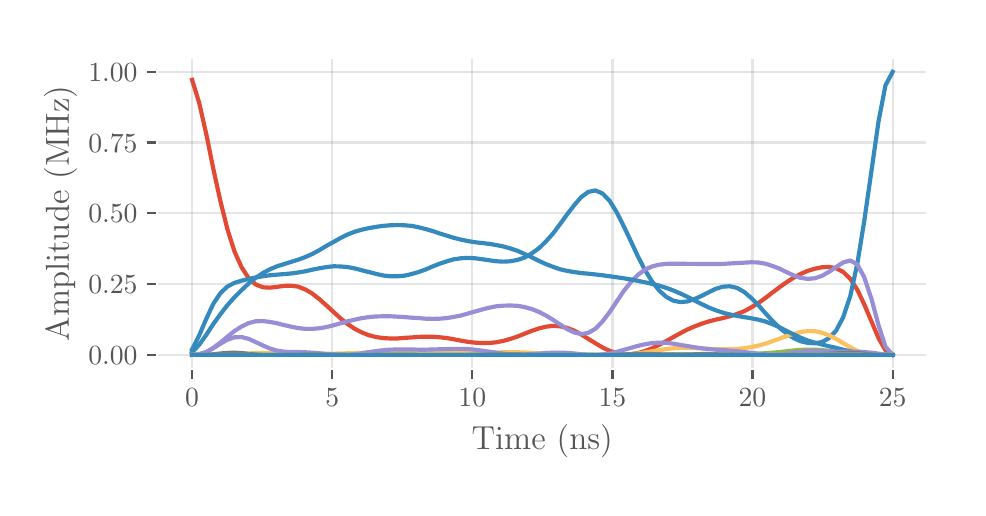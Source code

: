 \begingroup%
\makeatletter%
\begin{pgfpicture}%
\pgfpathrectangle{\pgfpointorigin}{\pgfqpoint{4.65in}{2.3in}}%
\pgfusepath{use as bounding box, clip}%
\begin{pgfscope}%
\pgfsetbuttcap%
\pgfsetmiterjoin%
\definecolor{currentfill}{rgb}{1.0,1.0,1.0}%
\pgfsetfillcolor{currentfill}%
\pgfsetlinewidth{0.0pt}%
\definecolor{currentstroke}{rgb}{1.0,1.0,1.0}%
\pgfsetstrokecolor{currentstroke}%
\pgfsetdash{}{0pt}%
\pgfpathmoveto{\pgfqpoint{0.0in}{0.0in}}%
\pgfpathlineto{\pgfqpoint{4.65in}{0.0in}}%
\pgfpathlineto{\pgfqpoint{4.65in}{2.3in}}%
\pgfpathlineto{\pgfqpoint{0.0in}{2.3in}}%
\pgfpathclose%
\pgfusepath{fill}%
\end{pgfscope}%
\begin{pgfscope}%
\pgfsetbuttcap%
\pgfsetmiterjoin%
\definecolor{currentfill}{rgb}{1.0,1.0,1.0}%
\pgfsetfillcolor{currentfill}%
\pgfsetlinewidth{0.0pt}%
\definecolor{currentstroke}{rgb}{0.0,0.0,0.0}%
\pgfsetstrokecolor{currentstroke}%
\pgfsetstrokeopacity{0.0}%
\pgfsetdash{}{0pt}%
\pgfpathmoveto{\pgfqpoint{0.647in}{0.593in}}%
\pgfpathlineto{\pgfqpoint{4.5in}{0.593in}}%
\pgfpathlineto{\pgfqpoint{4.5in}{2.15in}}%
\pgfpathlineto{\pgfqpoint{0.647in}{2.15in}}%
\pgfpathclose%
\pgfusepath{fill}%
\end{pgfscope}%
\begin{pgfscope}%
\pgfpathrectangle{\pgfqpoint{0.647in}{0.593in}}{\pgfqpoint{3.853in}{1.557in}}%
\pgfusepath{clip}%
\pgfsetrectcap%
\pgfsetroundjoin%
\pgfsetlinewidth{0.803pt}%
\definecolor{currentstroke}{rgb}{0.502,0.502,0.502}%
\pgfsetstrokecolor{currentstroke}%
\pgfsetstrokeopacity{0.2}%
\pgfsetdash{}{0pt}%
\pgfpathmoveto{\pgfqpoint{0.822in}{0.593in}}%
\pgfpathlineto{\pgfqpoint{0.822in}{2.15in}}%
\pgfusepath{stroke}%
\end{pgfscope}%
\begin{pgfscope}%
\pgfsetbuttcap%
\pgfsetroundjoin%
\definecolor{currentfill}{rgb}{0.333,0.333,0.333}%
\pgfsetfillcolor{currentfill}%
\pgfsetlinewidth{0.803pt}%
\definecolor{currentstroke}{rgb}{0.333,0.333,0.333}%
\pgfsetstrokecolor{currentstroke}%
\pgfsetdash{}{0pt}%
\pgfsys@defobject{currentmarker}{\pgfqpoint{0.0in}{-0.049in}}{\pgfqpoint{0.0in}{0.0in}}{%
\pgfpathmoveto{\pgfqpoint{0.0in}{0.0in}}%
\pgfpathlineto{\pgfqpoint{0.0in}{-0.049in}}%
\pgfusepath{stroke,fill}%
}%
\begin{pgfscope}%
\pgfsys@transformshift{0.822in}{0.593in}%
\pgfsys@useobject{currentmarker}{}%
\end{pgfscope}%
\end{pgfscope}%
\begin{pgfscope}%
\definecolor{textcolor}{rgb}{0.333,0.333,0.333}%
\pgfsetstrokecolor{textcolor}%
\pgfsetfillcolor{textcolor}%
\pgftext[x=0.822in,y=0.496in,,top]{\color{textcolor}\rmfamily\fontsize{10.0}{12.0}\selectfont \(\displaystyle {0}\)}%
\end{pgfscope}%
\begin{pgfscope}%
\pgfpathrectangle{\pgfqpoint{0.647in}{0.593in}}{\pgfqpoint{3.853in}{1.557in}}%
\pgfusepath{clip}%
\pgfsetrectcap%
\pgfsetroundjoin%
\pgfsetlinewidth{0.803pt}%
\definecolor{currentstroke}{rgb}{0.502,0.502,0.502}%
\pgfsetstrokecolor{currentstroke}%
\pgfsetstrokeopacity{0.2}%
\pgfsetdash{}{0pt}%
\pgfpathmoveto{\pgfqpoint{1.523in}{0.593in}}%
\pgfpathlineto{\pgfqpoint{1.523in}{2.15in}}%
\pgfusepath{stroke}%
\end{pgfscope}%
\begin{pgfscope}%
\pgfsetbuttcap%
\pgfsetroundjoin%
\definecolor{currentfill}{rgb}{0.333,0.333,0.333}%
\pgfsetfillcolor{currentfill}%
\pgfsetlinewidth{0.803pt}%
\definecolor{currentstroke}{rgb}{0.333,0.333,0.333}%
\pgfsetstrokecolor{currentstroke}%
\pgfsetdash{}{0pt}%
\pgfsys@defobject{currentmarker}{\pgfqpoint{0.0in}{-0.049in}}{\pgfqpoint{0.0in}{0.0in}}{%
\pgfpathmoveto{\pgfqpoint{0.0in}{0.0in}}%
\pgfpathlineto{\pgfqpoint{0.0in}{-0.049in}}%
\pgfusepath{stroke,fill}%
}%
\begin{pgfscope}%
\pgfsys@transformshift{1.523in}{0.593in}%
\pgfsys@useobject{currentmarker}{}%
\end{pgfscope}%
\end{pgfscope}%
\begin{pgfscope}%
\definecolor{textcolor}{rgb}{0.333,0.333,0.333}%
\pgfsetstrokecolor{textcolor}%
\pgfsetfillcolor{textcolor}%
\pgftext[x=1.523in,y=0.496in,,top]{\color{textcolor}\rmfamily\fontsize{10.0}{12.0}\selectfont \(\displaystyle {5}\)}%
\end{pgfscope}%
\begin{pgfscope}%
\pgfpathrectangle{\pgfqpoint{0.647in}{0.593in}}{\pgfqpoint{3.853in}{1.557in}}%
\pgfusepath{clip}%
\pgfsetrectcap%
\pgfsetroundjoin%
\pgfsetlinewidth{0.803pt}%
\definecolor{currentstroke}{rgb}{0.502,0.502,0.502}%
\pgfsetstrokecolor{currentstroke}%
\pgfsetstrokeopacity{0.2}%
\pgfsetdash{}{0pt}%
\pgfpathmoveto{\pgfqpoint{2.223in}{0.593in}}%
\pgfpathlineto{\pgfqpoint{2.223in}{2.15in}}%
\pgfusepath{stroke}%
\end{pgfscope}%
\begin{pgfscope}%
\pgfsetbuttcap%
\pgfsetroundjoin%
\definecolor{currentfill}{rgb}{0.333,0.333,0.333}%
\pgfsetfillcolor{currentfill}%
\pgfsetlinewidth{0.803pt}%
\definecolor{currentstroke}{rgb}{0.333,0.333,0.333}%
\pgfsetstrokecolor{currentstroke}%
\pgfsetdash{}{0pt}%
\pgfsys@defobject{currentmarker}{\pgfqpoint{0.0in}{-0.049in}}{\pgfqpoint{0.0in}{0.0in}}{%
\pgfpathmoveto{\pgfqpoint{0.0in}{0.0in}}%
\pgfpathlineto{\pgfqpoint{0.0in}{-0.049in}}%
\pgfusepath{stroke,fill}%
}%
\begin{pgfscope}%
\pgfsys@transformshift{2.223in}{0.593in}%
\pgfsys@useobject{currentmarker}{}%
\end{pgfscope}%
\end{pgfscope}%
\begin{pgfscope}%
\definecolor{textcolor}{rgb}{0.333,0.333,0.333}%
\pgfsetstrokecolor{textcolor}%
\pgfsetfillcolor{textcolor}%
\pgftext[x=2.223in,y=0.496in,,top]{\color{textcolor}\rmfamily\fontsize{10.0}{12.0}\selectfont \(\displaystyle {10}\)}%
\end{pgfscope}%
\begin{pgfscope}%
\pgfpathrectangle{\pgfqpoint{0.647in}{0.593in}}{\pgfqpoint{3.853in}{1.557in}}%
\pgfusepath{clip}%
\pgfsetrectcap%
\pgfsetroundjoin%
\pgfsetlinewidth{0.803pt}%
\definecolor{currentstroke}{rgb}{0.502,0.502,0.502}%
\pgfsetstrokecolor{currentstroke}%
\pgfsetstrokeopacity{0.2}%
\pgfsetdash{}{0pt}%
\pgfpathmoveto{\pgfqpoint{2.924in}{0.593in}}%
\pgfpathlineto{\pgfqpoint{2.924in}{2.15in}}%
\pgfusepath{stroke}%
\end{pgfscope}%
\begin{pgfscope}%
\pgfsetbuttcap%
\pgfsetroundjoin%
\definecolor{currentfill}{rgb}{0.333,0.333,0.333}%
\pgfsetfillcolor{currentfill}%
\pgfsetlinewidth{0.803pt}%
\definecolor{currentstroke}{rgb}{0.333,0.333,0.333}%
\pgfsetstrokecolor{currentstroke}%
\pgfsetdash{}{0pt}%
\pgfsys@defobject{currentmarker}{\pgfqpoint{0.0in}{-0.049in}}{\pgfqpoint{0.0in}{0.0in}}{%
\pgfpathmoveto{\pgfqpoint{0.0in}{0.0in}}%
\pgfpathlineto{\pgfqpoint{0.0in}{-0.049in}}%
\pgfusepath{stroke,fill}%
}%
\begin{pgfscope}%
\pgfsys@transformshift{2.924in}{0.593in}%
\pgfsys@useobject{currentmarker}{}%
\end{pgfscope}%
\end{pgfscope}%
\begin{pgfscope}%
\definecolor{textcolor}{rgb}{0.333,0.333,0.333}%
\pgfsetstrokecolor{textcolor}%
\pgfsetfillcolor{textcolor}%
\pgftext[x=2.924in,y=0.496in,,top]{\color{textcolor}\rmfamily\fontsize{10.0}{12.0}\selectfont \(\displaystyle {15}\)}%
\end{pgfscope}%
\begin{pgfscope}%
\pgfpathrectangle{\pgfqpoint{0.647in}{0.593in}}{\pgfqpoint{3.853in}{1.557in}}%
\pgfusepath{clip}%
\pgfsetrectcap%
\pgfsetroundjoin%
\pgfsetlinewidth{0.803pt}%
\definecolor{currentstroke}{rgb}{0.502,0.502,0.502}%
\pgfsetstrokecolor{currentstroke}%
\pgfsetstrokeopacity{0.2}%
\pgfsetdash{}{0pt}%
\pgfpathmoveto{\pgfqpoint{3.624in}{0.593in}}%
\pgfpathlineto{\pgfqpoint{3.624in}{2.15in}}%
\pgfusepath{stroke}%
\end{pgfscope}%
\begin{pgfscope}%
\pgfsetbuttcap%
\pgfsetroundjoin%
\definecolor{currentfill}{rgb}{0.333,0.333,0.333}%
\pgfsetfillcolor{currentfill}%
\pgfsetlinewidth{0.803pt}%
\definecolor{currentstroke}{rgb}{0.333,0.333,0.333}%
\pgfsetstrokecolor{currentstroke}%
\pgfsetdash{}{0pt}%
\pgfsys@defobject{currentmarker}{\pgfqpoint{0.0in}{-0.049in}}{\pgfqpoint{0.0in}{0.0in}}{%
\pgfpathmoveto{\pgfqpoint{0.0in}{0.0in}}%
\pgfpathlineto{\pgfqpoint{0.0in}{-0.049in}}%
\pgfusepath{stroke,fill}%
}%
\begin{pgfscope}%
\pgfsys@transformshift{3.624in}{0.593in}%
\pgfsys@useobject{currentmarker}{}%
\end{pgfscope}%
\end{pgfscope}%
\begin{pgfscope}%
\definecolor{textcolor}{rgb}{0.333,0.333,0.333}%
\pgfsetstrokecolor{textcolor}%
\pgfsetfillcolor{textcolor}%
\pgftext[x=3.624in,y=0.496in,,top]{\color{textcolor}\rmfamily\fontsize{10.0}{12.0}\selectfont \(\displaystyle {20}\)}%
\end{pgfscope}%
\begin{pgfscope}%
\pgfpathrectangle{\pgfqpoint{0.647in}{0.593in}}{\pgfqpoint{3.853in}{1.557in}}%
\pgfusepath{clip}%
\pgfsetrectcap%
\pgfsetroundjoin%
\pgfsetlinewidth{0.803pt}%
\definecolor{currentstroke}{rgb}{0.502,0.502,0.502}%
\pgfsetstrokecolor{currentstroke}%
\pgfsetstrokeopacity{0.2}%
\pgfsetdash{}{0pt}%
\pgfpathmoveto{\pgfqpoint{4.325in}{0.593in}}%
\pgfpathlineto{\pgfqpoint{4.325in}{2.15in}}%
\pgfusepath{stroke}%
\end{pgfscope}%
\begin{pgfscope}%
\pgfsetbuttcap%
\pgfsetroundjoin%
\definecolor{currentfill}{rgb}{0.333,0.333,0.333}%
\pgfsetfillcolor{currentfill}%
\pgfsetlinewidth{0.803pt}%
\definecolor{currentstroke}{rgb}{0.333,0.333,0.333}%
\pgfsetstrokecolor{currentstroke}%
\pgfsetdash{}{0pt}%
\pgfsys@defobject{currentmarker}{\pgfqpoint{0.0in}{-0.049in}}{\pgfqpoint{0.0in}{0.0in}}{%
\pgfpathmoveto{\pgfqpoint{0.0in}{0.0in}}%
\pgfpathlineto{\pgfqpoint{0.0in}{-0.049in}}%
\pgfusepath{stroke,fill}%
}%
\begin{pgfscope}%
\pgfsys@transformshift{4.325in}{0.593in}%
\pgfsys@useobject{currentmarker}{}%
\end{pgfscope}%
\end{pgfscope}%
\begin{pgfscope}%
\definecolor{textcolor}{rgb}{0.333,0.333,0.333}%
\pgfsetstrokecolor{textcolor}%
\pgfsetfillcolor{textcolor}%
\pgftext[x=4.325in,y=0.496in,,top]{\color{textcolor}\rmfamily\fontsize{10.0}{12.0}\selectfont \(\displaystyle {25}\)}%
\end{pgfscope}%
\begin{pgfscope}%
\definecolor{textcolor}{rgb}{0.333,0.333,0.333}%
\pgfsetstrokecolor{textcolor}%
\pgfsetfillcolor{textcolor}%
\pgftext[x=2.573in,y=0.317in,,top]{\color{textcolor}\rmfamily\fontsize{12.0}{14.4}\selectfont Time (ns)}%
\end{pgfscope}%
\begin{pgfscope}%
\pgfpathrectangle{\pgfqpoint{0.647in}{0.593in}}{\pgfqpoint{3.853in}{1.557in}}%
\pgfusepath{clip}%
\pgfsetrectcap%
\pgfsetroundjoin%
\pgfsetlinewidth{0.803pt}%
\definecolor{currentstroke}{rgb}{0.502,0.502,0.502}%
\pgfsetstrokecolor{currentstroke}%
\pgfsetstrokeopacity{0.2}%
\pgfsetdash{}{0pt}%
\pgfpathmoveto{\pgfqpoint{0.647in}{0.664in}}%
\pgfpathlineto{\pgfqpoint{4.5in}{0.664in}}%
\pgfusepath{stroke}%
\end{pgfscope}%
\begin{pgfscope}%
\pgfsetbuttcap%
\pgfsetroundjoin%
\definecolor{currentfill}{rgb}{0.333,0.333,0.333}%
\pgfsetfillcolor{currentfill}%
\pgfsetlinewidth{0.803pt}%
\definecolor{currentstroke}{rgb}{0.333,0.333,0.333}%
\pgfsetstrokecolor{currentstroke}%
\pgfsetdash{}{0pt}%
\pgfsys@defobject{currentmarker}{\pgfqpoint{-0.049in}{0.0in}}{\pgfqpoint{0.0in}{0.0in}}{%
\pgfpathmoveto{\pgfqpoint{0.0in}{0.0in}}%
\pgfpathlineto{\pgfqpoint{-0.049in}{0.0in}}%
\pgfusepath{stroke,fill}%
}%
\begin{pgfscope}%
\pgfsys@transformshift{0.647in}{0.664in}%
\pgfsys@useobject{currentmarker}{}%
\end{pgfscope}%
\end{pgfscope}%
\begin{pgfscope}%
\definecolor{textcolor}{rgb}{0.333,0.333,0.333}%
\pgfsetstrokecolor{textcolor}%
\pgfsetfillcolor{textcolor}%
\pgftext[x=0.303in, y=0.615in, left, base]{\color{textcolor}\rmfamily\fontsize{10.0}{12.0}\selectfont \(\displaystyle {0.00}\)}%
\end{pgfscope}%
\begin{pgfscope}%
\pgfpathrectangle{\pgfqpoint{0.647in}{0.593in}}{\pgfqpoint{3.853in}{1.557in}}%
\pgfusepath{clip}%
\pgfsetrectcap%
\pgfsetroundjoin%
\pgfsetlinewidth{0.803pt}%
\definecolor{currentstroke}{rgb}{0.502,0.502,0.502}%
\pgfsetstrokecolor{currentstroke}%
\pgfsetstrokeopacity{0.2}%
\pgfsetdash{}{0pt}%
\pgfpathmoveto{\pgfqpoint{0.647in}{1.018in}}%
\pgfpathlineto{\pgfqpoint{4.5in}{1.018in}}%
\pgfusepath{stroke}%
\end{pgfscope}%
\begin{pgfscope}%
\pgfsetbuttcap%
\pgfsetroundjoin%
\definecolor{currentfill}{rgb}{0.333,0.333,0.333}%
\pgfsetfillcolor{currentfill}%
\pgfsetlinewidth{0.803pt}%
\definecolor{currentstroke}{rgb}{0.333,0.333,0.333}%
\pgfsetstrokecolor{currentstroke}%
\pgfsetdash{}{0pt}%
\pgfsys@defobject{currentmarker}{\pgfqpoint{-0.049in}{0.0in}}{\pgfqpoint{0.0in}{0.0in}}{%
\pgfpathmoveto{\pgfqpoint{0.0in}{0.0in}}%
\pgfpathlineto{\pgfqpoint{-0.049in}{0.0in}}%
\pgfusepath{stroke,fill}%
}%
\begin{pgfscope}%
\pgfsys@transformshift{0.647in}{1.018in}%
\pgfsys@useobject{currentmarker}{}%
\end{pgfscope}%
\end{pgfscope}%
\begin{pgfscope}%
\definecolor{textcolor}{rgb}{0.333,0.333,0.333}%
\pgfsetstrokecolor{textcolor}%
\pgfsetfillcolor{textcolor}%
\pgftext[x=0.303in, y=0.97in, left, base]{\color{textcolor}\rmfamily\fontsize{10.0}{12.0}\selectfont \(\displaystyle {0.25}\)}%
\end{pgfscope}%
\begin{pgfscope}%
\pgfpathrectangle{\pgfqpoint{0.647in}{0.593in}}{\pgfqpoint{3.853in}{1.557in}}%
\pgfusepath{clip}%
\pgfsetrectcap%
\pgfsetroundjoin%
\pgfsetlinewidth{0.803pt}%
\definecolor{currentstroke}{rgb}{0.502,0.502,0.502}%
\pgfsetstrokecolor{currentstroke}%
\pgfsetstrokeopacity{0.2}%
\pgfsetdash{}{0pt}%
\pgfpathmoveto{\pgfqpoint{0.647in}{1.372in}}%
\pgfpathlineto{\pgfqpoint{4.5in}{1.372in}}%
\pgfusepath{stroke}%
\end{pgfscope}%
\begin{pgfscope}%
\pgfsetbuttcap%
\pgfsetroundjoin%
\definecolor{currentfill}{rgb}{0.333,0.333,0.333}%
\pgfsetfillcolor{currentfill}%
\pgfsetlinewidth{0.803pt}%
\definecolor{currentstroke}{rgb}{0.333,0.333,0.333}%
\pgfsetstrokecolor{currentstroke}%
\pgfsetdash{}{0pt}%
\pgfsys@defobject{currentmarker}{\pgfqpoint{-0.049in}{0.0in}}{\pgfqpoint{0.0in}{0.0in}}{%
\pgfpathmoveto{\pgfqpoint{0.0in}{0.0in}}%
\pgfpathlineto{\pgfqpoint{-0.049in}{0.0in}}%
\pgfusepath{stroke,fill}%
}%
\begin{pgfscope}%
\pgfsys@transformshift{0.647in}{1.372in}%
\pgfsys@useobject{currentmarker}{}%
\end{pgfscope}%
\end{pgfscope}%
\begin{pgfscope}%
\definecolor{textcolor}{rgb}{0.333,0.333,0.333}%
\pgfsetstrokecolor{textcolor}%
\pgfsetfillcolor{textcolor}%
\pgftext[x=0.303in, y=1.324in, left, base]{\color{textcolor}\rmfamily\fontsize{10.0}{12.0}\selectfont \(\displaystyle {0.50}\)}%
\end{pgfscope}%
\begin{pgfscope}%
\pgfpathrectangle{\pgfqpoint{0.647in}{0.593in}}{\pgfqpoint{3.853in}{1.557in}}%
\pgfusepath{clip}%
\pgfsetrectcap%
\pgfsetroundjoin%
\pgfsetlinewidth{0.803pt}%
\definecolor{currentstroke}{rgb}{0.502,0.502,0.502}%
\pgfsetstrokecolor{currentstroke}%
\pgfsetstrokeopacity{0.2}%
\pgfsetdash{}{0pt}%
\pgfpathmoveto{\pgfqpoint{0.647in}{1.726in}}%
\pgfpathlineto{\pgfqpoint{4.5in}{1.726in}}%
\pgfusepath{stroke}%
\end{pgfscope}%
\begin{pgfscope}%
\pgfsetbuttcap%
\pgfsetroundjoin%
\definecolor{currentfill}{rgb}{0.333,0.333,0.333}%
\pgfsetfillcolor{currentfill}%
\pgfsetlinewidth{0.803pt}%
\definecolor{currentstroke}{rgb}{0.333,0.333,0.333}%
\pgfsetstrokecolor{currentstroke}%
\pgfsetdash{}{0pt}%
\pgfsys@defobject{currentmarker}{\pgfqpoint{-0.049in}{0.0in}}{\pgfqpoint{0.0in}{0.0in}}{%
\pgfpathmoveto{\pgfqpoint{0.0in}{0.0in}}%
\pgfpathlineto{\pgfqpoint{-0.049in}{0.0in}}%
\pgfusepath{stroke,fill}%
}%
\begin{pgfscope}%
\pgfsys@transformshift{0.647in}{1.726in}%
\pgfsys@useobject{currentmarker}{}%
\end{pgfscope}%
\end{pgfscope}%
\begin{pgfscope}%
\definecolor{textcolor}{rgb}{0.333,0.333,0.333}%
\pgfsetstrokecolor{textcolor}%
\pgfsetfillcolor{textcolor}%
\pgftext[x=0.303in, y=1.678in, left, base]{\color{textcolor}\rmfamily\fontsize{10.0}{12.0}\selectfont \(\displaystyle {0.75}\)}%
\end{pgfscope}%
\begin{pgfscope}%
\pgfpathrectangle{\pgfqpoint{0.647in}{0.593in}}{\pgfqpoint{3.853in}{1.557in}}%
\pgfusepath{clip}%
\pgfsetrectcap%
\pgfsetroundjoin%
\pgfsetlinewidth{0.803pt}%
\definecolor{currentstroke}{rgb}{0.502,0.502,0.502}%
\pgfsetstrokecolor{currentstroke}%
\pgfsetstrokeopacity{0.2}%
\pgfsetdash{}{0pt}%
\pgfpathmoveto{\pgfqpoint{0.647in}{2.08in}}%
\pgfpathlineto{\pgfqpoint{4.5in}{2.08in}}%
\pgfusepath{stroke}%
\end{pgfscope}%
\begin{pgfscope}%
\pgfsetbuttcap%
\pgfsetroundjoin%
\definecolor{currentfill}{rgb}{0.333,0.333,0.333}%
\pgfsetfillcolor{currentfill}%
\pgfsetlinewidth{0.803pt}%
\definecolor{currentstroke}{rgb}{0.333,0.333,0.333}%
\pgfsetstrokecolor{currentstroke}%
\pgfsetdash{}{0pt}%
\pgfsys@defobject{currentmarker}{\pgfqpoint{-0.049in}{0.0in}}{\pgfqpoint{0.0in}{0.0in}}{%
\pgfpathmoveto{\pgfqpoint{0.0in}{0.0in}}%
\pgfpathlineto{\pgfqpoint{-0.049in}{0.0in}}%
\pgfusepath{stroke,fill}%
}%
\begin{pgfscope}%
\pgfsys@transformshift{0.647in}{2.08in}%
\pgfsys@useobject{currentmarker}{}%
\end{pgfscope}%
\end{pgfscope}%
\begin{pgfscope}%
\definecolor{textcolor}{rgb}{0.333,0.333,0.333}%
\pgfsetstrokecolor{textcolor}%
\pgfsetfillcolor{textcolor}%
\pgftext[x=0.303in, y=2.032in, left, base]{\color{textcolor}\rmfamily\fontsize{10.0}{12.0}\selectfont \(\displaystyle {1.00}\)}%
\end{pgfscope}%
\begin{pgfscope}%
\definecolor{textcolor}{rgb}{0.333,0.333,0.333}%
\pgfsetstrokecolor{textcolor}%
\pgfsetfillcolor{textcolor}%
\pgftext[x=0.247in,y=1.371in,,bottom,rotate=90.0]{\color{textcolor}\rmfamily\fontsize{12.0}{14.4}\selectfont Amplitude (MHz)}%
\end{pgfscope}%
\begin{pgfscope}%
\pgfpathrectangle{\pgfqpoint{0.647in}{0.593in}}{\pgfqpoint{3.853in}{1.557in}}%
\pgfusepath{clip}%
\pgfsetrectcap%
\pgfsetroundjoin%
\pgfsetlinewidth{1.506pt}%
\definecolor{currentstroke}{rgb}{0.886,0.29,0.2}%
\pgfsetstrokecolor{currentstroke}%
\pgfsetdash{}{0pt}%
\pgfpathmoveto{\pgfqpoint{0.822in}{2.039in}}%
\pgfpathlineto{\pgfqpoint{0.857in}{1.926in}}%
\pgfpathlineto{\pgfqpoint{0.893in}{1.768in}}%
\pgfpathlineto{\pgfqpoint{0.928in}{1.595in}}%
\pgfpathlineto{\pgfqpoint{0.964in}{1.431in}}%
\pgfpathlineto{\pgfqpoint{0.999in}{1.291in}}%
\pgfpathlineto{\pgfqpoint{1.034in}{1.181in}}%
\pgfpathlineto{\pgfqpoint{1.07in}{1.101in}}%
\pgfpathlineto{\pgfqpoint{1.105in}{1.048in}}%
\pgfpathlineto{\pgfqpoint{1.14in}{1.016in}}%
\pgfpathlineto{\pgfqpoint{1.176in}{1.002in}}%
\pgfpathlineto{\pgfqpoint{1.211in}{1.0in}}%
\pgfpathlineto{\pgfqpoint{1.247in}{1.004in}}%
\pgfpathlineto{\pgfqpoint{1.282in}{1.009in}}%
\pgfpathlineto{\pgfqpoint{1.317in}{1.01in}}%
\pgfpathlineto{\pgfqpoint{1.353in}{1.005in}}%
\pgfpathlineto{\pgfqpoint{1.388in}{0.991in}}%
\pgfpathlineto{\pgfqpoint{1.424in}{0.97in}}%
\pgfpathlineto{\pgfqpoint{1.459in}{0.942in}}%
\pgfpathlineto{\pgfqpoint{1.494in}{0.911in}}%
\pgfpathlineto{\pgfqpoint{1.53in}{0.878in}}%
\pgfpathlineto{\pgfqpoint{1.565in}{0.846in}}%
\pgfpathlineto{\pgfqpoint{1.6in}{0.818in}}%
\pgfpathlineto{\pgfqpoint{1.636in}{0.794in}}%
\pgfpathlineto{\pgfqpoint{1.671in}{0.776in}}%
\pgfpathlineto{\pgfqpoint{1.707in}{0.762in}}%
\pgfpathlineto{\pgfqpoint{1.742in}{0.753in}}%
\pgfpathlineto{\pgfqpoint{1.777in}{0.748in}}%
\pgfpathlineto{\pgfqpoint{1.813in}{0.746in}}%
\pgfpathlineto{\pgfqpoint{1.848in}{0.746in}}%
\pgfpathlineto{\pgfqpoint{1.884in}{0.749in}}%
\pgfpathlineto{\pgfqpoint{1.919in}{0.751in}}%
\pgfpathlineto{\pgfqpoint{1.954in}{0.754in}}%
\pgfpathlineto{\pgfqpoint{1.99in}{0.755in}}%
\pgfpathlineto{\pgfqpoint{2.025in}{0.755in}}%
\pgfpathlineto{\pgfqpoint{2.06in}{0.752in}}%
\pgfpathlineto{\pgfqpoint{2.096in}{0.748in}}%
\pgfpathlineto{\pgfqpoint{2.131in}{0.742in}}%
\pgfpathlineto{\pgfqpoint{2.167in}{0.735in}}%
\pgfpathlineto{\pgfqpoint{2.202in}{0.729in}}%
\pgfpathlineto{\pgfqpoint{2.237in}{0.725in}}%
\pgfpathlineto{\pgfqpoint{2.273in}{0.723in}}%
\pgfpathlineto{\pgfqpoint{2.308in}{0.723in}}%
\pgfpathlineto{\pgfqpoint{2.343in}{0.727in}}%
\pgfpathlineto{\pgfqpoint{2.379in}{0.734in}}%
\pgfpathlineto{\pgfqpoint{2.414in}{0.744in}}%
\pgfpathlineto{\pgfqpoint{2.45in}{0.756in}}%
\pgfpathlineto{\pgfqpoint{2.485in}{0.77in}}%
\pgfpathlineto{\pgfqpoint{2.52in}{0.784in}}%
\pgfpathlineto{\pgfqpoint{2.556in}{0.796in}}%
\pgfpathlineto{\pgfqpoint{2.591in}{0.805in}}%
\pgfpathlineto{\pgfqpoint{2.627in}{0.809in}}%
\pgfpathlineto{\pgfqpoint{2.662in}{0.807in}}%
\pgfpathlineto{\pgfqpoint{2.697in}{0.799in}}%
\pgfpathlineto{\pgfqpoint{2.733in}{0.785in}}%
\pgfpathlineto{\pgfqpoint{2.768in}{0.766in}}%
\pgfpathlineto{\pgfqpoint{2.803in}{0.744in}}%
\pgfpathlineto{\pgfqpoint{2.839in}{0.722in}}%
\pgfpathlineto{\pgfqpoint{2.874in}{0.701in}}%
\pgfpathlineto{\pgfqpoint{2.91in}{0.684in}}%
\pgfpathlineto{\pgfqpoint{2.945in}{0.673in}}%
\pgfpathlineto{\pgfqpoint{2.98in}{0.667in}}%
\pgfpathlineto{\pgfqpoint{3.016in}{0.667in}}%
\pgfpathlineto{\pgfqpoint{3.051in}{0.673in}}%
\pgfpathlineto{\pgfqpoint{3.086in}{0.683in}}%
\pgfpathlineto{\pgfqpoint{3.122in}{0.697in}}%
\pgfpathlineto{\pgfqpoint{3.157in}{0.714in}}%
\pgfpathlineto{\pgfqpoint{3.193in}{0.733in}}%
\pgfpathlineto{\pgfqpoint{3.228in}{0.753in}}%
\pgfpathlineto{\pgfqpoint{3.263in}{0.772in}}%
\pgfpathlineto{\pgfqpoint{3.299in}{0.791in}}%
\pgfpathlineto{\pgfqpoint{3.334in}{0.806in}}%
\pgfpathlineto{\pgfqpoint{3.37in}{0.82in}}%
\pgfpathlineto{\pgfqpoint{3.405in}{0.831in}}%
\pgfpathlineto{\pgfqpoint{3.44in}{0.84in}}%
\pgfpathlineto{\pgfqpoint{3.476in}{0.848in}}%
\pgfpathlineto{\pgfqpoint{3.511in}{0.857in}}%
\pgfpathlineto{\pgfqpoint{3.546in}{0.868in}}%
\pgfpathlineto{\pgfqpoint{3.582in}{0.882in}}%
\pgfpathlineto{\pgfqpoint{3.617in}{0.901in}}%
\pgfpathlineto{\pgfqpoint{3.653in}{0.923in}}%
\pgfpathlineto{\pgfqpoint{3.688in}{0.948in}}%
\pgfpathlineto{\pgfqpoint{3.723in}{0.975in}}%
\pgfpathlineto{\pgfqpoint{3.759in}{1.002in}}%
\pgfpathlineto{\pgfqpoint{3.794in}{1.027in}}%
\pgfpathlineto{\pgfqpoint{3.83in}{1.05in}}%
\pgfpathlineto{\pgfqpoint{3.865in}{1.069in}}%
\pgfpathlineto{\pgfqpoint{3.9in}{1.084in}}%
\pgfpathlineto{\pgfqpoint{3.936in}{1.095in}}%
\pgfpathlineto{\pgfqpoint{3.971in}{1.102in}}%
\pgfpathlineto{\pgfqpoint{4.006in}{1.104in}}%
\pgfpathlineto{\pgfqpoint{4.042in}{1.097in}}%
\pgfpathlineto{\pgfqpoint{4.077in}{1.079in}}%
\pgfpathlineto{\pgfqpoint{4.113in}{1.044in}}%
\pgfpathlineto{\pgfqpoint{4.148in}{0.99in}}%
\pgfpathlineto{\pgfqpoint{4.183in}{0.916in}}%
\pgfpathlineto{\pgfqpoint{4.219in}{0.831in}}%
\pgfpathlineto{\pgfqpoint{4.254in}{0.748in}}%
\pgfpathlineto{\pgfqpoint{4.289in}{0.687in}}%
\pgfpathlineto{\pgfqpoint{4.325in}{0.664in}}%
\pgfusepath{stroke}%
\end{pgfscope}%
\begin{pgfscope}%
\pgfpathrectangle{\pgfqpoint{0.647in}{0.593in}}{\pgfqpoint{3.853in}{1.557in}}%
\pgfusepath{clip}%
\pgfsetrectcap%
\pgfsetroundjoin%
\pgfsetlinewidth{1.506pt}%
\definecolor{currentstroke}{rgb}{0.204,0.541,0.741}%
\pgfsetstrokecolor{currentstroke}%
\pgfsetdash{}{0pt}%
\pgfpathmoveto{\pgfqpoint{0.822in}{0.691in}}%
\pgfpathlineto{\pgfqpoint{0.857in}{0.76in}}%
\pgfpathlineto{\pgfqpoint{0.893in}{0.844in}}%
\pgfpathlineto{\pgfqpoint{0.928in}{0.919in}}%
\pgfpathlineto{\pgfqpoint{0.964in}{0.973in}}%
\pgfpathlineto{\pgfqpoint{0.999in}{1.006in}}%
\pgfpathlineto{\pgfqpoint{1.034in}{1.024in}}%
\pgfpathlineto{\pgfqpoint{1.07in}{1.035in}}%
\pgfpathlineto{\pgfqpoint{1.105in}{1.044in}}%
\pgfpathlineto{\pgfqpoint{1.14in}{1.051in}}%
\pgfpathlineto{\pgfqpoint{1.176in}{1.057in}}%
\pgfpathlineto{\pgfqpoint{1.211in}{1.062in}}%
\pgfpathlineto{\pgfqpoint{1.247in}{1.065in}}%
\pgfpathlineto{\pgfqpoint{1.282in}{1.068in}}%
\pgfpathlineto{\pgfqpoint{1.317in}{1.071in}}%
\pgfpathlineto{\pgfqpoint{1.353in}{1.076in}}%
\pgfpathlineto{\pgfqpoint{1.388in}{1.082in}}%
\pgfpathlineto{\pgfqpoint{1.424in}{1.09in}}%
\pgfpathlineto{\pgfqpoint{1.459in}{1.097in}}%
\pgfpathlineto{\pgfqpoint{1.494in}{1.103in}}%
\pgfpathlineto{\pgfqpoint{1.53in}{1.107in}}%
\pgfpathlineto{\pgfqpoint{1.565in}{1.106in}}%
\pgfpathlineto{\pgfqpoint{1.6in}{1.103in}}%
\pgfpathlineto{\pgfqpoint{1.636in}{1.096in}}%
\pgfpathlineto{\pgfqpoint{1.671in}{1.087in}}%
\pgfpathlineto{\pgfqpoint{1.707in}{1.078in}}%
\pgfpathlineto{\pgfqpoint{1.742in}{1.069in}}%
\pgfpathlineto{\pgfqpoint{1.777in}{1.061in}}%
\pgfpathlineto{\pgfqpoint{1.813in}{1.057in}}%
\pgfpathlineto{\pgfqpoint{1.848in}{1.057in}}%
\pgfpathlineto{\pgfqpoint{1.884in}{1.06in}}%
\pgfpathlineto{\pgfqpoint{1.919in}{1.068in}}%
\pgfpathlineto{\pgfqpoint{1.954in}{1.078in}}%
\pgfpathlineto{\pgfqpoint{1.99in}{1.091in}}%
\pgfpathlineto{\pgfqpoint{2.025in}{1.106in}}%
\pgfpathlineto{\pgfqpoint{2.06in}{1.12in}}%
\pgfpathlineto{\pgfqpoint{2.096in}{1.132in}}%
\pgfpathlineto{\pgfqpoint{2.131in}{1.142in}}%
\pgfpathlineto{\pgfqpoint{2.167in}{1.147in}}%
\pgfpathlineto{\pgfqpoint{2.202in}{1.149in}}%
\pgfpathlineto{\pgfqpoint{2.237in}{1.147in}}%
\pgfpathlineto{\pgfqpoint{2.273in}{1.142in}}%
\pgfpathlineto{\pgfqpoint{2.308in}{1.137in}}%
\pgfpathlineto{\pgfqpoint{2.343in}{1.132in}}%
\pgfpathlineto{\pgfqpoint{2.379in}{1.13in}}%
\pgfpathlineto{\pgfqpoint{2.414in}{1.132in}}%
\pgfpathlineto{\pgfqpoint{2.45in}{1.139in}}%
\pgfpathlineto{\pgfqpoint{2.485in}{1.151in}}%
\pgfpathlineto{\pgfqpoint{2.52in}{1.171in}}%
\pgfpathlineto{\pgfqpoint{2.556in}{1.197in}}%
\pgfpathlineto{\pgfqpoint{2.591in}{1.231in}}%
\pgfpathlineto{\pgfqpoint{2.627in}{1.271in}}%
\pgfpathlineto{\pgfqpoint{2.662in}{1.318in}}%
\pgfpathlineto{\pgfqpoint{2.697in}{1.366in}}%
\pgfpathlineto{\pgfqpoint{2.733in}{1.413in}}%
\pgfpathlineto{\pgfqpoint{2.768in}{1.453in}}%
\pgfpathlineto{\pgfqpoint{2.803in}{1.479in}}%
\pgfpathlineto{\pgfqpoint{2.839in}{1.486in}}%
\pgfpathlineto{\pgfqpoint{2.874in}{1.471in}}%
\pgfpathlineto{\pgfqpoint{2.91in}{1.434in}}%
\pgfpathlineto{\pgfqpoint{2.945in}{1.377in}}%
\pgfpathlineto{\pgfqpoint{2.98in}{1.308in}}%
\pgfpathlineto{\pgfqpoint{3.016in}{1.232in}}%
\pgfpathlineto{\pgfqpoint{3.051in}{1.157in}}%
\pgfpathlineto{\pgfqpoint{3.086in}{1.089in}}%
\pgfpathlineto{\pgfqpoint{3.122in}{1.031in}}%
\pgfpathlineto{\pgfqpoint{3.157in}{0.986in}}%
\pgfpathlineto{\pgfqpoint{3.193in}{0.954in}}%
\pgfpathlineto{\pgfqpoint{3.228in}{0.935in}}%
\pgfpathlineto{\pgfqpoint{3.263in}{0.928in}}%
\pgfpathlineto{\pgfqpoint{3.299in}{0.931in}}%
\pgfpathlineto{\pgfqpoint{3.334in}{0.943in}}%
\pgfpathlineto{\pgfqpoint{3.37in}{0.959in}}%
\pgfpathlineto{\pgfqpoint{3.405in}{0.977in}}%
\pgfpathlineto{\pgfqpoint{3.44in}{0.994in}}%
\pgfpathlineto{\pgfqpoint{3.476in}{1.005in}}%
\pgfpathlineto{\pgfqpoint{3.511in}{1.007in}}%
\pgfpathlineto{\pgfqpoint{3.546in}{0.999in}}%
\pgfpathlineto{\pgfqpoint{3.582in}{0.979in}}%
\pgfpathlineto{\pgfqpoint{3.617in}{0.949in}}%
\pgfpathlineto{\pgfqpoint{3.653in}{0.913in}}%
\pgfpathlineto{\pgfqpoint{3.688in}{0.873in}}%
\pgfpathlineto{\pgfqpoint{3.723in}{0.835in}}%
\pgfpathlineto{\pgfqpoint{3.759in}{0.8in}}%
\pgfpathlineto{\pgfqpoint{3.794in}{0.771in}}%
\pgfpathlineto{\pgfqpoint{3.83in}{0.748in}}%
\pgfpathlineto{\pgfqpoint{3.865in}{0.732in}}%
\pgfpathlineto{\pgfqpoint{3.9in}{0.724in}}%
\pgfpathlineto{\pgfqpoint{3.936in}{0.722in}}%
\pgfpathlineto{\pgfqpoint{3.971in}{0.728in}}%
\pgfpathlineto{\pgfqpoint{4.006in}{0.747in}}%
\pgfpathlineto{\pgfqpoint{4.042in}{0.785in}}%
\pgfpathlineto{\pgfqpoint{4.077in}{0.851in}}%
\pgfpathlineto{\pgfqpoint{4.113in}{0.958in}}%
\pgfpathlineto{\pgfqpoint{4.148in}{1.119in}}%
\pgfpathlineto{\pgfqpoint{4.183in}{1.334in}}%
\pgfpathlineto{\pgfqpoint{4.219in}{1.585in}}%
\pgfpathlineto{\pgfqpoint{4.254in}{1.83in}}%
\pgfpathlineto{\pgfqpoint{4.289in}{2.012in}}%
\pgfpathlineto{\pgfqpoint{4.325in}{2.079in}}%
\pgfusepath{stroke}%
\end{pgfscope}%
\begin{pgfscope}%
\pgfpathrectangle{\pgfqpoint{0.647in}{0.593in}}{\pgfqpoint{3.853in}{1.557in}}%
\pgfusepath{clip}%
\pgfsetrectcap%
\pgfsetroundjoin%
\pgfsetlinewidth{1.506pt}%
\definecolor{currentstroke}{rgb}{0.596,0.557,0.835}%
\pgfsetstrokecolor{currentstroke}%
\pgfsetdash{}{0pt}%
\pgfpathmoveto{\pgfqpoint{0.822in}{0.664in}}%
\pgfpathlineto{\pgfqpoint{0.857in}{0.667in}}%
\pgfpathlineto{\pgfqpoint{0.893in}{0.678in}}%
\pgfpathlineto{\pgfqpoint{0.928in}{0.699in}}%
\pgfpathlineto{\pgfqpoint{0.964in}{0.726in}}%
\pgfpathlineto{\pgfqpoint{0.999in}{0.755in}}%
\pgfpathlineto{\pgfqpoint{1.034in}{0.783in}}%
\pgfpathlineto{\pgfqpoint{1.07in}{0.806in}}%
\pgfpathlineto{\pgfqpoint{1.105in}{0.823in}}%
\pgfpathlineto{\pgfqpoint{1.14in}{0.832in}}%
\pgfpathlineto{\pgfqpoint{1.176in}{0.833in}}%
\pgfpathlineto{\pgfqpoint{1.211in}{0.829in}}%
\pgfpathlineto{\pgfqpoint{1.247in}{0.822in}}%
\pgfpathlineto{\pgfqpoint{1.282in}{0.813in}}%
\pgfpathlineto{\pgfqpoint{1.317in}{0.805in}}%
\pgfpathlineto{\pgfqpoint{1.353in}{0.798in}}%
\pgfpathlineto{\pgfqpoint{1.388in}{0.794in}}%
\pgfpathlineto{\pgfqpoint{1.424in}{0.794in}}%
\pgfpathlineto{\pgfqpoint{1.459in}{0.797in}}%
\pgfpathlineto{\pgfqpoint{1.494in}{0.803in}}%
\pgfpathlineto{\pgfqpoint{1.53in}{0.812in}}%
\pgfpathlineto{\pgfqpoint{1.565in}{0.822in}}%
\pgfpathlineto{\pgfqpoint{1.6in}{0.832in}}%
\pgfpathlineto{\pgfqpoint{1.636in}{0.84in}}%
\pgfpathlineto{\pgfqpoint{1.671in}{0.848in}}%
\pgfpathlineto{\pgfqpoint{1.707in}{0.853in}}%
\pgfpathlineto{\pgfqpoint{1.742in}{0.856in}}%
\pgfpathlineto{\pgfqpoint{1.777in}{0.857in}}%
\pgfpathlineto{\pgfqpoint{1.813in}{0.857in}}%
\pgfpathlineto{\pgfqpoint{1.848in}{0.855in}}%
\pgfpathlineto{\pgfqpoint{1.884in}{0.853in}}%
\pgfpathlineto{\pgfqpoint{1.919in}{0.85in}}%
\pgfpathlineto{\pgfqpoint{1.954in}{0.848in}}%
\pgfpathlineto{\pgfqpoint{1.99in}{0.845in}}%
\pgfpathlineto{\pgfqpoint{2.025in}{0.844in}}%
\pgfpathlineto{\pgfqpoint{2.06in}{0.845in}}%
\pgfpathlineto{\pgfqpoint{2.096in}{0.848in}}%
\pgfpathlineto{\pgfqpoint{2.131in}{0.854in}}%
\pgfpathlineto{\pgfqpoint{2.167in}{0.861in}}%
\pgfpathlineto{\pgfqpoint{2.202in}{0.871in}}%
\pgfpathlineto{\pgfqpoint{2.237in}{0.881in}}%
\pgfpathlineto{\pgfqpoint{2.273in}{0.891in}}%
\pgfpathlineto{\pgfqpoint{2.308in}{0.9in}}%
\pgfpathlineto{\pgfqpoint{2.343in}{0.907in}}%
\pgfpathlineto{\pgfqpoint{2.379in}{0.91in}}%
\pgfpathlineto{\pgfqpoint{2.414in}{0.911in}}%
\pgfpathlineto{\pgfqpoint{2.45in}{0.909in}}%
\pgfpathlineto{\pgfqpoint{2.485in}{0.903in}}%
\pgfpathlineto{\pgfqpoint{2.52in}{0.893in}}%
\pgfpathlineto{\pgfqpoint{2.556in}{0.879in}}%
\pgfpathlineto{\pgfqpoint{2.591in}{0.861in}}%
\pgfpathlineto{\pgfqpoint{2.627in}{0.839in}}%
\pgfpathlineto{\pgfqpoint{2.662in}{0.816in}}%
\pgfpathlineto{\pgfqpoint{2.697in}{0.793in}}%
\pgfpathlineto{\pgfqpoint{2.733in}{0.776in}}%
\pgfpathlineto{\pgfqpoint{2.768in}{0.768in}}%
\pgfpathlineto{\pgfqpoint{2.803in}{0.774in}}%
\pgfpathlineto{\pgfqpoint{2.839in}{0.795in}}%
\pgfpathlineto{\pgfqpoint{2.874in}{0.831in}}%
\pgfpathlineto{\pgfqpoint{2.91in}{0.878in}}%
\pgfpathlineto{\pgfqpoint{2.945in}{0.931in}}%
\pgfpathlineto{\pgfqpoint{2.98in}{0.983in}}%
\pgfpathlineto{\pgfqpoint{3.016in}{1.028in}}%
\pgfpathlineto{\pgfqpoint{3.051in}{1.064in}}%
\pgfpathlineto{\pgfqpoint{3.086in}{1.09in}}%
\pgfpathlineto{\pgfqpoint{3.122in}{1.106in}}%
\pgfpathlineto{\pgfqpoint{3.157in}{1.115in}}%
\pgfpathlineto{\pgfqpoint{3.193in}{1.119in}}%
\pgfpathlineto{\pgfqpoint{3.228in}{1.12in}}%
\pgfpathlineto{\pgfqpoint{3.263in}{1.12in}}%
\pgfpathlineto{\pgfqpoint{3.299in}{1.119in}}%
\pgfpathlineto{\pgfqpoint{3.334in}{1.119in}}%
\pgfpathlineto{\pgfqpoint{3.37in}{1.118in}}%
\pgfpathlineto{\pgfqpoint{3.405in}{1.118in}}%
\pgfpathlineto{\pgfqpoint{3.44in}{1.118in}}%
\pgfpathlineto{\pgfqpoint{3.476in}{1.119in}}%
\pgfpathlineto{\pgfqpoint{3.511in}{1.121in}}%
\pgfpathlineto{\pgfqpoint{3.546in}{1.123in}}%
\pgfpathlineto{\pgfqpoint{3.582in}{1.125in}}%
\pgfpathlineto{\pgfqpoint{3.617in}{1.127in}}%
\pgfpathlineto{\pgfqpoint{3.653in}{1.126in}}%
\pgfpathlineto{\pgfqpoint{3.688in}{1.12in}}%
\pgfpathlineto{\pgfqpoint{3.723in}{1.109in}}%
\pgfpathlineto{\pgfqpoint{3.759in}{1.095in}}%
\pgfpathlineto{\pgfqpoint{3.794in}{1.078in}}%
\pgfpathlineto{\pgfqpoint{3.83in}{1.061in}}%
\pgfpathlineto{\pgfqpoint{3.865in}{1.049in}}%
\pgfpathlineto{\pgfqpoint{3.9in}{1.044in}}%
\pgfpathlineto{\pgfqpoint{3.936in}{1.047in}}%
\pgfpathlineto{\pgfqpoint{3.971in}{1.059in}}%
\pgfpathlineto{\pgfqpoint{4.006in}{1.079in}}%
\pgfpathlineto{\pgfqpoint{4.042in}{1.103in}}%
\pgfpathlineto{\pgfqpoint{4.077in}{1.126in}}%
\pgfpathlineto{\pgfqpoint{4.113in}{1.136in}}%
\pgfpathlineto{\pgfqpoint{4.148in}{1.116in}}%
\pgfpathlineto{\pgfqpoint{4.183in}{1.052in}}%
\pgfpathlineto{\pgfqpoint{4.219in}{0.944in}}%
\pgfpathlineto{\pgfqpoint{4.254in}{0.813in}}%
\pgfpathlineto{\pgfqpoint{4.289in}{0.705in}}%
\pgfpathlineto{\pgfqpoint{4.325in}{0.664in}}%
\pgfusepath{stroke}%
\end{pgfscope}%
\begin{pgfscope}%
\pgfpathrectangle{\pgfqpoint{0.647in}{0.593in}}{\pgfqpoint{3.853in}{1.557in}}%
\pgfusepath{clip}%
\pgfsetrectcap%
\pgfsetroundjoin%
\pgfsetlinewidth{1.506pt}%
\definecolor{currentstroke}{rgb}{0.467,0.467,0.467}%
\pgfsetstrokecolor{currentstroke}%
\pgfsetdash{}{0pt}%
\pgfpathmoveto{\pgfqpoint{0.822in}{0.664in}}%
\pgfpathlineto{\pgfqpoint{0.857in}{0.664in}}%
\pgfpathlineto{\pgfqpoint{0.893in}{0.664in}}%
\pgfpathlineto{\pgfqpoint{0.928in}{0.664in}}%
\pgfpathlineto{\pgfqpoint{0.964in}{0.664in}}%
\pgfpathlineto{\pgfqpoint{0.999in}{0.664in}}%
\pgfpathlineto{\pgfqpoint{1.034in}{0.664in}}%
\pgfpathlineto{\pgfqpoint{1.07in}{0.664in}}%
\pgfpathlineto{\pgfqpoint{1.105in}{0.664in}}%
\pgfpathlineto{\pgfqpoint{1.14in}{0.664in}}%
\pgfpathlineto{\pgfqpoint{1.176in}{0.664in}}%
\pgfpathlineto{\pgfqpoint{1.211in}{0.664in}}%
\pgfpathlineto{\pgfqpoint{1.247in}{0.664in}}%
\pgfpathlineto{\pgfqpoint{1.282in}{0.664in}}%
\pgfpathlineto{\pgfqpoint{1.317in}{0.664in}}%
\pgfpathlineto{\pgfqpoint{1.353in}{0.664in}}%
\pgfpathlineto{\pgfqpoint{1.388in}{0.664in}}%
\pgfpathlineto{\pgfqpoint{1.424in}{0.664in}}%
\pgfpathlineto{\pgfqpoint{1.459in}{0.664in}}%
\pgfpathlineto{\pgfqpoint{1.494in}{0.664in}}%
\pgfpathlineto{\pgfqpoint{1.53in}{0.664in}}%
\pgfpathlineto{\pgfqpoint{1.565in}{0.664in}}%
\pgfpathlineto{\pgfqpoint{1.6in}{0.664in}}%
\pgfpathlineto{\pgfqpoint{1.636in}{0.664in}}%
\pgfpathlineto{\pgfqpoint{1.671in}{0.664in}}%
\pgfpathlineto{\pgfqpoint{1.707in}{0.664in}}%
\pgfpathlineto{\pgfqpoint{1.742in}{0.664in}}%
\pgfpathlineto{\pgfqpoint{1.777in}{0.664in}}%
\pgfpathlineto{\pgfqpoint{1.813in}{0.664in}}%
\pgfpathlineto{\pgfqpoint{1.848in}{0.664in}}%
\pgfpathlineto{\pgfqpoint{1.884in}{0.664in}}%
\pgfpathlineto{\pgfqpoint{1.919in}{0.664in}}%
\pgfpathlineto{\pgfqpoint{1.954in}{0.664in}}%
\pgfpathlineto{\pgfqpoint{1.99in}{0.664in}}%
\pgfpathlineto{\pgfqpoint{2.025in}{0.664in}}%
\pgfpathlineto{\pgfqpoint{2.06in}{0.664in}}%
\pgfpathlineto{\pgfqpoint{2.096in}{0.664in}}%
\pgfpathlineto{\pgfqpoint{2.131in}{0.664in}}%
\pgfpathlineto{\pgfqpoint{2.167in}{0.664in}}%
\pgfpathlineto{\pgfqpoint{2.202in}{0.664in}}%
\pgfpathlineto{\pgfqpoint{2.237in}{0.664in}}%
\pgfpathlineto{\pgfqpoint{2.273in}{0.664in}}%
\pgfpathlineto{\pgfqpoint{2.308in}{0.664in}}%
\pgfpathlineto{\pgfqpoint{2.343in}{0.664in}}%
\pgfpathlineto{\pgfqpoint{2.379in}{0.664in}}%
\pgfpathlineto{\pgfqpoint{2.414in}{0.664in}}%
\pgfpathlineto{\pgfqpoint{2.45in}{0.664in}}%
\pgfpathlineto{\pgfqpoint{2.485in}{0.664in}}%
\pgfpathlineto{\pgfqpoint{2.52in}{0.664in}}%
\pgfpathlineto{\pgfqpoint{2.556in}{0.664in}}%
\pgfpathlineto{\pgfqpoint{2.591in}{0.664in}}%
\pgfpathlineto{\pgfqpoint{2.627in}{0.664in}}%
\pgfpathlineto{\pgfqpoint{2.662in}{0.664in}}%
\pgfpathlineto{\pgfqpoint{2.697in}{0.664in}}%
\pgfpathlineto{\pgfqpoint{2.733in}{0.664in}}%
\pgfpathlineto{\pgfqpoint{2.768in}{0.664in}}%
\pgfpathlineto{\pgfqpoint{2.803in}{0.664in}}%
\pgfpathlineto{\pgfqpoint{2.839in}{0.664in}}%
\pgfpathlineto{\pgfqpoint{2.874in}{0.664in}}%
\pgfpathlineto{\pgfqpoint{2.91in}{0.664in}}%
\pgfpathlineto{\pgfqpoint{2.945in}{0.664in}}%
\pgfpathlineto{\pgfqpoint{2.98in}{0.664in}}%
\pgfpathlineto{\pgfqpoint{3.016in}{0.664in}}%
\pgfpathlineto{\pgfqpoint{3.051in}{0.664in}}%
\pgfpathlineto{\pgfqpoint{3.086in}{0.664in}}%
\pgfpathlineto{\pgfqpoint{3.122in}{0.664in}}%
\pgfpathlineto{\pgfqpoint{3.157in}{0.664in}}%
\pgfpathlineto{\pgfqpoint{3.193in}{0.664in}}%
\pgfpathlineto{\pgfqpoint{3.228in}{0.664in}}%
\pgfpathlineto{\pgfqpoint{3.263in}{0.664in}}%
\pgfpathlineto{\pgfqpoint{3.299in}{0.664in}}%
\pgfpathlineto{\pgfqpoint{3.334in}{0.664in}}%
\pgfpathlineto{\pgfqpoint{3.37in}{0.664in}}%
\pgfpathlineto{\pgfqpoint{3.405in}{0.664in}}%
\pgfpathlineto{\pgfqpoint{3.44in}{0.664in}}%
\pgfpathlineto{\pgfqpoint{3.476in}{0.664in}}%
\pgfpathlineto{\pgfqpoint{3.511in}{0.664in}}%
\pgfpathlineto{\pgfqpoint{3.546in}{0.664in}}%
\pgfpathlineto{\pgfqpoint{3.582in}{0.664in}}%
\pgfpathlineto{\pgfqpoint{3.617in}{0.664in}}%
\pgfpathlineto{\pgfqpoint{3.653in}{0.664in}}%
\pgfpathlineto{\pgfqpoint{3.688in}{0.664in}}%
\pgfpathlineto{\pgfqpoint{3.723in}{0.664in}}%
\pgfpathlineto{\pgfqpoint{3.759in}{0.664in}}%
\pgfpathlineto{\pgfqpoint{3.794in}{0.664in}}%
\pgfpathlineto{\pgfqpoint{3.83in}{0.664in}}%
\pgfpathlineto{\pgfqpoint{3.865in}{0.664in}}%
\pgfpathlineto{\pgfqpoint{3.9in}{0.664in}}%
\pgfpathlineto{\pgfqpoint{3.936in}{0.664in}}%
\pgfpathlineto{\pgfqpoint{3.971in}{0.664in}}%
\pgfpathlineto{\pgfqpoint{4.006in}{0.664in}}%
\pgfpathlineto{\pgfqpoint{4.042in}{0.664in}}%
\pgfpathlineto{\pgfqpoint{4.077in}{0.664in}}%
\pgfpathlineto{\pgfqpoint{4.113in}{0.664in}}%
\pgfpathlineto{\pgfqpoint{4.148in}{0.664in}}%
\pgfpathlineto{\pgfqpoint{4.183in}{0.664in}}%
\pgfpathlineto{\pgfqpoint{4.219in}{0.664in}}%
\pgfpathlineto{\pgfqpoint{4.254in}{0.664in}}%
\pgfpathlineto{\pgfqpoint{4.289in}{0.664in}}%
\pgfpathlineto{\pgfqpoint{4.325in}{0.664in}}%
\pgfusepath{stroke}%
\end{pgfscope}%
\begin{pgfscope}%
\pgfpathrectangle{\pgfqpoint{0.647in}{0.593in}}{\pgfqpoint{3.853in}{1.557in}}%
\pgfusepath{clip}%
\pgfsetrectcap%
\pgfsetroundjoin%
\pgfsetlinewidth{1.506pt}%
\definecolor{currentstroke}{rgb}{0.984,0.757,0.369}%
\pgfsetstrokecolor{currentstroke}%
\pgfsetdash{}{0pt}%
\pgfpathmoveto{\pgfqpoint{0.822in}{0.664in}}%
\pgfpathlineto{\pgfqpoint{0.857in}{0.664in}}%
\pgfpathlineto{\pgfqpoint{0.893in}{0.664in}}%
\pgfpathlineto{\pgfqpoint{0.928in}{0.664in}}%
\pgfpathlineto{\pgfqpoint{0.964in}{0.664in}}%
\pgfpathlineto{\pgfqpoint{0.999in}{0.666in}}%
\pgfpathlineto{\pgfqpoint{1.034in}{0.668in}}%
\pgfpathlineto{\pgfqpoint{1.07in}{0.67in}}%
\pgfpathlineto{\pgfqpoint{1.105in}{0.671in}}%
\pgfpathlineto{\pgfqpoint{1.14in}{0.673in}}%
\pgfpathlineto{\pgfqpoint{1.176in}{0.673in}}%
\pgfpathlineto{\pgfqpoint{1.211in}{0.673in}}%
\pgfpathlineto{\pgfqpoint{1.247in}{0.672in}}%
\pgfpathlineto{\pgfqpoint{1.282in}{0.671in}}%
\pgfpathlineto{\pgfqpoint{1.317in}{0.67in}}%
\pgfpathlineto{\pgfqpoint{1.353in}{0.669in}}%
\pgfpathlineto{\pgfqpoint{1.388in}{0.669in}}%
\pgfpathlineto{\pgfqpoint{1.424in}{0.669in}}%
\pgfpathlineto{\pgfqpoint{1.459in}{0.669in}}%
\pgfpathlineto{\pgfqpoint{1.494in}{0.669in}}%
\pgfpathlineto{\pgfqpoint{1.53in}{0.67in}}%
\pgfpathlineto{\pgfqpoint{1.565in}{0.671in}}%
\pgfpathlineto{\pgfqpoint{1.6in}{0.672in}}%
\pgfpathlineto{\pgfqpoint{1.636in}{0.673in}}%
\pgfpathlineto{\pgfqpoint{1.671in}{0.674in}}%
\pgfpathlineto{\pgfqpoint{1.707in}{0.675in}}%
\pgfpathlineto{\pgfqpoint{1.742in}{0.676in}}%
\pgfpathlineto{\pgfqpoint{1.777in}{0.676in}}%
\pgfpathlineto{\pgfqpoint{1.813in}{0.676in}}%
\pgfpathlineto{\pgfqpoint{1.848in}{0.676in}}%
\pgfpathlineto{\pgfqpoint{1.884in}{0.675in}}%
\pgfpathlineto{\pgfqpoint{1.919in}{0.675in}}%
\pgfpathlineto{\pgfqpoint{1.954in}{0.674in}}%
\pgfpathlineto{\pgfqpoint{1.99in}{0.673in}}%
\pgfpathlineto{\pgfqpoint{2.025in}{0.673in}}%
\pgfpathlineto{\pgfqpoint{2.06in}{0.672in}}%
\pgfpathlineto{\pgfqpoint{2.096in}{0.672in}}%
\pgfpathlineto{\pgfqpoint{2.131in}{0.672in}}%
\pgfpathlineto{\pgfqpoint{2.167in}{0.672in}}%
\pgfpathlineto{\pgfqpoint{2.202in}{0.673in}}%
\pgfpathlineto{\pgfqpoint{2.237in}{0.674in}}%
\pgfpathlineto{\pgfqpoint{2.273in}{0.675in}}%
\pgfpathlineto{\pgfqpoint{2.308in}{0.675in}}%
\pgfpathlineto{\pgfqpoint{2.343in}{0.676in}}%
\pgfpathlineto{\pgfqpoint{2.379in}{0.677in}}%
\pgfpathlineto{\pgfqpoint{2.414in}{0.677in}}%
\pgfpathlineto{\pgfqpoint{2.45in}{0.677in}}%
\pgfpathlineto{\pgfqpoint{2.485in}{0.676in}}%
\pgfpathlineto{\pgfqpoint{2.52in}{0.674in}}%
\pgfpathlineto{\pgfqpoint{2.556in}{0.672in}}%
\pgfpathlineto{\pgfqpoint{2.591in}{0.67in}}%
\pgfpathlineto{\pgfqpoint{2.627in}{0.669in}}%
\pgfpathlineto{\pgfqpoint{2.662in}{0.667in}}%
\pgfpathlineto{\pgfqpoint{2.697in}{0.666in}}%
\pgfpathlineto{\pgfqpoint{2.733in}{0.665in}}%
\pgfpathlineto{\pgfqpoint{2.768in}{0.665in}}%
\pgfpathlineto{\pgfqpoint{2.803in}{0.664in}}%
\pgfpathlineto{\pgfqpoint{2.839in}{0.664in}}%
\pgfpathlineto{\pgfqpoint{2.874in}{0.664in}}%
\pgfpathlineto{\pgfqpoint{2.91in}{0.664in}}%
\pgfpathlineto{\pgfqpoint{2.945in}{0.664in}}%
\pgfpathlineto{\pgfqpoint{2.98in}{0.665in}}%
\pgfpathlineto{\pgfqpoint{3.016in}{0.667in}}%
\pgfpathlineto{\pgfqpoint{3.051in}{0.671in}}%
\pgfpathlineto{\pgfqpoint{3.086in}{0.676in}}%
\pgfpathlineto{\pgfqpoint{3.122in}{0.682in}}%
\pgfpathlineto{\pgfqpoint{3.157in}{0.687in}}%
\pgfpathlineto{\pgfqpoint{3.193in}{0.693in}}%
\pgfpathlineto{\pgfqpoint{3.228in}{0.697in}}%
\pgfpathlineto{\pgfqpoint{3.263in}{0.699in}}%
\pgfpathlineto{\pgfqpoint{3.299in}{0.699in}}%
\pgfpathlineto{\pgfqpoint{3.334in}{0.698in}}%
\pgfpathlineto{\pgfqpoint{3.37in}{0.696in}}%
\pgfpathlineto{\pgfqpoint{3.405in}{0.694in}}%
\pgfpathlineto{\pgfqpoint{3.44in}{0.693in}}%
\pgfpathlineto{\pgfqpoint{3.476in}{0.692in}}%
\pgfpathlineto{\pgfqpoint{3.511in}{0.692in}}%
\pgfpathlineto{\pgfqpoint{3.546in}{0.694in}}%
\pgfpathlineto{\pgfqpoint{3.582in}{0.697in}}%
\pgfpathlineto{\pgfqpoint{3.617in}{0.703in}}%
\pgfpathlineto{\pgfqpoint{3.653in}{0.71in}}%
\pgfpathlineto{\pgfqpoint{3.688in}{0.72in}}%
\pgfpathlineto{\pgfqpoint{3.723in}{0.732in}}%
\pgfpathlineto{\pgfqpoint{3.759in}{0.745in}}%
\pgfpathlineto{\pgfqpoint{3.794in}{0.758in}}%
\pgfpathlineto{\pgfqpoint{3.83in}{0.769in}}%
\pgfpathlineto{\pgfqpoint{3.865in}{0.778in}}%
\pgfpathlineto{\pgfqpoint{3.9in}{0.783in}}%
\pgfpathlineto{\pgfqpoint{3.936in}{0.782in}}%
\pgfpathlineto{\pgfqpoint{3.971in}{0.775in}}%
\pgfpathlineto{\pgfqpoint{4.006in}{0.762in}}%
\pgfpathlineto{\pgfqpoint{4.042in}{0.744in}}%
\pgfpathlineto{\pgfqpoint{4.077in}{0.723in}}%
\pgfpathlineto{\pgfqpoint{4.113in}{0.702in}}%
\pgfpathlineto{\pgfqpoint{4.148in}{0.684in}}%
\pgfpathlineto{\pgfqpoint{4.183in}{0.673in}}%
\pgfpathlineto{\pgfqpoint{4.219in}{0.667in}}%
\pgfpathlineto{\pgfqpoint{4.254in}{0.665in}}%
\pgfpathlineto{\pgfqpoint{4.289in}{0.664in}}%
\pgfpathlineto{\pgfqpoint{4.325in}{0.664in}}%
\pgfusepath{stroke}%
\end{pgfscope}%
\begin{pgfscope}%
\pgfpathrectangle{\pgfqpoint{0.647in}{0.593in}}{\pgfqpoint{3.853in}{1.557in}}%
\pgfusepath{clip}%
\pgfsetrectcap%
\pgfsetroundjoin%
\pgfsetlinewidth{1.506pt}%
\definecolor{currentstroke}{rgb}{0.557,0.729,0.259}%
\pgfsetstrokecolor{currentstroke}%
\pgfsetdash{}{0pt}%
\pgfpathmoveto{\pgfqpoint{0.822in}{0.664in}}%
\pgfpathlineto{\pgfqpoint{0.857in}{0.664in}}%
\pgfpathlineto{\pgfqpoint{0.893in}{0.664in}}%
\pgfpathlineto{\pgfqpoint{0.928in}{0.664in}}%
\pgfpathlineto{\pgfqpoint{0.964in}{0.664in}}%
\pgfpathlineto{\pgfqpoint{0.999in}{0.664in}}%
\pgfpathlineto{\pgfqpoint{1.034in}{0.664in}}%
\pgfpathlineto{\pgfqpoint{1.07in}{0.665in}}%
\pgfpathlineto{\pgfqpoint{1.105in}{0.665in}}%
\pgfpathlineto{\pgfqpoint{1.14in}{0.665in}}%
\pgfpathlineto{\pgfqpoint{1.176in}{0.665in}}%
\pgfpathlineto{\pgfqpoint{1.211in}{0.665in}}%
\pgfpathlineto{\pgfqpoint{1.247in}{0.665in}}%
\pgfpathlineto{\pgfqpoint{1.282in}{0.665in}}%
\pgfpathlineto{\pgfqpoint{1.317in}{0.665in}}%
\pgfpathlineto{\pgfqpoint{1.353in}{0.664in}}%
\pgfpathlineto{\pgfqpoint{1.388in}{0.664in}}%
\pgfpathlineto{\pgfqpoint{1.424in}{0.664in}}%
\pgfpathlineto{\pgfqpoint{1.459in}{0.664in}}%
\pgfpathlineto{\pgfqpoint{1.494in}{0.664in}}%
\pgfpathlineto{\pgfqpoint{1.53in}{0.665in}}%
\pgfpathlineto{\pgfqpoint{1.565in}{0.665in}}%
\pgfpathlineto{\pgfqpoint{1.6in}{0.665in}}%
\pgfpathlineto{\pgfqpoint{1.636in}{0.665in}}%
\pgfpathlineto{\pgfqpoint{1.671in}{0.665in}}%
\pgfpathlineto{\pgfqpoint{1.707in}{0.666in}}%
\pgfpathlineto{\pgfqpoint{1.742in}{0.666in}}%
\pgfpathlineto{\pgfqpoint{1.777in}{0.666in}}%
\pgfpathlineto{\pgfqpoint{1.813in}{0.666in}}%
\pgfpathlineto{\pgfqpoint{1.848in}{0.666in}}%
\pgfpathlineto{\pgfqpoint{1.884in}{0.666in}}%
\pgfpathlineto{\pgfqpoint{1.919in}{0.666in}}%
\pgfpathlineto{\pgfqpoint{1.954in}{0.665in}}%
\pgfpathlineto{\pgfqpoint{1.99in}{0.665in}}%
\pgfpathlineto{\pgfqpoint{2.025in}{0.665in}}%
\pgfpathlineto{\pgfqpoint{2.06in}{0.665in}}%
\pgfpathlineto{\pgfqpoint{2.096in}{0.665in}}%
\pgfpathlineto{\pgfqpoint{2.131in}{0.665in}}%
\pgfpathlineto{\pgfqpoint{2.167in}{0.665in}}%
\pgfpathlineto{\pgfqpoint{2.202in}{0.665in}}%
\pgfpathlineto{\pgfqpoint{2.237in}{0.665in}}%
\pgfpathlineto{\pgfqpoint{2.273in}{0.665in}}%
\pgfpathlineto{\pgfqpoint{2.308in}{0.666in}}%
\pgfpathlineto{\pgfqpoint{2.343in}{0.666in}}%
\pgfpathlineto{\pgfqpoint{2.379in}{0.666in}}%
\pgfpathlineto{\pgfqpoint{2.414in}{0.666in}}%
\pgfpathlineto{\pgfqpoint{2.45in}{0.666in}}%
\pgfpathlineto{\pgfqpoint{2.485in}{0.666in}}%
\pgfpathlineto{\pgfqpoint{2.52in}{0.665in}}%
\pgfpathlineto{\pgfqpoint{2.556in}{0.665in}}%
\pgfpathlineto{\pgfqpoint{2.591in}{0.665in}}%
\pgfpathlineto{\pgfqpoint{2.627in}{0.664in}}%
\pgfpathlineto{\pgfqpoint{2.662in}{0.664in}}%
\pgfpathlineto{\pgfqpoint{2.697in}{0.664in}}%
\pgfpathlineto{\pgfqpoint{2.733in}{0.664in}}%
\pgfpathlineto{\pgfqpoint{2.768in}{0.664in}}%
\pgfpathlineto{\pgfqpoint{2.803in}{0.664in}}%
\pgfpathlineto{\pgfqpoint{2.839in}{0.664in}}%
\pgfpathlineto{\pgfqpoint{2.874in}{0.664in}}%
\pgfpathlineto{\pgfqpoint{2.91in}{0.664in}}%
\pgfpathlineto{\pgfqpoint{2.945in}{0.664in}}%
\pgfpathlineto{\pgfqpoint{2.98in}{0.664in}}%
\pgfpathlineto{\pgfqpoint{3.016in}{0.664in}}%
\pgfpathlineto{\pgfqpoint{3.051in}{0.664in}}%
\pgfpathlineto{\pgfqpoint{3.086in}{0.664in}}%
\pgfpathlineto{\pgfqpoint{3.122in}{0.665in}}%
\pgfpathlineto{\pgfqpoint{3.157in}{0.666in}}%
\pgfpathlineto{\pgfqpoint{3.193in}{0.666in}}%
\pgfpathlineto{\pgfqpoint{3.228in}{0.667in}}%
\pgfpathlineto{\pgfqpoint{3.263in}{0.667in}}%
\pgfpathlineto{\pgfqpoint{3.299in}{0.667in}}%
\pgfpathlineto{\pgfqpoint{3.334in}{0.667in}}%
\pgfpathlineto{\pgfqpoint{3.37in}{0.667in}}%
\pgfpathlineto{\pgfqpoint{3.405in}{0.666in}}%
\pgfpathlineto{\pgfqpoint{3.44in}{0.666in}}%
\pgfpathlineto{\pgfqpoint{3.476in}{0.666in}}%
\pgfpathlineto{\pgfqpoint{3.511in}{0.666in}}%
\pgfpathlineto{\pgfqpoint{3.546in}{0.667in}}%
\pgfpathlineto{\pgfqpoint{3.582in}{0.667in}}%
\pgfpathlineto{\pgfqpoint{3.617in}{0.668in}}%
\pgfpathlineto{\pgfqpoint{3.653in}{0.67in}}%
\pgfpathlineto{\pgfqpoint{3.688in}{0.672in}}%
\pgfpathlineto{\pgfqpoint{3.723in}{0.675in}}%
\pgfpathlineto{\pgfqpoint{3.759in}{0.678in}}%
\pgfpathlineto{\pgfqpoint{3.794in}{0.682in}}%
\pgfpathlineto{\pgfqpoint{3.83in}{0.686in}}%
\pgfpathlineto{\pgfqpoint{3.865in}{0.689in}}%
\pgfpathlineto{\pgfqpoint{3.9in}{0.69in}}%
\pgfpathlineto{\pgfqpoint{3.936in}{0.69in}}%
\pgfpathlineto{\pgfqpoint{3.971in}{0.688in}}%
\pgfpathlineto{\pgfqpoint{4.006in}{0.684in}}%
\pgfpathlineto{\pgfqpoint{4.042in}{0.679in}}%
\pgfpathlineto{\pgfqpoint{4.077in}{0.674in}}%
\pgfpathlineto{\pgfqpoint{4.113in}{0.669in}}%
\pgfpathlineto{\pgfqpoint{4.148in}{0.667in}}%
\pgfpathlineto{\pgfqpoint{4.183in}{0.665in}}%
\pgfpathlineto{\pgfqpoint{4.219in}{0.664in}}%
\pgfpathlineto{\pgfqpoint{4.254in}{0.664in}}%
\pgfpathlineto{\pgfqpoint{4.289in}{0.664in}}%
\pgfpathlineto{\pgfqpoint{4.325in}{0.664in}}%
\pgfusepath{stroke}%
\end{pgfscope}%
\begin{pgfscope}%
\pgfpathrectangle{\pgfqpoint{0.647in}{0.593in}}{\pgfqpoint{3.853in}{1.557in}}%
\pgfusepath{clip}%
\pgfsetrectcap%
\pgfsetroundjoin%
\pgfsetlinewidth{1.506pt}%
\definecolor{currentstroke}{rgb}{1.0,0.71,0.722}%
\pgfsetstrokecolor{currentstroke}%
\pgfsetdash{}{0pt}%
\pgfpathmoveto{\pgfqpoint{0.822in}{0.664in}}%
\pgfpathlineto{\pgfqpoint{0.857in}{0.664in}}%
\pgfpathlineto{\pgfqpoint{0.893in}{0.664in}}%
\pgfpathlineto{\pgfqpoint{0.928in}{0.664in}}%
\pgfpathlineto{\pgfqpoint{0.964in}{0.664in}}%
\pgfpathlineto{\pgfqpoint{0.999in}{0.664in}}%
\pgfpathlineto{\pgfqpoint{1.034in}{0.664in}}%
\pgfpathlineto{\pgfqpoint{1.07in}{0.664in}}%
\pgfpathlineto{\pgfqpoint{1.105in}{0.664in}}%
\pgfpathlineto{\pgfqpoint{1.14in}{0.664in}}%
\pgfpathlineto{\pgfqpoint{1.176in}{0.664in}}%
\pgfpathlineto{\pgfqpoint{1.211in}{0.664in}}%
\pgfpathlineto{\pgfqpoint{1.247in}{0.664in}}%
\pgfpathlineto{\pgfqpoint{1.282in}{0.664in}}%
\pgfpathlineto{\pgfqpoint{1.317in}{0.664in}}%
\pgfpathlineto{\pgfqpoint{1.353in}{0.664in}}%
\pgfpathlineto{\pgfqpoint{1.388in}{0.664in}}%
\pgfpathlineto{\pgfqpoint{1.424in}{0.664in}}%
\pgfpathlineto{\pgfqpoint{1.459in}{0.664in}}%
\pgfpathlineto{\pgfqpoint{1.494in}{0.664in}}%
\pgfpathlineto{\pgfqpoint{1.53in}{0.664in}}%
\pgfpathlineto{\pgfqpoint{1.565in}{0.664in}}%
\pgfpathlineto{\pgfqpoint{1.6in}{0.664in}}%
\pgfpathlineto{\pgfqpoint{1.636in}{0.664in}}%
\pgfpathlineto{\pgfqpoint{1.671in}{0.664in}}%
\pgfpathlineto{\pgfqpoint{1.707in}{0.664in}}%
\pgfpathlineto{\pgfqpoint{1.742in}{0.664in}}%
\pgfpathlineto{\pgfqpoint{1.777in}{0.664in}}%
\pgfpathlineto{\pgfqpoint{1.813in}{0.664in}}%
\pgfpathlineto{\pgfqpoint{1.848in}{0.664in}}%
\pgfpathlineto{\pgfqpoint{1.884in}{0.664in}}%
\pgfpathlineto{\pgfqpoint{1.919in}{0.664in}}%
\pgfpathlineto{\pgfqpoint{1.954in}{0.664in}}%
\pgfpathlineto{\pgfqpoint{1.99in}{0.664in}}%
\pgfpathlineto{\pgfqpoint{2.025in}{0.664in}}%
\pgfpathlineto{\pgfqpoint{2.06in}{0.664in}}%
\pgfpathlineto{\pgfqpoint{2.096in}{0.664in}}%
\pgfpathlineto{\pgfqpoint{2.131in}{0.664in}}%
\pgfpathlineto{\pgfqpoint{2.167in}{0.664in}}%
\pgfpathlineto{\pgfqpoint{2.202in}{0.664in}}%
\pgfpathlineto{\pgfqpoint{2.237in}{0.664in}}%
\pgfpathlineto{\pgfqpoint{2.273in}{0.664in}}%
\pgfpathlineto{\pgfqpoint{2.308in}{0.664in}}%
\pgfpathlineto{\pgfqpoint{2.343in}{0.664in}}%
\pgfpathlineto{\pgfqpoint{2.379in}{0.664in}}%
\pgfpathlineto{\pgfqpoint{2.414in}{0.664in}}%
\pgfpathlineto{\pgfqpoint{2.45in}{0.664in}}%
\pgfpathlineto{\pgfqpoint{2.485in}{0.664in}}%
\pgfpathlineto{\pgfqpoint{2.52in}{0.664in}}%
\pgfpathlineto{\pgfqpoint{2.556in}{0.664in}}%
\pgfpathlineto{\pgfqpoint{2.591in}{0.664in}}%
\pgfpathlineto{\pgfqpoint{2.627in}{0.664in}}%
\pgfpathlineto{\pgfqpoint{2.662in}{0.664in}}%
\pgfpathlineto{\pgfqpoint{2.697in}{0.664in}}%
\pgfpathlineto{\pgfqpoint{2.733in}{0.664in}}%
\pgfpathlineto{\pgfqpoint{2.768in}{0.664in}}%
\pgfpathlineto{\pgfqpoint{2.803in}{0.664in}}%
\pgfpathlineto{\pgfqpoint{2.839in}{0.664in}}%
\pgfpathlineto{\pgfqpoint{2.874in}{0.664in}}%
\pgfpathlineto{\pgfqpoint{2.91in}{0.664in}}%
\pgfpathlineto{\pgfqpoint{2.945in}{0.664in}}%
\pgfpathlineto{\pgfqpoint{2.98in}{0.664in}}%
\pgfpathlineto{\pgfqpoint{3.016in}{0.664in}}%
\pgfpathlineto{\pgfqpoint{3.051in}{0.664in}}%
\pgfpathlineto{\pgfqpoint{3.086in}{0.664in}}%
\pgfpathlineto{\pgfqpoint{3.122in}{0.664in}}%
\pgfpathlineto{\pgfqpoint{3.157in}{0.664in}}%
\pgfpathlineto{\pgfqpoint{3.193in}{0.664in}}%
\pgfpathlineto{\pgfqpoint{3.228in}{0.664in}}%
\pgfpathlineto{\pgfqpoint{3.263in}{0.664in}}%
\pgfpathlineto{\pgfqpoint{3.299in}{0.664in}}%
\pgfpathlineto{\pgfqpoint{3.334in}{0.664in}}%
\pgfpathlineto{\pgfqpoint{3.37in}{0.664in}}%
\pgfpathlineto{\pgfqpoint{3.405in}{0.664in}}%
\pgfpathlineto{\pgfqpoint{3.44in}{0.664in}}%
\pgfpathlineto{\pgfqpoint{3.476in}{0.664in}}%
\pgfpathlineto{\pgfqpoint{3.511in}{0.664in}}%
\pgfpathlineto{\pgfqpoint{3.546in}{0.664in}}%
\pgfpathlineto{\pgfqpoint{3.582in}{0.664in}}%
\pgfpathlineto{\pgfqpoint{3.617in}{0.664in}}%
\pgfpathlineto{\pgfqpoint{3.653in}{0.664in}}%
\pgfpathlineto{\pgfqpoint{3.688in}{0.665in}}%
\pgfpathlineto{\pgfqpoint{3.723in}{0.665in}}%
\pgfpathlineto{\pgfqpoint{3.759in}{0.665in}}%
\pgfpathlineto{\pgfqpoint{3.794in}{0.666in}}%
\pgfpathlineto{\pgfqpoint{3.83in}{0.667in}}%
\pgfpathlineto{\pgfqpoint{3.865in}{0.667in}}%
\pgfpathlineto{\pgfqpoint{3.9in}{0.667in}}%
\pgfpathlineto{\pgfqpoint{3.936in}{0.667in}}%
\pgfpathlineto{\pgfqpoint{3.971in}{0.667in}}%
\pgfpathlineto{\pgfqpoint{4.006in}{0.666in}}%
\pgfpathlineto{\pgfqpoint{4.042in}{0.666in}}%
\pgfpathlineto{\pgfqpoint{4.077in}{0.665in}}%
\pgfpathlineto{\pgfqpoint{4.113in}{0.664in}}%
\pgfpathlineto{\pgfqpoint{4.148in}{0.664in}}%
\pgfpathlineto{\pgfqpoint{4.183in}{0.664in}}%
\pgfpathlineto{\pgfqpoint{4.219in}{0.664in}}%
\pgfpathlineto{\pgfqpoint{4.254in}{0.664in}}%
\pgfpathlineto{\pgfqpoint{4.289in}{0.664in}}%
\pgfpathlineto{\pgfqpoint{4.325in}{0.664in}}%
\pgfusepath{stroke}%
\end{pgfscope}%
\begin{pgfscope}%
\pgfpathrectangle{\pgfqpoint{0.647in}{0.593in}}{\pgfqpoint{3.853in}{1.557in}}%
\pgfusepath{clip}%
\pgfsetrectcap%
\pgfsetroundjoin%
\pgfsetlinewidth{1.506pt}%
\definecolor{currentstroke}{rgb}{0.886,0.29,0.2}%
\pgfsetstrokecolor{currentstroke}%
\pgfsetdash{}{0pt}%
\pgfpathmoveto{\pgfqpoint{0.822in}{0.664in}}%
\pgfpathlineto{\pgfqpoint{0.857in}{0.664in}}%
\pgfpathlineto{\pgfqpoint{0.893in}{0.664in}}%
\pgfpathlineto{\pgfqpoint{0.928in}{0.664in}}%
\pgfpathlineto{\pgfqpoint{0.964in}{0.664in}}%
\pgfpathlineto{\pgfqpoint{0.999in}{0.664in}}%
\pgfpathlineto{\pgfqpoint{1.034in}{0.664in}}%
\pgfpathlineto{\pgfqpoint{1.07in}{0.664in}}%
\pgfpathlineto{\pgfqpoint{1.105in}{0.664in}}%
\pgfpathlineto{\pgfqpoint{1.14in}{0.664in}}%
\pgfpathlineto{\pgfqpoint{1.176in}{0.664in}}%
\pgfpathlineto{\pgfqpoint{1.211in}{0.664in}}%
\pgfpathlineto{\pgfqpoint{1.247in}{0.664in}}%
\pgfpathlineto{\pgfqpoint{1.282in}{0.664in}}%
\pgfpathlineto{\pgfqpoint{1.317in}{0.664in}}%
\pgfpathlineto{\pgfqpoint{1.353in}{0.664in}}%
\pgfpathlineto{\pgfqpoint{1.388in}{0.664in}}%
\pgfpathlineto{\pgfqpoint{1.424in}{0.664in}}%
\pgfpathlineto{\pgfqpoint{1.459in}{0.664in}}%
\pgfpathlineto{\pgfqpoint{1.494in}{0.664in}}%
\pgfpathlineto{\pgfqpoint{1.53in}{0.664in}}%
\pgfpathlineto{\pgfqpoint{1.565in}{0.664in}}%
\pgfpathlineto{\pgfqpoint{1.6in}{0.664in}}%
\pgfpathlineto{\pgfqpoint{1.636in}{0.664in}}%
\pgfpathlineto{\pgfqpoint{1.671in}{0.664in}}%
\pgfpathlineto{\pgfqpoint{1.707in}{0.664in}}%
\pgfpathlineto{\pgfqpoint{1.742in}{0.664in}}%
\pgfpathlineto{\pgfqpoint{1.777in}{0.664in}}%
\pgfpathlineto{\pgfqpoint{1.813in}{0.664in}}%
\pgfpathlineto{\pgfqpoint{1.848in}{0.664in}}%
\pgfpathlineto{\pgfqpoint{1.884in}{0.664in}}%
\pgfpathlineto{\pgfqpoint{1.919in}{0.664in}}%
\pgfpathlineto{\pgfqpoint{1.954in}{0.664in}}%
\pgfpathlineto{\pgfqpoint{1.99in}{0.664in}}%
\pgfpathlineto{\pgfqpoint{2.025in}{0.664in}}%
\pgfpathlineto{\pgfqpoint{2.06in}{0.664in}}%
\pgfpathlineto{\pgfqpoint{2.096in}{0.664in}}%
\pgfpathlineto{\pgfqpoint{2.131in}{0.664in}}%
\pgfpathlineto{\pgfqpoint{2.167in}{0.664in}}%
\pgfpathlineto{\pgfqpoint{2.202in}{0.664in}}%
\pgfpathlineto{\pgfqpoint{2.237in}{0.664in}}%
\pgfpathlineto{\pgfqpoint{2.273in}{0.664in}}%
\pgfpathlineto{\pgfqpoint{2.308in}{0.664in}}%
\pgfpathlineto{\pgfqpoint{2.343in}{0.664in}}%
\pgfpathlineto{\pgfqpoint{2.379in}{0.664in}}%
\pgfpathlineto{\pgfqpoint{2.414in}{0.664in}}%
\pgfpathlineto{\pgfqpoint{2.45in}{0.664in}}%
\pgfpathlineto{\pgfqpoint{2.485in}{0.664in}}%
\pgfpathlineto{\pgfqpoint{2.52in}{0.664in}}%
\pgfpathlineto{\pgfqpoint{2.556in}{0.664in}}%
\pgfpathlineto{\pgfqpoint{2.591in}{0.664in}}%
\pgfpathlineto{\pgfqpoint{2.627in}{0.664in}}%
\pgfpathlineto{\pgfqpoint{2.662in}{0.664in}}%
\pgfpathlineto{\pgfqpoint{2.697in}{0.664in}}%
\pgfpathlineto{\pgfqpoint{2.733in}{0.664in}}%
\pgfpathlineto{\pgfqpoint{2.768in}{0.664in}}%
\pgfpathlineto{\pgfqpoint{2.803in}{0.664in}}%
\pgfpathlineto{\pgfqpoint{2.839in}{0.664in}}%
\pgfpathlineto{\pgfqpoint{2.874in}{0.664in}}%
\pgfpathlineto{\pgfqpoint{2.91in}{0.664in}}%
\pgfpathlineto{\pgfqpoint{2.945in}{0.664in}}%
\pgfpathlineto{\pgfqpoint{2.98in}{0.664in}}%
\pgfpathlineto{\pgfqpoint{3.016in}{0.664in}}%
\pgfpathlineto{\pgfqpoint{3.051in}{0.664in}}%
\pgfpathlineto{\pgfqpoint{3.086in}{0.664in}}%
\pgfpathlineto{\pgfqpoint{3.122in}{0.664in}}%
\pgfpathlineto{\pgfqpoint{3.157in}{0.664in}}%
\pgfpathlineto{\pgfqpoint{3.193in}{0.664in}}%
\pgfpathlineto{\pgfqpoint{3.228in}{0.664in}}%
\pgfpathlineto{\pgfqpoint{3.263in}{0.664in}}%
\pgfpathlineto{\pgfqpoint{3.299in}{0.664in}}%
\pgfpathlineto{\pgfqpoint{3.334in}{0.664in}}%
\pgfpathlineto{\pgfqpoint{3.37in}{0.664in}}%
\pgfpathlineto{\pgfqpoint{3.405in}{0.664in}}%
\pgfpathlineto{\pgfqpoint{3.44in}{0.664in}}%
\pgfpathlineto{\pgfqpoint{3.476in}{0.664in}}%
\pgfpathlineto{\pgfqpoint{3.511in}{0.664in}}%
\pgfpathlineto{\pgfqpoint{3.546in}{0.664in}}%
\pgfpathlineto{\pgfqpoint{3.582in}{0.664in}}%
\pgfpathlineto{\pgfqpoint{3.617in}{0.664in}}%
\pgfpathlineto{\pgfqpoint{3.653in}{0.664in}}%
\pgfpathlineto{\pgfqpoint{3.688in}{0.664in}}%
\pgfpathlineto{\pgfqpoint{3.723in}{0.664in}}%
\pgfpathlineto{\pgfqpoint{3.759in}{0.664in}}%
\pgfpathlineto{\pgfqpoint{3.794in}{0.664in}}%
\pgfpathlineto{\pgfqpoint{3.83in}{0.664in}}%
\pgfpathlineto{\pgfqpoint{3.865in}{0.664in}}%
\pgfpathlineto{\pgfqpoint{3.9in}{0.664in}}%
\pgfpathlineto{\pgfqpoint{3.936in}{0.664in}}%
\pgfpathlineto{\pgfqpoint{3.971in}{0.664in}}%
\pgfpathlineto{\pgfqpoint{4.006in}{0.664in}}%
\pgfpathlineto{\pgfqpoint{4.042in}{0.664in}}%
\pgfpathlineto{\pgfqpoint{4.077in}{0.664in}}%
\pgfpathlineto{\pgfqpoint{4.113in}{0.664in}}%
\pgfpathlineto{\pgfqpoint{4.148in}{0.664in}}%
\pgfpathlineto{\pgfqpoint{4.183in}{0.664in}}%
\pgfpathlineto{\pgfqpoint{4.219in}{0.664in}}%
\pgfpathlineto{\pgfqpoint{4.254in}{0.664in}}%
\pgfpathlineto{\pgfqpoint{4.289in}{0.664in}}%
\pgfpathlineto{\pgfqpoint{4.325in}{0.664in}}%
\pgfusepath{stroke}%
\end{pgfscope}%
\begin{pgfscope}%
\pgfpathrectangle{\pgfqpoint{0.647in}{0.593in}}{\pgfqpoint{3.853in}{1.557in}}%
\pgfusepath{clip}%
\pgfsetrectcap%
\pgfsetroundjoin%
\pgfsetlinewidth{1.506pt}%
\definecolor{currentstroke}{rgb}{0.204,0.541,0.741}%
\pgfsetstrokecolor{currentstroke}%
\pgfsetdash{}{0pt}%
\pgfpathmoveto{\pgfqpoint{0.822in}{0.664in}}%
\pgfpathlineto{\pgfqpoint{0.857in}{0.664in}}%
\pgfpathlineto{\pgfqpoint{0.893in}{0.664in}}%
\pgfpathlineto{\pgfqpoint{0.928in}{0.664in}}%
\pgfpathlineto{\pgfqpoint{0.964in}{0.664in}}%
\pgfpathlineto{\pgfqpoint{0.999in}{0.664in}}%
\pgfpathlineto{\pgfqpoint{1.034in}{0.664in}}%
\pgfpathlineto{\pgfqpoint{1.07in}{0.664in}}%
\pgfpathlineto{\pgfqpoint{1.105in}{0.664in}}%
\pgfpathlineto{\pgfqpoint{1.14in}{0.664in}}%
\pgfpathlineto{\pgfqpoint{1.176in}{0.664in}}%
\pgfpathlineto{\pgfqpoint{1.211in}{0.664in}}%
\pgfpathlineto{\pgfqpoint{1.247in}{0.664in}}%
\pgfpathlineto{\pgfqpoint{1.282in}{0.664in}}%
\pgfpathlineto{\pgfqpoint{1.317in}{0.664in}}%
\pgfpathlineto{\pgfqpoint{1.353in}{0.664in}}%
\pgfpathlineto{\pgfqpoint{1.388in}{0.664in}}%
\pgfpathlineto{\pgfqpoint{1.424in}{0.664in}}%
\pgfpathlineto{\pgfqpoint{1.459in}{0.664in}}%
\pgfpathlineto{\pgfqpoint{1.494in}{0.664in}}%
\pgfpathlineto{\pgfqpoint{1.53in}{0.664in}}%
\pgfpathlineto{\pgfqpoint{1.565in}{0.664in}}%
\pgfpathlineto{\pgfqpoint{1.6in}{0.664in}}%
\pgfpathlineto{\pgfqpoint{1.636in}{0.664in}}%
\pgfpathlineto{\pgfqpoint{1.671in}{0.664in}}%
\pgfpathlineto{\pgfqpoint{1.707in}{0.664in}}%
\pgfpathlineto{\pgfqpoint{1.742in}{0.664in}}%
\pgfpathlineto{\pgfqpoint{1.777in}{0.664in}}%
\pgfpathlineto{\pgfqpoint{1.813in}{0.664in}}%
\pgfpathlineto{\pgfqpoint{1.848in}{0.664in}}%
\pgfpathlineto{\pgfqpoint{1.884in}{0.664in}}%
\pgfpathlineto{\pgfqpoint{1.919in}{0.664in}}%
\pgfpathlineto{\pgfqpoint{1.954in}{0.664in}}%
\pgfpathlineto{\pgfqpoint{1.99in}{0.664in}}%
\pgfpathlineto{\pgfqpoint{2.025in}{0.664in}}%
\pgfpathlineto{\pgfqpoint{2.06in}{0.664in}}%
\pgfpathlineto{\pgfqpoint{2.096in}{0.664in}}%
\pgfpathlineto{\pgfqpoint{2.131in}{0.664in}}%
\pgfpathlineto{\pgfqpoint{2.167in}{0.664in}}%
\pgfpathlineto{\pgfqpoint{2.202in}{0.664in}}%
\pgfpathlineto{\pgfqpoint{2.237in}{0.664in}}%
\pgfpathlineto{\pgfqpoint{2.273in}{0.664in}}%
\pgfpathlineto{\pgfqpoint{2.308in}{0.664in}}%
\pgfpathlineto{\pgfqpoint{2.343in}{0.664in}}%
\pgfpathlineto{\pgfqpoint{2.379in}{0.664in}}%
\pgfpathlineto{\pgfqpoint{2.414in}{0.664in}}%
\pgfpathlineto{\pgfqpoint{2.45in}{0.664in}}%
\pgfpathlineto{\pgfqpoint{2.485in}{0.664in}}%
\pgfpathlineto{\pgfqpoint{2.52in}{0.664in}}%
\pgfpathlineto{\pgfqpoint{2.556in}{0.664in}}%
\pgfpathlineto{\pgfqpoint{2.591in}{0.664in}}%
\pgfpathlineto{\pgfqpoint{2.627in}{0.664in}}%
\pgfpathlineto{\pgfqpoint{2.662in}{0.664in}}%
\pgfpathlineto{\pgfqpoint{2.697in}{0.664in}}%
\pgfpathlineto{\pgfqpoint{2.733in}{0.664in}}%
\pgfpathlineto{\pgfqpoint{2.768in}{0.664in}}%
\pgfpathlineto{\pgfqpoint{2.803in}{0.664in}}%
\pgfpathlineto{\pgfqpoint{2.839in}{0.664in}}%
\pgfpathlineto{\pgfqpoint{2.874in}{0.664in}}%
\pgfpathlineto{\pgfqpoint{2.91in}{0.664in}}%
\pgfpathlineto{\pgfqpoint{2.945in}{0.664in}}%
\pgfpathlineto{\pgfqpoint{2.98in}{0.664in}}%
\pgfpathlineto{\pgfqpoint{3.016in}{0.664in}}%
\pgfpathlineto{\pgfqpoint{3.051in}{0.664in}}%
\pgfpathlineto{\pgfqpoint{3.086in}{0.664in}}%
\pgfpathlineto{\pgfqpoint{3.122in}{0.664in}}%
\pgfpathlineto{\pgfqpoint{3.157in}{0.664in}}%
\pgfpathlineto{\pgfqpoint{3.193in}{0.664in}}%
\pgfpathlineto{\pgfqpoint{3.228in}{0.664in}}%
\pgfpathlineto{\pgfqpoint{3.263in}{0.664in}}%
\pgfpathlineto{\pgfqpoint{3.299in}{0.664in}}%
\pgfpathlineto{\pgfqpoint{3.334in}{0.664in}}%
\pgfpathlineto{\pgfqpoint{3.37in}{0.664in}}%
\pgfpathlineto{\pgfqpoint{3.405in}{0.664in}}%
\pgfpathlineto{\pgfqpoint{3.44in}{0.664in}}%
\pgfpathlineto{\pgfqpoint{3.476in}{0.664in}}%
\pgfpathlineto{\pgfqpoint{3.511in}{0.664in}}%
\pgfpathlineto{\pgfqpoint{3.546in}{0.664in}}%
\pgfpathlineto{\pgfqpoint{3.582in}{0.664in}}%
\pgfpathlineto{\pgfqpoint{3.617in}{0.664in}}%
\pgfpathlineto{\pgfqpoint{3.653in}{0.664in}}%
\pgfpathlineto{\pgfqpoint{3.688in}{0.664in}}%
\pgfpathlineto{\pgfqpoint{3.723in}{0.664in}}%
\pgfpathlineto{\pgfqpoint{3.759in}{0.664in}}%
\pgfpathlineto{\pgfqpoint{3.794in}{0.664in}}%
\pgfpathlineto{\pgfqpoint{3.83in}{0.664in}}%
\pgfpathlineto{\pgfqpoint{3.865in}{0.664in}}%
\pgfpathlineto{\pgfqpoint{3.9in}{0.664in}}%
\pgfpathlineto{\pgfqpoint{3.936in}{0.664in}}%
\pgfpathlineto{\pgfqpoint{3.971in}{0.664in}}%
\pgfpathlineto{\pgfqpoint{4.006in}{0.664in}}%
\pgfpathlineto{\pgfqpoint{4.042in}{0.664in}}%
\pgfpathlineto{\pgfqpoint{4.077in}{0.664in}}%
\pgfpathlineto{\pgfqpoint{4.113in}{0.664in}}%
\pgfpathlineto{\pgfqpoint{4.148in}{0.664in}}%
\pgfpathlineto{\pgfqpoint{4.183in}{0.664in}}%
\pgfpathlineto{\pgfqpoint{4.219in}{0.664in}}%
\pgfpathlineto{\pgfqpoint{4.254in}{0.664in}}%
\pgfpathlineto{\pgfqpoint{4.289in}{0.664in}}%
\pgfpathlineto{\pgfqpoint{4.325in}{0.664in}}%
\pgfusepath{stroke}%
\end{pgfscope}%
\begin{pgfscope}%
\pgfpathrectangle{\pgfqpoint{0.647in}{0.593in}}{\pgfqpoint{3.853in}{1.557in}}%
\pgfusepath{clip}%
\pgfsetrectcap%
\pgfsetroundjoin%
\pgfsetlinewidth{1.506pt}%
\definecolor{currentstroke}{rgb}{0.596,0.557,0.835}%
\pgfsetstrokecolor{currentstroke}%
\pgfsetdash{}{0pt}%
\pgfpathmoveto{\pgfqpoint{0.822in}{0.664in}}%
\pgfpathlineto{\pgfqpoint{0.857in}{0.664in}}%
\pgfpathlineto{\pgfqpoint{0.893in}{0.664in}}%
\pgfpathlineto{\pgfqpoint{0.928in}{0.664in}}%
\pgfpathlineto{\pgfqpoint{0.964in}{0.664in}}%
\pgfpathlineto{\pgfqpoint{0.999in}{0.664in}}%
\pgfpathlineto{\pgfqpoint{1.034in}{0.664in}}%
\pgfpathlineto{\pgfqpoint{1.07in}{0.664in}}%
\pgfpathlineto{\pgfqpoint{1.105in}{0.664in}}%
\pgfpathlineto{\pgfqpoint{1.14in}{0.664in}}%
\pgfpathlineto{\pgfqpoint{1.176in}{0.664in}}%
\pgfpathlineto{\pgfqpoint{1.211in}{0.664in}}%
\pgfpathlineto{\pgfqpoint{1.247in}{0.664in}}%
\pgfpathlineto{\pgfqpoint{1.282in}{0.664in}}%
\pgfpathlineto{\pgfqpoint{1.317in}{0.664in}}%
\pgfpathlineto{\pgfqpoint{1.353in}{0.664in}}%
\pgfpathlineto{\pgfqpoint{1.388in}{0.664in}}%
\pgfpathlineto{\pgfqpoint{1.424in}{0.664in}}%
\pgfpathlineto{\pgfqpoint{1.459in}{0.664in}}%
\pgfpathlineto{\pgfqpoint{1.494in}{0.664in}}%
\pgfpathlineto{\pgfqpoint{1.53in}{0.664in}}%
\pgfpathlineto{\pgfqpoint{1.565in}{0.664in}}%
\pgfpathlineto{\pgfqpoint{1.6in}{0.664in}}%
\pgfpathlineto{\pgfqpoint{1.636in}{0.664in}}%
\pgfpathlineto{\pgfqpoint{1.671in}{0.664in}}%
\pgfpathlineto{\pgfqpoint{1.707in}{0.664in}}%
\pgfpathlineto{\pgfqpoint{1.742in}{0.664in}}%
\pgfpathlineto{\pgfqpoint{1.777in}{0.664in}}%
\pgfpathlineto{\pgfqpoint{1.813in}{0.664in}}%
\pgfpathlineto{\pgfqpoint{1.848in}{0.664in}}%
\pgfpathlineto{\pgfqpoint{1.884in}{0.664in}}%
\pgfpathlineto{\pgfqpoint{1.919in}{0.664in}}%
\pgfpathlineto{\pgfqpoint{1.954in}{0.664in}}%
\pgfpathlineto{\pgfqpoint{1.99in}{0.664in}}%
\pgfpathlineto{\pgfqpoint{2.025in}{0.664in}}%
\pgfpathlineto{\pgfqpoint{2.06in}{0.664in}}%
\pgfpathlineto{\pgfqpoint{2.096in}{0.664in}}%
\pgfpathlineto{\pgfqpoint{2.131in}{0.664in}}%
\pgfpathlineto{\pgfqpoint{2.167in}{0.664in}}%
\pgfpathlineto{\pgfqpoint{2.202in}{0.664in}}%
\pgfpathlineto{\pgfqpoint{2.237in}{0.664in}}%
\pgfpathlineto{\pgfqpoint{2.273in}{0.664in}}%
\pgfpathlineto{\pgfqpoint{2.308in}{0.664in}}%
\pgfpathlineto{\pgfqpoint{2.343in}{0.664in}}%
\pgfpathlineto{\pgfqpoint{2.379in}{0.664in}}%
\pgfpathlineto{\pgfqpoint{2.414in}{0.664in}}%
\pgfpathlineto{\pgfqpoint{2.45in}{0.664in}}%
\pgfpathlineto{\pgfqpoint{2.485in}{0.664in}}%
\pgfpathlineto{\pgfqpoint{2.52in}{0.664in}}%
\pgfpathlineto{\pgfqpoint{2.556in}{0.664in}}%
\pgfpathlineto{\pgfqpoint{2.591in}{0.664in}}%
\pgfpathlineto{\pgfqpoint{2.627in}{0.664in}}%
\pgfpathlineto{\pgfqpoint{2.662in}{0.664in}}%
\pgfpathlineto{\pgfqpoint{2.697in}{0.664in}}%
\pgfpathlineto{\pgfqpoint{2.733in}{0.664in}}%
\pgfpathlineto{\pgfqpoint{2.768in}{0.664in}}%
\pgfpathlineto{\pgfqpoint{2.803in}{0.664in}}%
\pgfpathlineto{\pgfqpoint{2.839in}{0.664in}}%
\pgfpathlineto{\pgfqpoint{2.874in}{0.664in}}%
\pgfpathlineto{\pgfqpoint{2.91in}{0.664in}}%
\pgfpathlineto{\pgfqpoint{2.945in}{0.664in}}%
\pgfpathlineto{\pgfqpoint{2.98in}{0.664in}}%
\pgfpathlineto{\pgfqpoint{3.016in}{0.664in}}%
\pgfpathlineto{\pgfqpoint{3.051in}{0.664in}}%
\pgfpathlineto{\pgfqpoint{3.086in}{0.664in}}%
\pgfpathlineto{\pgfqpoint{3.122in}{0.664in}}%
\pgfpathlineto{\pgfqpoint{3.157in}{0.664in}}%
\pgfpathlineto{\pgfqpoint{3.193in}{0.664in}}%
\pgfpathlineto{\pgfqpoint{3.228in}{0.664in}}%
\pgfpathlineto{\pgfqpoint{3.263in}{0.664in}}%
\pgfpathlineto{\pgfqpoint{3.299in}{0.664in}}%
\pgfpathlineto{\pgfqpoint{3.334in}{0.664in}}%
\pgfpathlineto{\pgfqpoint{3.37in}{0.664in}}%
\pgfpathlineto{\pgfqpoint{3.405in}{0.664in}}%
\pgfpathlineto{\pgfqpoint{3.44in}{0.664in}}%
\pgfpathlineto{\pgfqpoint{3.476in}{0.664in}}%
\pgfpathlineto{\pgfqpoint{3.511in}{0.664in}}%
\pgfpathlineto{\pgfqpoint{3.546in}{0.664in}}%
\pgfpathlineto{\pgfqpoint{3.582in}{0.664in}}%
\pgfpathlineto{\pgfqpoint{3.617in}{0.664in}}%
\pgfpathlineto{\pgfqpoint{3.653in}{0.664in}}%
\pgfpathlineto{\pgfqpoint{3.688in}{0.664in}}%
\pgfpathlineto{\pgfqpoint{3.723in}{0.664in}}%
\pgfpathlineto{\pgfqpoint{3.759in}{0.664in}}%
\pgfpathlineto{\pgfqpoint{3.794in}{0.664in}}%
\pgfpathlineto{\pgfqpoint{3.83in}{0.664in}}%
\pgfpathlineto{\pgfqpoint{3.865in}{0.664in}}%
\pgfpathlineto{\pgfqpoint{3.9in}{0.664in}}%
\pgfpathlineto{\pgfqpoint{3.936in}{0.664in}}%
\pgfpathlineto{\pgfqpoint{3.971in}{0.664in}}%
\pgfpathlineto{\pgfqpoint{4.006in}{0.664in}}%
\pgfpathlineto{\pgfqpoint{4.042in}{0.664in}}%
\pgfpathlineto{\pgfqpoint{4.077in}{0.664in}}%
\pgfpathlineto{\pgfqpoint{4.113in}{0.664in}}%
\pgfpathlineto{\pgfqpoint{4.148in}{0.664in}}%
\pgfpathlineto{\pgfqpoint{4.183in}{0.664in}}%
\pgfpathlineto{\pgfqpoint{4.219in}{0.664in}}%
\pgfpathlineto{\pgfqpoint{4.254in}{0.664in}}%
\pgfpathlineto{\pgfqpoint{4.289in}{0.664in}}%
\pgfpathlineto{\pgfqpoint{4.325in}{0.664in}}%
\pgfusepath{stroke}%
\end{pgfscope}%
\begin{pgfscope}%
\pgfpathrectangle{\pgfqpoint{0.647in}{0.593in}}{\pgfqpoint{3.853in}{1.557in}}%
\pgfusepath{clip}%
\pgfsetrectcap%
\pgfsetroundjoin%
\pgfsetlinewidth{1.506pt}%
\definecolor{currentstroke}{rgb}{0.467,0.467,0.467}%
\pgfsetstrokecolor{currentstroke}%
\pgfsetdash{}{0pt}%
\pgfpathmoveto{\pgfqpoint{0.822in}{0.664in}}%
\pgfpathlineto{\pgfqpoint{0.857in}{0.664in}}%
\pgfpathlineto{\pgfqpoint{0.893in}{0.664in}}%
\pgfpathlineto{\pgfqpoint{0.928in}{0.664in}}%
\pgfpathlineto{\pgfqpoint{0.964in}{0.664in}}%
\pgfpathlineto{\pgfqpoint{0.999in}{0.664in}}%
\pgfpathlineto{\pgfqpoint{1.034in}{0.664in}}%
\pgfpathlineto{\pgfqpoint{1.07in}{0.664in}}%
\pgfpathlineto{\pgfqpoint{1.105in}{0.664in}}%
\pgfpathlineto{\pgfqpoint{1.14in}{0.664in}}%
\pgfpathlineto{\pgfqpoint{1.176in}{0.664in}}%
\pgfpathlineto{\pgfqpoint{1.211in}{0.664in}}%
\pgfpathlineto{\pgfqpoint{1.247in}{0.664in}}%
\pgfpathlineto{\pgfqpoint{1.282in}{0.664in}}%
\pgfpathlineto{\pgfqpoint{1.317in}{0.664in}}%
\pgfpathlineto{\pgfqpoint{1.353in}{0.664in}}%
\pgfpathlineto{\pgfqpoint{1.388in}{0.664in}}%
\pgfpathlineto{\pgfqpoint{1.424in}{0.664in}}%
\pgfpathlineto{\pgfqpoint{1.459in}{0.664in}}%
\pgfpathlineto{\pgfqpoint{1.494in}{0.664in}}%
\pgfpathlineto{\pgfqpoint{1.53in}{0.664in}}%
\pgfpathlineto{\pgfqpoint{1.565in}{0.664in}}%
\pgfpathlineto{\pgfqpoint{1.6in}{0.664in}}%
\pgfpathlineto{\pgfqpoint{1.636in}{0.664in}}%
\pgfpathlineto{\pgfqpoint{1.671in}{0.664in}}%
\pgfpathlineto{\pgfqpoint{1.707in}{0.664in}}%
\pgfpathlineto{\pgfqpoint{1.742in}{0.664in}}%
\pgfpathlineto{\pgfqpoint{1.777in}{0.664in}}%
\pgfpathlineto{\pgfqpoint{1.813in}{0.664in}}%
\pgfpathlineto{\pgfqpoint{1.848in}{0.664in}}%
\pgfpathlineto{\pgfqpoint{1.884in}{0.664in}}%
\pgfpathlineto{\pgfqpoint{1.919in}{0.664in}}%
\pgfpathlineto{\pgfqpoint{1.954in}{0.664in}}%
\pgfpathlineto{\pgfqpoint{1.99in}{0.664in}}%
\pgfpathlineto{\pgfqpoint{2.025in}{0.664in}}%
\pgfpathlineto{\pgfqpoint{2.06in}{0.664in}}%
\pgfpathlineto{\pgfqpoint{2.096in}{0.664in}}%
\pgfpathlineto{\pgfqpoint{2.131in}{0.664in}}%
\pgfpathlineto{\pgfqpoint{2.167in}{0.664in}}%
\pgfpathlineto{\pgfqpoint{2.202in}{0.664in}}%
\pgfpathlineto{\pgfqpoint{2.237in}{0.664in}}%
\pgfpathlineto{\pgfqpoint{2.273in}{0.664in}}%
\pgfpathlineto{\pgfqpoint{2.308in}{0.664in}}%
\pgfpathlineto{\pgfqpoint{2.343in}{0.664in}}%
\pgfpathlineto{\pgfqpoint{2.379in}{0.664in}}%
\pgfpathlineto{\pgfqpoint{2.414in}{0.664in}}%
\pgfpathlineto{\pgfqpoint{2.45in}{0.664in}}%
\pgfpathlineto{\pgfqpoint{2.485in}{0.664in}}%
\pgfpathlineto{\pgfqpoint{2.52in}{0.664in}}%
\pgfpathlineto{\pgfqpoint{2.556in}{0.664in}}%
\pgfpathlineto{\pgfqpoint{2.591in}{0.664in}}%
\pgfpathlineto{\pgfqpoint{2.627in}{0.664in}}%
\pgfpathlineto{\pgfqpoint{2.662in}{0.664in}}%
\pgfpathlineto{\pgfqpoint{2.697in}{0.664in}}%
\pgfpathlineto{\pgfqpoint{2.733in}{0.664in}}%
\pgfpathlineto{\pgfqpoint{2.768in}{0.664in}}%
\pgfpathlineto{\pgfqpoint{2.803in}{0.664in}}%
\pgfpathlineto{\pgfqpoint{2.839in}{0.664in}}%
\pgfpathlineto{\pgfqpoint{2.874in}{0.664in}}%
\pgfpathlineto{\pgfqpoint{2.91in}{0.664in}}%
\pgfpathlineto{\pgfqpoint{2.945in}{0.664in}}%
\pgfpathlineto{\pgfqpoint{2.98in}{0.664in}}%
\pgfpathlineto{\pgfqpoint{3.016in}{0.664in}}%
\pgfpathlineto{\pgfqpoint{3.051in}{0.664in}}%
\pgfpathlineto{\pgfqpoint{3.086in}{0.664in}}%
\pgfpathlineto{\pgfqpoint{3.122in}{0.664in}}%
\pgfpathlineto{\pgfqpoint{3.157in}{0.664in}}%
\pgfpathlineto{\pgfqpoint{3.193in}{0.664in}}%
\pgfpathlineto{\pgfqpoint{3.228in}{0.664in}}%
\pgfpathlineto{\pgfqpoint{3.263in}{0.664in}}%
\pgfpathlineto{\pgfqpoint{3.299in}{0.664in}}%
\pgfpathlineto{\pgfqpoint{3.334in}{0.664in}}%
\pgfpathlineto{\pgfqpoint{3.37in}{0.664in}}%
\pgfpathlineto{\pgfqpoint{3.405in}{0.664in}}%
\pgfpathlineto{\pgfqpoint{3.44in}{0.664in}}%
\pgfpathlineto{\pgfqpoint{3.476in}{0.664in}}%
\pgfpathlineto{\pgfqpoint{3.511in}{0.664in}}%
\pgfpathlineto{\pgfqpoint{3.546in}{0.664in}}%
\pgfpathlineto{\pgfqpoint{3.582in}{0.664in}}%
\pgfpathlineto{\pgfqpoint{3.617in}{0.664in}}%
\pgfpathlineto{\pgfqpoint{3.653in}{0.664in}}%
\pgfpathlineto{\pgfqpoint{3.688in}{0.664in}}%
\pgfpathlineto{\pgfqpoint{3.723in}{0.664in}}%
\pgfpathlineto{\pgfqpoint{3.759in}{0.664in}}%
\pgfpathlineto{\pgfqpoint{3.794in}{0.664in}}%
\pgfpathlineto{\pgfqpoint{3.83in}{0.664in}}%
\pgfpathlineto{\pgfqpoint{3.865in}{0.664in}}%
\pgfpathlineto{\pgfqpoint{3.9in}{0.664in}}%
\pgfpathlineto{\pgfqpoint{3.936in}{0.664in}}%
\pgfpathlineto{\pgfqpoint{3.971in}{0.664in}}%
\pgfpathlineto{\pgfqpoint{4.006in}{0.664in}}%
\pgfpathlineto{\pgfqpoint{4.042in}{0.664in}}%
\pgfpathlineto{\pgfqpoint{4.077in}{0.664in}}%
\pgfpathlineto{\pgfqpoint{4.113in}{0.664in}}%
\pgfpathlineto{\pgfqpoint{4.148in}{0.664in}}%
\pgfpathlineto{\pgfqpoint{4.183in}{0.664in}}%
\pgfpathlineto{\pgfqpoint{4.219in}{0.664in}}%
\pgfpathlineto{\pgfqpoint{4.254in}{0.664in}}%
\pgfpathlineto{\pgfqpoint{4.289in}{0.664in}}%
\pgfpathlineto{\pgfqpoint{4.325in}{0.664in}}%
\pgfusepath{stroke}%
\end{pgfscope}%
\begin{pgfscope}%
\pgfpathrectangle{\pgfqpoint{0.647in}{0.593in}}{\pgfqpoint{3.853in}{1.557in}}%
\pgfusepath{clip}%
\pgfsetrectcap%
\pgfsetroundjoin%
\pgfsetlinewidth{1.506pt}%
\definecolor{currentstroke}{rgb}{0.984,0.757,0.369}%
\pgfsetstrokecolor{currentstroke}%
\pgfsetdash{}{0pt}%
\pgfpathmoveto{\pgfqpoint{0.822in}{0.664in}}%
\pgfpathlineto{\pgfqpoint{0.857in}{0.664in}}%
\pgfpathlineto{\pgfqpoint{0.893in}{0.664in}}%
\pgfpathlineto{\pgfqpoint{0.928in}{0.664in}}%
\pgfpathlineto{\pgfqpoint{0.964in}{0.664in}}%
\pgfpathlineto{\pgfqpoint{0.999in}{0.664in}}%
\pgfpathlineto{\pgfqpoint{1.034in}{0.664in}}%
\pgfpathlineto{\pgfqpoint{1.07in}{0.664in}}%
\pgfpathlineto{\pgfqpoint{1.105in}{0.664in}}%
\pgfpathlineto{\pgfqpoint{1.14in}{0.664in}}%
\pgfpathlineto{\pgfqpoint{1.176in}{0.664in}}%
\pgfpathlineto{\pgfqpoint{1.211in}{0.664in}}%
\pgfpathlineto{\pgfqpoint{1.247in}{0.664in}}%
\pgfpathlineto{\pgfqpoint{1.282in}{0.664in}}%
\pgfpathlineto{\pgfqpoint{1.317in}{0.664in}}%
\pgfpathlineto{\pgfqpoint{1.353in}{0.664in}}%
\pgfpathlineto{\pgfqpoint{1.388in}{0.664in}}%
\pgfpathlineto{\pgfqpoint{1.424in}{0.664in}}%
\pgfpathlineto{\pgfqpoint{1.459in}{0.664in}}%
\pgfpathlineto{\pgfqpoint{1.494in}{0.664in}}%
\pgfpathlineto{\pgfqpoint{1.53in}{0.664in}}%
\pgfpathlineto{\pgfqpoint{1.565in}{0.664in}}%
\pgfpathlineto{\pgfqpoint{1.6in}{0.664in}}%
\pgfpathlineto{\pgfqpoint{1.636in}{0.664in}}%
\pgfpathlineto{\pgfqpoint{1.671in}{0.664in}}%
\pgfpathlineto{\pgfqpoint{1.707in}{0.664in}}%
\pgfpathlineto{\pgfqpoint{1.742in}{0.664in}}%
\pgfpathlineto{\pgfqpoint{1.777in}{0.664in}}%
\pgfpathlineto{\pgfqpoint{1.813in}{0.664in}}%
\pgfpathlineto{\pgfqpoint{1.848in}{0.664in}}%
\pgfpathlineto{\pgfqpoint{1.884in}{0.664in}}%
\pgfpathlineto{\pgfqpoint{1.919in}{0.664in}}%
\pgfpathlineto{\pgfqpoint{1.954in}{0.664in}}%
\pgfpathlineto{\pgfqpoint{1.99in}{0.664in}}%
\pgfpathlineto{\pgfqpoint{2.025in}{0.664in}}%
\pgfpathlineto{\pgfqpoint{2.06in}{0.664in}}%
\pgfpathlineto{\pgfqpoint{2.096in}{0.664in}}%
\pgfpathlineto{\pgfqpoint{2.131in}{0.664in}}%
\pgfpathlineto{\pgfqpoint{2.167in}{0.664in}}%
\pgfpathlineto{\pgfqpoint{2.202in}{0.664in}}%
\pgfpathlineto{\pgfqpoint{2.237in}{0.664in}}%
\pgfpathlineto{\pgfqpoint{2.273in}{0.664in}}%
\pgfpathlineto{\pgfqpoint{2.308in}{0.664in}}%
\pgfpathlineto{\pgfqpoint{2.343in}{0.664in}}%
\pgfpathlineto{\pgfqpoint{2.379in}{0.664in}}%
\pgfpathlineto{\pgfqpoint{2.414in}{0.664in}}%
\pgfpathlineto{\pgfqpoint{2.45in}{0.664in}}%
\pgfpathlineto{\pgfqpoint{2.485in}{0.664in}}%
\pgfpathlineto{\pgfqpoint{2.52in}{0.664in}}%
\pgfpathlineto{\pgfqpoint{2.556in}{0.664in}}%
\pgfpathlineto{\pgfqpoint{2.591in}{0.664in}}%
\pgfpathlineto{\pgfqpoint{2.627in}{0.664in}}%
\pgfpathlineto{\pgfqpoint{2.662in}{0.664in}}%
\pgfpathlineto{\pgfqpoint{2.697in}{0.664in}}%
\pgfpathlineto{\pgfqpoint{2.733in}{0.664in}}%
\pgfpathlineto{\pgfqpoint{2.768in}{0.664in}}%
\pgfpathlineto{\pgfqpoint{2.803in}{0.664in}}%
\pgfpathlineto{\pgfqpoint{2.839in}{0.664in}}%
\pgfpathlineto{\pgfqpoint{2.874in}{0.664in}}%
\pgfpathlineto{\pgfqpoint{2.91in}{0.664in}}%
\pgfpathlineto{\pgfqpoint{2.945in}{0.664in}}%
\pgfpathlineto{\pgfqpoint{2.98in}{0.664in}}%
\pgfpathlineto{\pgfqpoint{3.016in}{0.664in}}%
\pgfpathlineto{\pgfqpoint{3.051in}{0.664in}}%
\pgfpathlineto{\pgfqpoint{3.086in}{0.664in}}%
\pgfpathlineto{\pgfqpoint{3.122in}{0.664in}}%
\pgfpathlineto{\pgfqpoint{3.157in}{0.664in}}%
\pgfpathlineto{\pgfqpoint{3.193in}{0.664in}}%
\pgfpathlineto{\pgfqpoint{3.228in}{0.664in}}%
\pgfpathlineto{\pgfqpoint{3.263in}{0.664in}}%
\pgfpathlineto{\pgfqpoint{3.299in}{0.664in}}%
\pgfpathlineto{\pgfqpoint{3.334in}{0.664in}}%
\pgfpathlineto{\pgfqpoint{3.37in}{0.664in}}%
\pgfpathlineto{\pgfqpoint{3.405in}{0.664in}}%
\pgfpathlineto{\pgfqpoint{3.44in}{0.664in}}%
\pgfpathlineto{\pgfqpoint{3.476in}{0.664in}}%
\pgfpathlineto{\pgfqpoint{3.511in}{0.664in}}%
\pgfpathlineto{\pgfqpoint{3.546in}{0.664in}}%
\pgfpathlineto{\pgfqpoint{3.582in}{0.664in}}%
\pgfpathlineto{\pgfqpoint{3.617in}{0.664in}}%
\pgfpathlineto{\pgfqpoint{3.653in}{0.664in}}%
\pgfpathlineto{\pgfqpoint{3.688in}{0.664in}}%
\pgfpathlineto{\pgfqpoint{3.723in}{0.664in}}%
\pgfpathlineto{\pgfqpoint{3.759in}{0.664in}}%
\pgfpathlineto{\pgfqpoint{3.794in}{0.664in}}%
\pgfpathlineto{\pgfqpoint{3.83in}{0.664in}}%
\pgfpathlineto{\pgfqpoint{3.865in}{0.664in}}%
\pgfpathlineto{\pgfqpoint{3.9in}{0.664in}}%
\pgfpathlineto{\pgfqpoint{3.936in}{0.664in}}%
\pgfpathlineto{\pgfqpoint{3.971in}{0.664in}}%
\pgfpathlineto{\pgfqpoint{4.006in}{0.664in}}%
\pgfpathlineto{\pgfqpoint{4.042in}{0.664in}}%
\pgfpathlineto{\pgfqpoint{4.077in}{0.664in}}%
\pgfpathlineto{\pgfqpoint{4.113in}{0.664in}}%
\pgfpathlineto{\pgfqpoint{4.148in}{0.664in}}%
\pgfpathlineto{\pgfqpoint{4.183in}{0.664in}}%
\pgfpathlineto{\pgfqpoint{4.219in}{0.664in}}%
\pgfpathlineto{\pgfqpoint{4.254in}{0.664in}}%
\pgfpathlineto{\pgfqpoint{4.289in}{0.664in}}%
\pgfpathlineto{\pgfqpoint{4.325in}{0.664in}}%
\pgfusepath{stroke}%
\end{pgfscope}%
\begin{pgfscope}%
\pgfpathrectangle{\pgfqpoint{0.647in}{0.593in}}{\pgfqpoint{3.853in}{1.557in}}%
\pgfusepath{clip}%
\pgfsetrectcap%
\pgfsetroundjoin%
\pgfsetlinewidth{1.506pt}%
\definecolor{currentstroke}{rgb}{0.557,0.729,0.259}%
\pgfsetstrokecolor{currentstroke}%
\pgfsetdash{}{0pt}%
\pgfpathmoveto{\pgfqpoint{0.822in}{0.664in}}%
\pgfpathlineto{\pgfqpoint{0.857in}{0.664in}}%
\pgfpathlineto{\pgfqpoint{0.893in}{0.664in}}%
\pgfpathlineto{\pgfqpoint{0.928in}{0.664in}}%
\pgfpathlineto{\pgfqpoint{0.964in}{0.664in}}%
\pgfpathlineto{\pgfqpoint{0.999in}{0.664in}}%
\pgfpathlineto{\pgfqpoint{1.034in}{0.664in}}%
\pgfpathlineto{\pgfqpoint{1.07in}{0.664in}}%
\pgfpathlineto{\pgfqpoint{1.105in}{0.664in}}%
\pgfpathlineto{\pgfqpoint{1.14in}{0.664in}}%
\pgfpathlineto{\pgfqpoint{1.176in}{0.664in}}%
\pgfpathlineto{\pgfqpoint{1.211in}{0.664in}}%
\pgfpathlineto{\pgfqpoint{1.247in}{0.664in}}%
\pgfpathlineto{\pgfqpoint{1.282in}{0.664in}}%
\pgfpathlineto{\pgfqpoint{1.317in}{0.664in}}%
\pgfpathlineto{\pgfqpoint{1.353in}{0.664in}}%
\pgfpathlineto{\pgfqpoint{1.388in}{0.664in}}%
\pgfpathlineto{\pgfqpoint{1.424in}{0.664in}}%
\pgfpathlineto{\pgfqpoint{1.459in}{0.664in}}%
\pgfpathlineto{\pgfqpoint{1.494in}{0.664in}}%
\pgfpathlineto{\pgfqpoint{1.53in}{0.664in}}%
\pgfpathlineto{\pgfqpoint{1.565in}{0.664in}}%
\pgfpathlineto{\pgfqpoint{1.6in}{0.664in}}%
\pgfpathlineto{\pgfqpoint{1.636in}{0.664in}}%
\pgfpathlineto{\pgfqpoint{1.671in}{0.664in}}%
\pgfpathlineto{\pgfqpoint{1.707in}{0.664in}}%
\pgfpathlineto{\pgfqpoint{1.742in}{0.664in}}%
\pgfpathlineto{\pgfqpoint{1.777in}{0.664in}}%
\pgfpathlineto{\pgfqpoint{1.813in}{0.664in}}%
\pgfpathlineto{\pgfqpoint{1.848in}{0.664in}}%
\pgfpathlineto{\pgfqpoint{1.884in}{0.664in}}%
\pgfpathlineto{\pgfqpoint{1.919in}{0.664in}}%
\pgfpathlineto{\pgfqpoint{1.954in}{0.664in}}%
\pgfpathlineto{\pgfqpoint{1.99in}{0.664in}}%
\pgfpathlineto{\pgfqpoint{2.025in}{0.664in}}%
\pgfpathlineto{\pgfqpoint{2.06in}{0.664in}}%
\pgfpathlineto{\pgfqpoint{2.096in}{0.664in}}%
\pgfpathlineto{\pgfqpoint{2.131in}{0.664in}}%
\pgfpathlineto{\pgfqpoint{2.167in}{0.664in}}%
\pgfpathlineto{\pgfqpoint{2.202in}{0.664in}}%
\pgfpathlineto{\pgfqpoint{2.237in}{0.664in}}%
\pgfpathlineto{\pgfqpoint{2.273in}{0.664in}}%
\pgfpathlineto{\pgfqpoint{2.308in}{0.664in}}%
\pgfpathlineto{\pgfqpoint{2.343in}{0.664in}}%
\pgfpathlineto{\pgfqpoint{2.379in}{0.664in}}%
\pgfpathlineto{\pgfqpoint{2.414in}{0.664in}}%
\pgfpathlineto{\pgfqpoint{2.45in}{0.664in}}%
\pgfpathlineto{\pgfqpoint{2.485in}{0.664in}}%
\pgfpathlineto{\pgfqpoint{2.52in}{0.664in}}%
\pgfpathlineto{\pgfqpoint{2.556in}{0.664in}}%
\pgfpathlineto{\pgfqpoint{2.591in}{0.664in}}%
\pgfpathlineto{\pgfqpoint{2.627in}{0.664in}}%
\pgfpathlineto{\pgfqpoint{2.662in}{0.664in}}%
\pgfpathlineto{\pgfqpoint{2.697in}{0.664in}}%
\pgfpathlineto{\pgfqpoint{2.733in}{0.664in}}%
\pgfpathlineto{\pgfqpoint{2.768in}{0.664in}}%
\pgfpathlineto{\pgfqpoint{2.803in}{0.664in}}%
\pgfpathlineto{\pgfqpoint{2.839in}{0.664in}}%
\pgfpathlineto{\pgfqpoint{2.874in}{0.664in}}%
\pgfpathlineto{\pgfqpoint{2.91in}{0.664in}}%
\pgfpathlineto{\pgfqpoint{2.945in}{0.664in}}%
\pgfpathlineto{\pgfqpoint{2.98in}{0.664in}}%
\pgfpathlineto{\pgfqpoint{3.016in}{0.664in}}%
\pgfpathlineto{\pgfqpoint{3.051in}{0.664in}}%
\pgfpathlineto{\pgfqpoint{3.086in}{0.664in}}%
\pgfpathlineto{\pgfqpoint{3.122in}{0.664in}}%
\pgfpathlineto{\pgfqpoint{3.157in}{0.664in}}%
\pgfpathlineto{\pgfqpoint{3.193in}{0.664in}}%
\pgfpathlineto{\pgfqpoint{3.228in}{0.664in}}%
\pgfpathlineto{\pgfqpoint{3.263in}{0.664in}}%
\pgfpathlineto{\pgfqpoint{3.299in}{0.664in}}%
\pgfpathlineto{\pgfqpoint{3.334in}{0.664in}}%
\pgfpathlineto{\pgfqpoint{3.37in}{0.664in}}%
\pgfpathlineto{\pgfqpoint{3.405in}{0.664in}}%
\pgfpathlineto{\pgfqpoint{3.44in}{0.664in}}%
\pgfpathlineto{\pgfqpoint{3.476in}{0.664in}}%
\pgfpathlineto{\pgfqpoint{3.511in}{0.664in}}%
\pgfpathlineto{\pgfqpoint{3.546in}{0.664in}}%
\pgfpathlineto{\pgfqpoint{3.582in}{0.664in}}%
\pgfpathlineto{\pgfqpoint{3.617in}{0.664in}}%
\pgfpathlineto{\pgfqpoint{3.653in}{0.664in}}%
\pgfpathlineto{\pgfqpoint{3.688in}{0.664in}}%
\pgfpathlineto{\pgfqpoint{3.723in}{0.664in}}%
\pgfpathlineto{\pgfqpoint{3.759in}{0.664in}}%
\pgfpathlineto{\pgfqpoint{3.794in}{0.664in}}%
\pgfpathlineto{\pgfqpoint{3.83in}{0.664in}}%
\pgfpathlineto{\pgfqpoint{3.865in}{0.664in}}%
\pgfpathlineto{\pgfqpoint{3.9in}{0.664in}}%
\pgfpathlineto{\pgfqpoint{3.936in}{0.664in}}%
\pgfpathlineto{\pgfqpoint{3.971in}{0.664in}}%
\pgfpathlineto{\pgfqpoint{4.006in}{0.664in}}%
\pgfpathlineto{\pgfqpoint{4.042in}{0.664in}}%
\pgfpathlineto{\pgfqpoint{4.077in}{0.664in}}%
\pgfpathlineto{\pgfqpoint{4.113in}{0.664in}}%
\pgfpathlineto{\pgfqpoint{4.148in}{0.664in}}%
\pgfpathlineto{\pgfqpoint{4.183in}{0.664in}}%
\pgfpathlineto{\pgfqpoint{4.219in}{0.664in}}%
\pgfpathlineto{\pgfqpoint{4.254in}{0.664in}}%
\pgfpathlineto{\pgfqpoint{4.289in}{0.664in}}%
\pgfpathlineto{\pgfqpoint{4.325in}{0.664in}}%
\pgfusepath{stroke}%
\end{pgfscope}%
\begin{pgfscope}%
\pgfpathrectangle{\pgfqpoint{0.647in}{0.593in}}{\pgfqpoint{3.853in}{1.557in}}%
\pgfusepath{clip}%
\pgfsetrectcap%
\pgfsetroundjoin%
\pgfsetlinewidth{1.506pt}%
\definecolor{currentstroke}{rgb}{1.0,0.71,0.722}%
\pgfsetstrokecolor{currentstroke}%
\pgfsetdash{}{0pt}%
\pgfpathmoveto{\pgfqpoint{0.822in}{0.664in}}%
\pgfpathlineto{\pgfqpoint{0.857in}{0.664in}}%
\pgfpathlineto{\pgfqpoint{0.893in}{0.664in}}%
\pgfpathlineto{\pgfqpoint{0.928in}{0.664in}}%
\pgfpathlineto{\pgfqpoint{0.964in}{0.664in}}%
\pgfpathlineto{\pgfqpoint{0.999in}{0.664in}}%
\pgfpathlineto{\pgfqpoint{1.034in}{0.664in}}%
\pgfpathlineto{\pgfqpoint{1.07in}{0.664in}}%
\pgfpathlineto{\pgfqpoint{1.105in}{0.664in}}%
\pgfpathlineto{\pgfqpoint{1.14in}{0.664in}}%
\pgfpathlineto{\pgfqpoint{1.176in}{0.664in}}%
\pgfpathlineto{\pgfqpoint{1.211in}{0.664in}}%
\pgfpathlineto{\pgfqpoint{1.247in}{0.664in}}%
\pgfpathlineto{\pgfqpoint{1.282in}{0.664in}}%
\pgfpathlineto{\pgfqpoint{1.317in}{0.664in}}%
\pgfpathlineto{\pgfqpoint{1.353in}{0.664in}}%
\pgfpathlineto{\pgfqpoint{1.388in}{0.664in}}%
\pgfpathlineto{\pgfqpoint{1.424in}{0.664in}}%
\pgfpathlineto{\pgfqpoint{1.459in}{0.664in}}%
\pgfpathlineto{\pgfqpoint{1.494in}{0.664in}}%
\pgfpathlineto{\pgfqpoint{1.53in}{0.664in}}%
\pgfpathlineto{\pgfqpoint{1.565in}{0.664in}}%
\pgfpathlineto{\pgfqpoint{1.6in}{0.664in}}%
\pgfpathlineto{\pgfqpoint{1.636in}{0.664in}}%
\pgfpathlineto{\pgfqpoint{1.671in}{0.664in}}%
\pgfpathlineto{\pgfqpoint{1.707in}{0.664in}}%
\pgfpathlineto{\pgfqpoint{1.742in}{0.664in}}%
\pgfpathlineto{\pgfqpoint{1.777in}{0.664in}}%
\pgfpathlineto{\pgfqpoint{1.813in}{0.664in}}%
\pgfpathlineto{\pgfqpoint{1.848in}{0.664in}}%
\pgfpathlineto{\pgfqpoint{1.884in}{0.664in}}%
\pgfpathlineto{\pgfqpoint{1.919in}{0.664in}}%
\pgfpathlineto{\pgfqpoint{1.954in}{0.664in}}%
\pgfpathlineto{\pgfqpoint{1.99in}{0.664in}}%
\pgfpathlineto{\pgfqpoint{2.025in}{0.664in}}%
\pgfpathlineto{\pgfqpoint{2.06in}{0.664in}}%
\pgfpathlineto{\pgfqpoint{2.096in}{0.664in}}%
\pgfpathlineto{\pgfqpoint{2.131in}{0.664in}}%
\pgfpathlineto{\pgfqpoint{2.167in}{0.664in}}%
\pgfpathlineto{\pgfqpoint{2.202in}{0.664in}}%
\pgfpathlineto{\pgfqpoint{2.237in}{0.664in}}%
\pgfpathlineto{\pgfqpoint{2.273in}{0.664in}}%
\pgfpathlineto{\pgfqpoint{2.308in}{0.664in}}%
\pgfpathlineto{\pgfqpoint{2.343in}{0.664in}}%
\pgfpathlineto{\pgfqpoint{2.379in}{0.664in}}%
\pgfpathlineto{\pgfqpoint{2.414in}{0.664in}}%
\pgfpathlineto{\pgfqpoint{2.45in}{0.664in}}%
\pgfpathlineto{\pgfqpoint{2.485in}{0.664in}}%
\pgfpathlineto{\pgfqpoint{2.52in}{0.664in}}%
\pgfpathlineto{\pgfqpoint{2.556in}{0.664in}}%
\pgfpathlineto{\pgfqpoint{2.591in}{0.664in}}%
\pgfpathlineto{\pgfqpoint{2.627in}{0.664in}}%
\pgfpathlineto{\pgfqpoint{2.662in}{0.664in}}%
\pgfpathlineto{\pgfqpoint{2.697in}{0.664in}}%
\pgfpathlineto{\pgfqpoint{2.733in}{0.664in}}%
\pgfpathlineto{\pgfqpoint{2.768in}{0.664in}}%
\pgfpathlineto{\pgfqpoint{2.803in}{0.664in}}%
\pgfpathlineto{\pgfqpoint{2.839in}{0.664in}}%
\pgfpathlineto{\pgfqpoint{2.874in}{0.664in}}%
\pgfpathlineto{\pgfqpoint{2.91in}{0.664in}}%
\pgfpathlineto{\pgfqpoint{2.945in}{0.664in}}%
\pgfpathlineto{\pgfqpoint{2.98in}{0.664in}}%
\pgfpathlineto{\pgfqpoint{3.016in}{0.664in}}%
\pgfpathlineto{\pgfqpoint{3.051in}{0.664in}}%
\pgfpathlineto{\pgfqpoint{3.086in}{0.664in}}%
\pgfpathlineto{\pgfqpoint{3.122in}{0.664in}}%
\pgfpathlineto{\pgfqpoint{3.157in}{0.664in}}%
\pgfpathlineto{\pgfqpoint{3.193in}{0.664in}}%
\pgfpathlineto{\pgfqpoint{3.228in}{0.664in}}%
\pgfpathlineto{\pgfqpoint{3.263in}{0.664in}}%
\pgfpathlineto{\pgfqpoint{3.299in}{0.664in}}%
\pgfpathlineto{\pgfqpoint{3.334in}{0.664in}}%
\pgfpathlineto{\pgfqpoint{3.37in}{0.664in}}%
\pgfpathlineto{\pgfqpoint{3.405in}{0.664in}}%
\pgfpathlineto{\pgfqpoint{3.44in}{0.664in}}%
\pgfpathlineto{\pgfqpoint{3.476in}{0.664in}}%
\pgfpathlineto{\pgfqpoint{3.511in}{0.664in}}%
\pgfpathlineto{\pgfqpoint{3.546in}{0.664in}}%
\pgfpathlineto{\pgfqpoint{3.582in}{0.664in}}%
\pgfpathlineto{\pgfqpoint{3.617in}{0.664in}}%
\pgfpathlineto{\pgfqpoint{3.653in}{0.664in}}%
\pgfpathlineto{\pgfqpoint{3.688in}{0.664in}}%
\pgfpathlineto{\pgfqpoint{3.723in}{0.664in}}%
\pgfpathlineto{\pgfqpoint{3.759in}{0.664in}}%
\pgfpathlineto{\pgfqpoint{3.794in}{0.664in}}%
\pgfpathlineto{\pgfqpoint{3.83in}{0.664in}}%
\pgfpathlineto{\pgfqpoint{3.865in}{0.664in}}%
\pgfpathlineto{\pgfqpoint{3.9in}{0.664in}}%
\pgfpathlineto{\pgfqpoint{3.936in}{0.664in}}%
\pgfpathlineto{\pgfqpoint{3.971in}{0.664in}}%
\pgfpathlineto{\pgfqpoint{4.006in}{0.664in}}%
\pgfpathlineto{\pgfqpoint{4.042in}{0.664in}}%
\pgfpathlineto{\pgfqpoint{4.077in}{0.664in}}%
\pgfpathlineto{\pgfqpoint{4.113in}{0.664in}}%
\pgfpathlineto{\pgfqpoint{4.148in}{0.664in}}%
\pgfpathlineto{\pgfqpoint{4.183in}{0.664in}}%
\pgfpathlineto{\pgfqpoint{4.219in}{0.664in}}%
\pgfpathlineto{\pgfqpoint{4.254in}{0.664in}}%
\pgfpathlineto{\pgfqpoint{4.289in}{0.664in}}%
\pgfpathlineto{\pgfqpoint{4.325in}{0.664in}}%
\pgfusepath{stroke}%
\end{pgfscope}%
\begin{pgfscope}%
\pgfpathrectangle{\pgfqpoint{0.647in}{0.593in}}{\pgfqpoint{3.853in}{1.557in}}%
\pgfusepath{clip}%
\pgfsetrectcap%
\pgfsetroundjoin%
\pgfsetlinewidth{1.506pt}%
\definecolor{currentstroke}{rgb}{0.886,0.29,0.2}%
\pgfsetstrokecolor{currentstroke}%
\pgfsetdash{}{0pt}%
\pgfpathmoveto{\pgfqpoint{0.822in}{0.664in}}%
\pgfpathlineto{\pgfqpoint{0.857in}{0.664in}}%
\pgfpathlineto{\pgfqpoint{0.893in}{0.664in}}%
\pgfpathlineto{\pgfqpoint{0.928in}{0.664in}}%
\pgfpathlineto{\pgfqpoint{0.964in}{0.664in}}%
\pgfpathlineto{\pgfqpoint{0.999in}{0.664in}}%
\pgfpathlineto{\pgfqpoint{1.034in}{0.664in}}%
\pgfpathlineto{\pgfqpoint{1.07in}{0.664in}}%
\pgfpathlineto{\pgfqpoint{1.105in}{0.664in}}%
\pgfpathlineto{\pgfqpoint{1.14in}{0.664in}}%
\pgfpathlineto{\pgfqpoint{1.176in}{0.664in}}%
\pgfpathlineto{\pgfqpoint{1.211in}{0.664in}}%
\pgfpathlineto{\pgfqpoint{1.247in}{0.664in}}%
\pgfpathlineto{\pgfqpoint{1.282in}{0.664in}}%
\pgfpathlineto{\pgfqpoint{1.317in}{0.664in}}%
\pgfpathlineto{\pgfqpoint{1.353in}{0.664in}}%
\pgfpathlineto{\pgfqpoint{1.388in}{0.664in}}%
\pgfpathlineto{\pgfqpoint{1.424in}{0.664in}}%
\pgfpathlineto{\pgfqpoint{1.459in}{0.664in}}%
\pgfpathlineto{\pgfqpoint{1.494in}{0.664in}}%
\pgfpathlineto{\pgfqpoint{1.53in}{0.664in}}%
\pgfpathlineto{\pgfqpoint{1.565in}{0.664in}}%
\pgfpathlineto{\pgfqpoint{1.6in}{0.664in}}%
\pgfpathlineto{\pgfqpoint{1.636in}{0.664in}}%
\pgfpathlineto{\pgfqpoint{1.671in}{0.664in}}%
\pgfpathlineto{\pgfqpoint{1.707in}{0.664in}}%
\pgfpathlineto{\pgfqpoint{1.742in}{0.664in}}%
\pgfpathlineto{\pgfqpoint{1.777in}{0.664in}}%
\pgfpathlineto{\pgfqpoint{1.813in}{0.664in}}%
\pgfpathlineto{\pgfqpoint{1.848in}{0.664in}}%
\pgfpathlineto{\pgfqpoint{1.884in}{0.664in}}%
\pgfpathlineto{\pgfqpoint{1.919in}{0.664in}}%
\pgfpathlineto{\pgfqpoint{1.954in}{0.664in}}%
\pgfpathlineto{\pgfqpoint{1.99in}{0.664in}}%
\pgfpathlineto{\pgfqpoint{2.025in}{0.664in}}%
\pgfpathlineto{\pgfqpoint{2.06in}{0.664in}}%
\pgfpathlineto{\pgfqpoint{2.096in}{0.664in}}%
\pgfpathlineto{\pgfqpoint{2.131in}{0.664in}}%
\pgfpathlineto{\pgfqpoint{2.167in}{0.664in}}%
\pgfpathlineto{\pgfqpoint{2.202in}{0.664in}}%
\pgfpathlineto{\pgfqpoint{2.237in}{0.664in}}%
\pgfpathlineto{\pgfqpoint{2.273in}{0.664in}}%
\pgfpathlineto{\pgfqpoint{2.308in}{0.664in}}%
\pgfpathlineto{\pgfqpoint{2.343in}{0.664in}}%
\pgfpathlineto{\pgfqpoint{2.379in}{0.664in}}%
\pgfpathlineto{\pgfqpoint{2.414in}{0.664in}}%
\pgfpathlineto{\pgfqpoint{2.45in}{0.664in}}%
\pgfpathlineto{\pgfqpoint{2.485in}{0.664in}}%
\pgfpathlineto{\pgfqpoint{2.52in}{0.664in}}%
\pgfpathlineto{\pgfqpoint{2.556in}{0.664in}}%
\pgfpathlineto{\pgfqpoint{2.591in}{0.664in}}%
\pgfpathlineto{\pgfqpoint{2.627in}{0.664in}}%
\pgfpathlineto{\pgfqpoint{2.662in}{0.664in}}%
\pgfpathlineto{\pgfqpoint{2.697in}{0.664in}}%
\pgfpathlineto{\pgfqpoint{2.733in}{0.664in}}%
\pgfpathlineto{\pgfqpoint{2.768in}{0.664in}}%
\pgfpathlineto{\pgfqpoint{2.803in}{0.664in}}%
\pgfpathlineto{\pgfqpoint{2.839in}{0.664in}}%
\pgfpathlineto{\pgfqpoint{2.874in}{0.664in}}%
\pgfpathlineto{\pgfqpoint{2.91in}{0.664in}}%
\pgfpathlineto{\pgfqpoint{2.945in}{0.664in}}%
\pgfpathlineto{\pgfqpoint{2.98in}{0.664in}}%
\pgfpathlineto{\pgfqpoint{3.016in}{0.664in}}%
\pgfpathlineto{\pgfqpoint{3.051in}{0.664in}}%
\pgfpathlineto{\pgfqpoint{3.086in}{0.664in}}%
\pgfpathlineto{\pgfqpoint{3.122in}{0.664in}}%
\pgfpathlineto{\pgfqpoint{3.157in}{0.664in}}%
\pgfpathlineto{\pgfqpoint{3.193in}{0.664in}}%
\pgfpathlineto{\pgfqpoint{3.228in}{0.664in}}%
\pgfpathlineto{\pgfqpoint{3.263in}{0.664in}}%
\pgfpathlineto{\pgfqpoint{3.299in}{0.664in}}%
\pgfpathlineto{\pgfqpoint{3.334in}{0.664in}}%
\pgfpathlineto{\pgfqpoint{3.37in}{0.664in}}%
\pgfpathlineto{\pgfqpoint{3.405in}{0.664in}}%
\pgfpathlineto{\pgfqpoint{3.44in}{0.664in}}%
\pgfpathlineto{\pgfqpoint{3.476in}{0.664in}}%
\pgfpathlineto{\pgfqpoint{3.511in}{0.664in}}%
\pgfpathlineto{\pgfqpoint{3.546in}{0.664in}}%
\pgfpathlineto{\pgfqpoint{3.582in}{0.664in}}%
\pgfpathlineto{\pgfqpoint{3.617in}{0.664in}}%
\pgfpathlineto{\pgfqpoint{3.653in}{0.664in}}%
\pgfpathlineto{\pgfqpoint{3.688in}{0.664in}}%
\pgfpathlineto{\pgfqpoint{3.723in}{0.664in}}%
\pgfpathlineto{\pgfqpoint{3.759in}{0.664in}}%
\pgfpathlineto{\pgfqpoint{3.794in}{0.664in}}%
\pgfpathlineto{\pgfqpoint{3.83in}{0.664in}}%
\pgfpathlineto{\pgfqpoint{3.865in}{0.664in}}%
\pgfpathlineto{\pgfqpoint{3.9in}{0.664in}}%
\pgfpathlineto{\pgfqpoint{3.936in}{0.664in}}%
\pgfpathlineto{\pgfqpoint{3.971in}{0.664in}}%
\pgfpathlineto{\pgfqpoint{4.006in}{0.664in}}%
\pgfpathlineto{\pgfqpoint{4.042in}{0.664in}}%
\pgfpathlineto{\pgfqpoint{4.077in}{0.664in}}%
\pgfpathlineto{\pgfqpoint{4.113in}{0.664in}}%
\pgfpathlineto{\pgfqpoint{4.148in}{0.664in}}%
\pgfpathlineto{\pgfqpoint{4.183in}{0.664in}}%
\pgfpathlineto{\pgfqpoint{4.219in}{0.664in}}%
\pgfpathlineto{\pgfqpoint{4.254in}{0.664in}}%
\pgfpathlineto{\pgfqpoint{4.289in}{0.664in}}%
\pgfpathlineto{\pgfqpoint{4.325in}{0.664in}}%
\pgfusepath{stroke}%
\end{pgfscope}%
\begin{pgfscope}%
\pgfpathrectangle{\pgfqpoint{0.647in}{0.593in}}{\pgfqpoint{3.853in}{1.557in}}%
\pgfusepath{clip}%
\pgfsetrectcap%
\pgfsetroundjoin%
\pgfsetlinewidth{1.506pt}%
\definecolor{currentstroke}{rgb}{0.204,0.541,0.741}%
\pgfsetstrokecolor{currentstroke}%
\pgfsetdash{}{0pt}%
\pgfpathmoveto{\pgfqpoint{0.822in}{0.677in}}%
\pgfpathlineto{\pgfqpoint{0.857in}{0.714in}}%
\pgfpathlineto{\pgfqpoint{0.893in}{0.764in}}%
\pgfpathlineto{\pgfqpoint{0.928in}{0.818in}}%
\pgfpathlineto{\pgfqpoint{0.964in}{0.868in}}%
\pgfpathlineto{\pgfqpoint{0.999in}{0.913in}}%
\pgfpathlineto{\pgfqpoint{1.034in}{0.952in}}%
\pgfpathlineto{\pgfqpoint{1.07in}{0.988in}}%
\pgfpathlineto{\pgfqpoint{1.105in}{1.021in}}%
\pgfpathlineto{\pgfqpoint{1.14in}{1.049in}}%
\pgfpathlineto{\pgfqpoint{1.176in}{1.073in}}%
\pgfpathlineto{\pgfqpoint{1.211in}{1.092in}}%
\pgfpathlineto{\pgfqpoint{1.247in}{1.107in}}%
\pgfpathlineto{\pgfqpoint{1.282in}{1.118in}}%
\pgfpathlineto{\pgfqpoint{1.317in}{1.129in}}%
\pgfpathlineto{\pgfqpoint{1.353in}{1.14in}}%
\pgfpathlineto{\pgfqpoint{1.388in}{1.153in}}%
\pgfpathlineto{\pgfqpoint{1.424in}{1.169in}}%
\pgfpathlineto{\pgfqpoint{1.459in}{1.188in}}%
\pgfpathlineto{\pgfqpoint{1.494in}{1.209in}}%
\pgfpathlineto{\pgfqpoint{1.53in}{1.229in}}%
\pgfpathlineto{\pgfqpoint{1.565in}{1.249in}}%
\pgfpathlineto{\pgfqpoint{1.6in}{1.266in}}%
\pgfpathlineto{\pgfqpoint{1.636in}{1.28in}}%
\pgfpathlineto{\pgfqpoint{1.671in}{1.29in}}%
\pgfpathlineto{\pgfqpoint{1.707in}{1.298in}}%
\pgfpathlineto{\pgfqpoint{1.742in}{1.304in}}%
\pgfpathlineto{\pgfqpoint{1.777in}{1.309in}}%
\pgfpathlineto{\pgfqpoint{1.813in}{1.312in}}%
\pgfpathlineto{\pgfqpoint{1.848in}{1.313in}}%
\pgfpathlineto{\pgfqpoint{1.884in}{1.312in}}%
\pgfpathlineto{\pgfqpoint{1.919in}{1.309in}}%
\pgfpathlineto{\pgfqpoint{1.954in}{1.302in}}%
\pgfpathlineto{\pgfqpoint{1.99in}{1.293in}}%
\pgfpathlineto{\pgfqpoint{2.025in}{1.283in}}%
\pgfpathlineto{\pgfqpoint{2.06in}{1.271in}}%
\pgfpathlineto{\pgfqpoint{2.096in}{1.26in}}%
\pgfpathlineto{\pgfqpoint{2.131in}{1.249in}}%
\pgfpathlineto{\pgfqpoint{2.167in}{1.24in}}%
\pgfpathlineto{\pgfqpoint{2.202in}{1.233in}}%
\pgfpathlineto{\pgfqpoint{2.237in}{1.227in}}%
\pgfpathlineto{\pgfqpoint{2.273in}{1.223in}}%
\pgfpathlineto{\pgfqpoint{2.308in}{1.219in}}%
\pgfpathlineto{\pgfqpoint{2.343in}{1.213in}}%
\pgfpathlineto{\pgfqpoint{2.379in}{1.206in}}%
\pgfpathlineto{\pgfqpoint{2.414in}{1.196in}}%
\pgfpathlineto{\pgfqpoint{2.45in}{1.184in}}%
\pgfpathlineto{\pgfqpoint{2.485in}{1.168in}}%
\pgfpathlineto{\pgfqpoint{2.52in}{1.152in}}%
\pgfpathlineto{\pgfqpoint{2.556in}{1.134in}}%
\pgfpathlineto{\pgfqpoint{2.591in}{1.118in}}%
\pgfpathlineto{\pgfqpoint{2.627in}{1.104in}}%
\pgfpathlineto{\pgfqpoint{2.662in}{1.092in}}%
\pgfpathlineto{\pgfqpoint{2.697in}{1.084in}}%
\pgfpathlineto{\pgfqpoint{2.733in}{1.078in}}%
\pgfpathlineto{\pgfqpoint{2.768in}{1.073in}}%
\pgfpathlineto{\pgfqpoint{2.803in}{1.07in}}%
\pgfpathlineto{\pgfqpoint{2.839in}{1.066in}}%
\pgfpathlineto{\pgfqpoint{2.874in}{1.062in}}%
\pgfpathlineto{\pgfqpoint{2.91in}{1.057in}}%
\pgfpathlineto{\pgfqpoint{2.945in}{1.052in}}%
\pgfpathlineto{\pgfqpoint{2.98in}{1.047in}}%
\pgfpathlineto{\pgfqpoint{3.016in}{1.041in}}%
\pgfpathlineto{\pgfqpoint{3.051in}{1.034in}}%
\pgfpathlineto{\pgfqpoint{3.086in}{1.027in}}%
\pgfpathlineto{\pgfqpoint{3.122in}{1.019in}}%
\pgfpathlineto{\pgfqpoint{3.157in}{1.01in}}%
\pgfpathlineto{\pgfqpoint{3.193in}{0.999in}}%
\pgfpathlineto{\pgfqpoint{3.228in}{0.986in}}%
\pgfpathlineto{\pgfqpoint{3.263in}{0.971in}}%
\pgfpathlineto{\pgfqpoint{3.299in}{0.954in}}%
\pgfpathlineto{\pgfqpoint{3.334in}{0.936in}}%
\pgfpathlineto{\pgfqpoint{3.37in}{0.918in}}%
\pgfpathlineto{\pgfqpoint{3.405in}{0.901in}}%
\pgfpathlineto{\pgfqpoint{3.44in}{0.887in}}%
\pgfpathlineto{\pgfqpoint{3.476in}{0.875in}}%
\pgfpathlineto{\pgfqpoint{3.511in}{0.866in}}%
\pgfpathlineto{\pgfqpoint{3.546in}{0.859in}}%
\pgfpathlineto{\pgfqpoint{3.582in}{0.853in}}%
\pgfpathlineto{\pgfqpoint{3.617in}{0.847in}}%
\pgfpathlineto{\pgfqpoint{3.653in}{0.84in}}%
\pgfpathlineto{\pgfqpoint{3.688in}{0.831in}}%
\pgfpathlineto{\pgfqpoint{3.723in}{0.818in}}%
\pgfpathlineto{\pgfqpoint{3.759in}{0.802in}}%
\pgfpathlineto{\pgfqpoint{3.794in}{0.784in}}%
\pgfpathlineto{\pgfqpoint{3.83in}{0.766in}}%
\pgfpathlineto{\pgfqpoint{3.865in}{0.75in}}%
\pgfpathlineto{\pgfqpoint{3.9in}{0.736in}}%
\pgfpathlineto{\pgfqpoint{3.936in}{0.725in}}%
\pgfpathlineto{\pgfqpoint{3.971in}{0.716in}}%
\pgfpathlineto{\pgfqpoint{4.006in}{0.707in}}%
\pgfpathlineto{\pgfqpoint{4.042in}{0.699in}}%
\pgfpathlineto{\pgfqpoint{4.077in}{0.69in}}%
\pgfpathlineto{\pgfqpoint{4.113in}{0.682in}}%
\pgfpathlineto{\pgfqpoint{4.148in}{0.675in}}%
\pgfpathlineto{\pgfqpoint{4.183in}{0.67in}}%
\pgfpathlineto{\pgfqpoint{4.219in}{0.666in}}%
\pgfpathlineto{\pgfqpoint{4.254in}{0.664in}}%
\pgfpathlineto{\pgfqpoint{4.289in}{0.664in}}%
\pgfpathlineto{\pgfqpoint{4.325in}{0.664in}}%
\pgfusepath{stroke}%
\end{pgfscope}%
\begin{pgfscope}%
\pgfpathrectangle{\pgfqpoint{0.647in}{0.593in}}{\pgfqpoint{3.853in}{1.557in}}%
\pgfusepath{clip}%
\pgfsetrectcap%
\pgfsetroundjoin%
\pgfsetlinewidth{1.506pt}%
\definecolor{currentstroke}{rgb}{0.596,0.557,0.835}%
\pgfsetstrokecolor{currentstroke}%
\pgfsetdash{}{0pt}%
\pgfpathmoveto{\pgfqpoint{0.822in}{0.664in}}%
\pgfpathlineto{\pgfqpoint{0.857in}{0.667in}}%
\pgfpathlineto{\pgfqpoint{0.893in}{0.678in}}%
\pgfpathlineto{\pgfqpoint{0.928in}{0.697in}}%
\pgfpathlineto{\pgfqpoint{0.964in}{0.72in}}%
\pgfpathlineto{\pgfqpoint{0.999in}{0.74in}}%
\pgfpathlineto{\pgfqpoint{1.034in}{0.752in}}%
\pgfpathlineto{\pgfqpoint{1.07in}{0.753in}}%
\pgfpathlineto{\pgfqpoint{1.105in}{0.744in}}%
\pgfpathlineto{\pgfqpoint{1.14in}{0.728in}}%
\pgfpathlineto{\pgfqpoint{1.176in}{0.711in}}%
\pgfpathlineto{\pgfqpoint{1.211in}{0.696in}}%
\pgfpathlineto{\pgfqpoint{1.247in}{0.685in}}%
\pgfpathlineto{\pgfqpoint{1.282in}{0.68in}}%
\pgfpathlineto{\pgfqpoint{1.317in}{0.678in}}%
\pgfpathlineto{\pgfqpoint{1.353in}{0.678in}}%
\pgfpathlineto{\pgfqpoint{1.388in}{0.677in}}%
\pgfpathlineto{\pgfqpoint{1.424in}{0.675in}}%
\pgfpathlineto{\pgfqpoint{1.459in}{0.672in}}%
\pgfpathlineto{\pgfqpoint{1.494in}{0.669in}}%
\pgfpathlineto{\pgfqpoint{1.53in}{0.666in}}%
\pgfpathlineto{\pgfqpoint{1.565in}{0.664in}}%
\pgfpathlineto{\pgfqpoint{1.6in}{0.665in}}%
\pgfpathlineto{\pgfqpoint{1.636in}{0.667in}}%
\pgfpathlineto{\pgfqpoint{1.671in}{0.672in}}%
\pgfpathlineto{\pgfqpoint{1.707in}{0.678in}}%
\pgfpathlineto{\pgfqpoint{1.742in}{0.683in}}%
\pgfpathlineto{\pgfqpoint{1.777in}{0.687in}}%
\pgfpathlineto{\pgfqpoint{1.813in}{0.69in}}%
\pgfpathlineto{\pgfqpoint{1.848in}{0.691in}}%
\pgfpathlineto{\pgfqpoint{1.884in}{0.691in}}%
\pgfpathlineto{\pgfqpoint{1.919in}{0.691in}}%
\pgfpathlineto{\pgfqpoint{1.954in}{0.69in}}%
\pgfpathlineto{\pgfqpoint{1.99in}{0.69in}}%
\pgfpathlineto{\pgfqpoint{2.025in}{0.691in}}%
\pgfpathlineto{\pgfqpoint{2.06in}{0.692in}}%
\pgfpathlineto{\pgfqpoint{2.096in}{0.693in}}%
\pgfpathlineto{\pgfqpoint{2.131in}{0.694in}}%
\pgfpathlineto{\pgfqpoint{2.167in}{0.694in}}%
\pgfpathlineto{\pgfqpoint{2.202in}{0.693in}}%
\pgfpathlineto{\pgfqpoint{2.237in}{0.69in}}%
\pgfpathlineto{\pgfqpoint{2.273in}{0.685in}}%
\pgfpathlineto{\pgfqpoint{2.308in}{0.68in}}%
\pgfpathlineto{\pgfqpoint{2.343in}{0.675in}}%
\pgfpathlineto{\pgfqpoint{2.379in}{0.67in}}%
\pgfpathlineto{\pgfqpoint{2.414in}{0.667in}}%
\pgfpathlineto{\pgfqpoint{2.45in}{0.665in}}%
\pgfpathlineto{\pgfqpoint{2.485in}{0.666in}}%
\pgfpathlineto{\pgfqpoint{2.52in}{0.668in}}%
\pgfpathlineto{\pgfqpoint{2.556in}{0.67in}}%
\pgfpathlineto{\pgfqpoint{2.591in}{0.673in}}%
\pgfpathlineto{\pgfqpoint{2.627in}{0.675in}}%
\pgfpathlineto{\pgfqpoint{2.662in}{0.675in}}%
\pgfpathlineto{\pgfqpoint{2.697in}{0.674in}}%
\pgfpathlineto{\pgfqpoint{2.733in}{0.671in}}%
\pgfpathlineto{\pgfqpoint{2.768in}{0.667in}}%
\pgfpathlineto{\pgfqpoint{2.803in}{0.665in}}%
\pgfpathlineto{\pgfqpoint{2.839in}{0.664in}}%
\pgfpathlineto{\pgfqpoint{2.874in}{0.666in}}%
\pgfpathlineto{\pgfqpoint{2.91in}{0.671in}}%
\pgfpathlineto{\pgfqpoint{2.945in}{0.679in}}%
\pgfpathlineto{\pgfqpoint{2.98in}{0.689in}}%
\pgfpathlineto{\pgfqpoint{3.016in}{0.699in}}%
\pgfpathlineto{\pgfqpoint{3.051in}{0.709in}}%
\pgfpathlineto{\pgfqpoint{3.086in}{0.717in}}%
\pgfpathlineto{\pgfqpoint{3.122in}{0.723in}}%
\pgfpathlineto{\pgfqpoint{3.157in}{0.725in}}%
\pgfpathlineto{\pgfqpoint{3.193in}{0.724in}}%
\pgfpathlineto{\pgfqpoint{3.228in}{0.72in}}%
\pgfpathlineto{\pgfqpoint{3.263in}{0.714in}}%
\pgfpathlineto{\pgfqpoint{3.299in}{0.708in}}%
\pgfpathlineto{\pgfqpoint{3.334in}{0.702in}}%
\pgfpathlineto{\pgfqpoint{3.37in}{0.697in}}%
\pgfpathlineto{\pgfqpoint{3.405in}{0.693in}}%
\pgfpathlineto{\pgfqpoint{3.44in}{0.69in}}%
\pgfpathlineto{\pgfqpoint{3.476in}{0.688in}}%
\pgfpathlineto{\pgfqpoint{3.511in}{0.685in}}%
\pgfpathlineto{\pgfqpoint{3.546in}{0.682in}}%
\pgfpathlineto{\pgfqpoint{3.582in}{0.678in}}%
\pgfpathlineto{\pgfqpoint{3.617in}{0.674in}}%
\pgfpathlineto{\pgfqpoint{3.653in}{0.67in}}%
\pgfpathlineto{\pgfqpoint{3.688in}{0.667in}}%
\pgfpathlineto{\pgfqpoint{3.723in}{0.666in}}%
\pgfpathlineto{\pgfqpoint{3.759in}{0.668in}}%
\pgfpathlineto{\pgfqpoint{3.794in}{0.671in}}%
\pgfpathlineto{\pgfqpoint{3.83in}{0.676in}}%
\pgfpathlineto{\pgfqpoint{3.865in}{0.68in}}%
\pgfpathlineto{\pgfqpoint{3.9in}{0.683in}}%
\pgfpathlineto{\pgfqpoint{3.936in}{0.683in}}%
\pgfpathlineto{\pgfqpoint{3.971in}{0.683in}}%
\pgfpathlineto{\pgfqpoint{4.006in}{0.681in}}%
\pgfpathlineto{\pgfqpoint{4.042in}{0.68in}}%
\pgfpathlineto{\pgfqpoint{4.077in}{0.68in}}%
\pgfpathlineto{\pgfqpoint{4.113in}{0.68in}}%
\pgfpathlineto{\pgfqpoint{4.148in}{0.68in}}%
\pgfpathlineto{\pgfqpoint{4.183in}{0.678in}}%
\pgfpathlineto{\pgfqpoint{4.219in}{0.675in}}%
\pgfpathlineto{\pgfqpoint{4.254in}{0.67in}}%
\pgfpathlineto{\pgfqpoint{4.289in}{0.665in}}%
\pgfpathlineto{\pgfqpoint{4.325in}{0.664in}}%
\pgfusepath{stroke}%
\end{pgfscope}%
\begin{pgfscope}%
\pgfpathrectangle{\pgfqpoint{0.647in}{0.593in}}{\pgfqpoint{3.853in}{1.557in}}%
\pgfusepath{clip}%
\pgfsetrectcap%
\pgfsetroundjoin%
\pgfsetlinewidth{1.506pt}%
\definecolor{currentstroke}{rgb}{0.467,0.467,0.467}%
\pgfsetstrokecolor{currentstroke}%
\pgfsetdash{}{0pt}%
\pgfpathmoveto{\pgfqpoint{0.822in}{0.664in}}%
\pgfpathlineto{\pgfqpoint{0.857in}{0.664in}}%
\pgfpathlineto{\pgfqpoint{0.893in}{0.665in}}%
\pgfpathlineto{\pgfqpoint{0.928in}{0.667in}}%
\pgfpathlineto{\pgfqpoint{0.964in}{0.671in}}%
\pgfpathlineto{\pgfqpoint{0.999in}{0.674in}}%
\pgfpathlineto{\pgfqpoint{1.034in}{0.675in}}%
\pgfpathlineto{\pgfqpoint{1.07in}{0.673in}}%
\pgfpathlineto{\pgfqpoint{1.105in}{0.669in}}%
\pgfpathlineto{\pgfqpoint{1.14in}{0.666in}}%
\pgfpathlineto{\pgfqpoint{1.176in}{0.664in}}%
\pgfpathlineto{\pgfqpoint{1.211in}{0.664in}}%
\pgfpathlineto{\pgfqpoint{1.247in}{0.664in}}%
\pgfpathlineto{\pgfqpoint{1.282in}{0.664in}}%
\pgfpathlineto{\pgfqpoint{1.317in}{0.665in}}%
\pgfpathlineto{\pgfqpoint{1.353in}{0.665in}}%
\pgfpathlineto{\pgfqpoint{1.388in}{0.666in}}%
\pgfpathlineto{\pgfqpoint{1.424in}{0.666in}}%
\pgfpathlineto{\pgfqpoint{1.459in}{0.666in}}%
\pgfpathlineto{\pgfqpoint{1.494in}{0.665in}}%
\pgfpathlineto{\pgfqpoint{1.53in}{0.665in}}%
\pgfpathlineto{\pgfqpoint{1.565in}{0.665in}}%
\pgfpathlineto{\pgfqpoint{1.6in}{0.664in}}%
\pgfpathlineto{\pgfqpoint{1.636in}{0.664in}}%
\pgfpathlineto{\pgfqpoint{1.671in}{0.664in}}%
\pgfpathlineto{\pgfqpoint{1.707in}{0.664in}}%
\pgfpathlineto{\pgfqpoint{1.742in}{0.665in}}%
\pgfpathlineto{\pgfqpoint{1.777in}{0.665in}}%
\pgfpathlineto{\pgfqpoint{1.813in}{0.665in}}%
\pgfpathlineto{\pgfqpoint{1.848in}{0.665in}}%
\pgfpathlineto{\pgfqpoint{1.884in}{0.665in}}%
\pgfpathlineto{\pgfqpoint{1.919in}{0.665in}}%
\pgfpathlineto{\pgfqpoint{1.954in}{0.664in}}%
\pgfpathlineto{\pgfqpoint{1.99in}{0.664in}}%
\pgfpathlineto{\pgfqpoint{2.025in}{0.664in}}%
\pgfpathlineto{\pgfqpoint{2.06in}{0.664in}}%
\pgfpathlineto{\pgfqpoint{2.096in}{0.664in}}%
\pgfpathlineto{\pgfqpoint{2.131in}{0.664in}}%
\pgfpathlineto{\pgfqpoint{2.167in}{0.664in}}%
\pgfpathlineto{\pgfqpoint{2.202in}{0.664in}}%
\pgfpathlineto{\pgfqpoint{2.237in}{0.665in}}%
\pgfpathlineto{\pgfqpoint{2.273in}{0.665in}}%
\pgfpathlineto{\pgfqpoint{2.308in}{0.666in}}%
\pgfpathlineto{\pgfqpoint{2.343in}{0.666in}}%
\pgfpathlineto{\pgfqpoint{2.379in}{0.666in}}%
\pgfpathlineto{\pgfqpoint{2.414in}{0.666in}}%
\pgfpathlineto{\pgfqpoint{2.45in}{0.666in}}%
\pgfpathlineto{\pgfqpoint{2.485in}{0.665in}}%
\pgfpathlineto{\pgfqpoint{2.52in}{0.664in}}%
\pgfpathlineto{\pgfqpoint{2.556in}{0.664in}}%
\pgfpathlineto{\pgfqpoint{2.591in}{0.664in}}%
\pgfpathlineto{\pgfqpoint{2.627in}{0.664in}}%
\pgfpathlineto{\pgfqpoint{2.662in}{0.664in}}%
\pgfpathlineto{\pgfqpoint{2.697in}{0.664in}}%
\pgfpathlineto{\pgfqpoint{2.733in}{0.664in}}%
\pgfpathlineto{\pgfqpoint{2.768in}{0.664in}}%
\pgfpathlineto{\pgfqpoint{2.803in}{0.664in}}%
\pgfpathlineto{\pgfqpoint{2.839in}{0.664in}}%
\pgfpathlineto{\pgfqpoint{2.874in}{0.664in}}%
\pgfpathlineto{\pgfqpoint{2.91in}{0.664in}}%
\pgfpathlineto{\pgfqpoint{2.945in}{0.665in}}%
\pgfpathlineto{\pgfqpoint{2.98in}{0.666in}}%
\pgfpathlineto{\pgfqpoint{3.016in}{0.668in}}%
\pgfpathlineto{\pgfqpoint{3.051in}{0.669in}}%
\pgfpathlineto{\pgfqpoint{3.086in}{0.669in}}%
\pgfpathlineto{\pgfqpoint{3.122in}{0.668in}}%
\pgfpathlineto{\pgfqpoint{3.157in}{0.667in}}%
\pgfpathlineto{\pgfqpoint{3.193in}{0.666in}}%
\pgfpathlineto{\pgfqpoint{3.228in}{0.666in}}%
\pgfpathlineto{\pgfqpoint{3.263in}{0.666in}}%
\pgfpathlineto{\pgfqpoint{3.299in}{0.667in}}%
\pgfpathlineto{\pgfqpoint{3.334in}{0.667in}}%
\pgfpathlineto{\pgfqpoint{3.37in}{0.668in}}%
\pgfpathlineto{\pgfqpoint{3.405in}{0.668in}}%
\pgfpathlineto{\pgfqpoint{3.44in}{0.667in}}%
\pgfpathlineto{\pgfqpoint{3.476in}{0.666in}}%
\pgfpathlineto{\pgfqpoint{3.511in}{0.666in}}%
\pgfpathlineto{\pgfqpoint{3.546in}{0.665in}}%
\pgfpathlineto{\pgfqpoint{3.582in}{0.665in}}%
\pgfpathlineto{\pgfqpoint{3.617in}{0.664in}}%
\pgfpathlineto{\pgfqpoint{3.653in}{0.664in}}%
\pgfpathlineto{\pgfqpoint{3.688in}{0.665in}}%
\pgfpathlineto{\pgfqpoint{3.723in}{0.665in}}%
\pgfpathlineto{\pgfqpoint{3.759in}{0.665in}}%
\pgfpathlineto{\pgfqpoint{3.794in}{0.666in}}%
\pgfpathlineto{\pgfqpoint{3.83in}{0.666in}}%
\pgfpathlineto{\pgfqpoint{3.865in}{0.666in}}%
\pgfpathlineto{\pgfqpoint{3.9in}{0.666in}}%
\pgfpathlineto{\pgfqpoint{3.936in}{0.666in}}%
\pgfpathlineto{\pgfqpoint{3.971in}{0.667in}}%
\pgfpathlineto{\pgfqpoint{4.006in}{0.669in}}%
\pgfpathlineto{\pgfqpoint{4.042in}{0.671in}}%
\pgfpathlineto{\pgfqpoint{4.077in}{0.673in}}%
\pgfpathlineto{\pgfqpoint{4.113in}{0.674in}}%
\pgfpathlineto{\pgfqpoint{4.148in}{0.673in}}%
\pgfpathlineto{\pgfqpoint{4.183in}{0.67in}}%
\pgfpathlineto{\pgfqpoint{4.219in}{0.666in}}%
\pgfpathlineto{\pgfqpoint{4.254in}{0.664in}}%
\pgfpathlineto{\pgfqpoint{4.289in}{0.664in}}%
\pgfpathlineto{\pgfqpoint{4.325in}{0.664in}}%
\pgfusepath{stroke}%
\end{pgfscope}%
\begin{pgfscope}%
\pgfpathrectangle{\pgfqpoint{0.647in}{0.593in}}{\pgfqpoint{3.853in}{1.557in}}%
\pgfusepath{clip}%
\pgfsetrectcap%
\pgfsetroundjoin%
\pgfsetlinewidth{1.506pt}%
\definecolor{currentstroke}{rgb}{0.984,0.757,0.369}%
\pgfsetstrokecolor{currentstroke}%
\pgfsetdash{}{0pt}%
\pgfpathmoveto{\pgfqpoint{0.822in}{0.664in}}%
\pgfpathlineto{\pgfqpoint{0.857in}{0.664in}}%
\pgfpathlineto{\pgfqpoint{0.893in}{0.664in}}%
\pgfpathlineto{\pgfqpoint{0.928in}{0.664in}}%
\pgfpathlineto{\pgfqpoint{0.964in}{0.664in}}%
\pgfpathlineto{\pgfqpoint{0.999in}{0.664in}}%
\pgfpathlineto{\pgfqpoint{1.034in}{0.664in}}%
\pgfpathlineto{\pgfqpoint{1.07in}{0.664in}}%
\pgfpathlineto{\pgfqpoint{1.105in}{0.664in}}%
\pgfpathlineto{\pgfqpoint{1.14in}{0.664in}}%
\pgfpathlineto{\pgfqpoint{1.176in}{0.664in}}%
\pgfpathlineto{\pgfqpoint{1.211in}{0.664in}}%
\pgfpathlineto{\pgfqpoint{1.247in}{0.664in}}%
\pgfpathlineto{\pgfqpoint{1.282in}{0.664in}}%
\pgfpathlineto{\pgfqpoint{1.317in}{0.664in}}%
\pgfpathlineto{\pgfqpoint{1.353in}{0.664in}}%
\pgfpathlineto{\pgfqpoint{1.388in}{0.664in}}%
\pgfpathlineto{\pgfqpoint{1.424in}{0.664in}}%
\pgfpathlineto{\pgfqpoint{1.459in}{0.664in}}%
\pgfpathlineto{\pgfqpoint{1.494in}{0.664in}}%
\pgfpathlineto{\pgfqpoint{1.53in}{0.664in}}%
\pgfpathlineto{\pgfqpoint{1.565in}{0.664in}}%
\pgfpathlineto{\pgfqpoint{1.6in}{0.664in}}%
\pgfpathlineto{\pgfqpoint{1.636in}{0.664in}}%
\pgfpathlineto{\pgfqpoint{1.671in}{0.664in}}%
\pgfpathlineto{\pgfqpoint{1.707in}{0.664in}}%
\pgfpathlineto{\pgfqpoint{1.742in}{0.664in}}%
\pgfpathlineto{\pgfqpoint{1.777in}{0.664in}}%
\pgfpathlineto{\pgfqpoint{1.813in}{0.664in}}%
\pgfpathlineto{\pgfqpoint{1.848in}{0.664in}}%
\pgfpathlineto{\pgfqpoint{1.884in}{0.664in}}%
\pgfpathlineto{\pgfqpoint{1.919in}{0.664in}}%
\pgfpathlineto{\pgfqpoint{1.954in}{0.664in}}%
\pgfpathlineto{\pgfqpoint{1.99in}{0.664in}}%
\pgfpathlineto{\pgfqpoint{2.025in}{0.664in}}%
\pgfpathlineto{\pgfqpoint{2.06in}{0.664in}}%
\pgfpathlineto{\pgfqpoint{2.096in}{0.664in}}%
\pgfpathlineto{\pgfqpoint{2.131in}{0.664in}}%
\pgfpathlineto{\pgfqpoint{2.167in}{0.664in}}%
\pgfpathlineto{\pgfqpoint{2.202in}{0.664in}}%
\pgfpathlineto{\pgfqpoint{2.237in}{0.664in}}%
\pgfpathlineto{\pgfqpoint{2.273in}{0.664in}}%
\pgfpathlineto{\pgfqpoint{2.308in}{0.664in}}%
\pgfpathlineto{\pgfqpoint{2.343in}{0.664in}}%
\pgfpathlineto{\pgfqpoint{2.379in}{0.664in}}%
\pgfpathlineto{\pgfqpoint{2.414in}{0.664in}}%
\pgfpathlineto{\pgfqpoint{2.45in}{0.664in}}%
\pgfpathlineto{\pgfqpoint{2.485in}{0.664in}}%
\pgfpathlineto{\pgfqpoint{2.52in}{0.664in}}%
\pgfpathlineto{\pgfqpoint{2.556in}{0.664in}}%
\pgfpathlineto{\pgfqpoint{2.591in}{0.664in}}%
\pgfpathlineto{\pgfqpoint{2.627in}{0.664in}}%
\pgfpathlineto{\pgfqpoint{2.662in}{0.664in}}%
\pgfpathlineto{\pgfqpoint{2.697in}{0.664in}}%
\pgfpathlineto{\pgfqpoint{2.733in}{0.664in}}%
\pgfpathlineto{\pgfqpoint{2.768in}{0.664in}}%
\pgfpathlineto{\pgfqpoint{2.803in}{0.664in}}%
\pgfpathlineto{\pgfqpoint{2.839in}{0.664in}}%
\pgfpathlineto{\pgfqpoint{2.874in}{0.664in}}%
\pgfpathlineto{\pgfqpoint{2.91in}{0.664in}}%
\pgfpathlineto{\pgfqpoint{2.945in}{0.664in}}%
\pgfpathlineto{\pgfqpoint{2.98in}{0.664in}}%
\pgfpathlineto{\pgfqpoint{3.016in}{0.664in}}%
\pgfpathlineto{\pgfqpoint{3.051in}{0.664in}}%
\pgfpathlineto{\pgfqpoint{3.086in}{0.664in}}%
\pgfpathlineto{\pgfqpoint{3.122in}{0.664in}}%
\pgfpathlineto{\pgfqpoint{3.157in}{0.664in}}%
\pgfpathlineto{\pgfqpoint{3.193in}{0.664in}}%
\pgfpathlineto{\pgfqpoint{3.228in}{0.664in}}%
\pgfpathlineto{\pgfqpoint{3.263in}{0.665in}}%
\pgfpathlineto{\pgfqpoint{3.299in}{0.665in}}%
\pgfpathlineto{\pgfqpoint{3.334in}{0.664in}}%
\pgfpathlineto{\pgfqpoint{3.37in}{0.664in}}%
\pgfpathlineto{\pgfqpoint{3.405in}{0.664in}}%
\pgfpathlineto{\pgfqpoint{3.44in}{0.664in}}%
\pgfpathlineto{\pgfqpoint{3.476in}{0.664in}}%
\pgfpathlineto{\pgfqpoint{3.511in}{0.664in}}%
\pgfpathlineto{\pgfqpoint{3.546in}{0.664in}}%
\pgfpathlineto{\pgfqpoint{3.582in}{0.664in}}%
\pgfpathlineto{\pgfqpoint{3.617in}{0.664in}}%
\pgfpathlineto{\pgfqpoint{3.653in}{0.664in}}%
\pgfpathlineto{\pgfqpoint{3.688in}{0.664in}}%
\pgfpathlineto{\pgfqpoint{3.723in}{0.665in}}%
\pgfpathlineto{\pgfqpoint{3.759in}{0.665in}}%
\pgfpathlineto{\pgfqpoint{3.794in}{0.665in}}%
\pgfpathlineto{\pgfqpoint{3.83in}{0.664in}}%
\pgfpathlineto{\pgfqpoint{3.865in}{0.665in}}%
\pgfpathlineto{\pgfqpoint{3.9in}{0.665in}}%
\pgfpathlineto{\pgfqpoint{3.936in}{0.665in}}%
\pgfpathlineto{\pgfqpoint{3.971in}{0.665in}}%
\pgfpathlineto{\pgfqpoint{4.006in}{0.665in}}%
\pgfpathlineto{\pgfqpoint{4.042in}{0.665in}}%
\pgfpathlineto{\pgfqpoint{4.077in}{0.665in}}%
\pgfpathlineto{\pgfqpoint{4.113in}{0.665in}}%
\pgfpathlineto{\pgfqpoint{4.148in}{0.665in}}%
\pgfpathlineto{\pgfqpoint{4.183in}{0.664in}}%
\pgfpathlineto{\pgfqpoint{4.219in}{0.664in}}%
\pgfpathlineto{\pgfqpoint{4.254in}{0.664in}}%
\pgfpathlineto{\pgfqpoint{4.289in}{0.664in}}%
\pgfpathlineto{\pgfqpoint{4.325in}{0.664in}}%
\pgfusepath{stroke}%
\end{pgfscope}%
\begin{pgfscope}%
\pgfpathrectangle{\pgfqpoint{0.647in}{0.593in}}{\pgfqpoint{3.853in}{1.557in}}%
\pgfusepath{clip}%
\pgfsetrectcap%
\pgfsetroundjoin%
\pgfsetlinewidth{1.506pt}%
\definecolor{currentstroke}{rgb}{0.557,0.729,0.259}%
\pgfsetstrokecolor{currentstroke}%
\pgfsetdash{}{0pt}%
\pgfpathmoveto{\pgfqpoint{0.822in}{0.664in}}%
\pgfpathlineto{\pgfqpoint{0.857in}{0.664in}}%
\pgfpathlineto{\pgfqpoint{0.893in}{0.664in}}%
\pgfpathlineto{\pgfqpoint{0.928in}{0.664in}}%
\pgfpathlineto{\pgfqpoint{0.964in}{0.664in}}%
\pgfpathlineto{\pgfqpoint{0.999in}{0.664in}}%
\pgfpathlineto{\pgfqpoint{1.034in}{0.664in}}%
\pgfpathlineto{\pgfqpoint{1.07in}{0.664in}}%
\pgfpathlineto{\pgfqpoint{1.105in}{0.664in}}%
\pgfpathlineto{\pgfqpoint{1.14in}{0.664in}}%
\pgfpathlineto{\pgfqpoint{1.176in}{0.664in}}%
\pgfpathlineto{\pgfqpoint{1.211in}{0.664in}}%
\pgfpathlineto{\pgfqpoint{1.247in}{0.664in}}%
\pgfpathlineto{\pgfqpoint{1.282in}{0.664in}}%
\pgfpathlineto{\pgfqpoint{1.317in}{0.664in}}%
\pgfpathlineto{\pgfqpoint{1.353in}{0.664in}}%
\pgfpathlineto{\pgfqpoint{1.388in}{0.664in}}%
\pgfpathlineto{\pgfqpoint{1.424in}{0.664in}}%
\pgfpathlineto{\pgfqpoint{1.459in}{0.664in}}%
\pgfpathlineto{\pgfqpoint{1.494in}{0.664in}}%
\pgfpathlineto{\pgfqpoint{1.53in}{0.664in}}%
\pgfpathlineto{\pgfqpoint{1.565in}{0.664in}}%
\pgfpathlineto{\pgfqpoint{1.6in}{0.664in}}%
\pgfpathlineto{\pgfqpoint{1.636in}{0.664in}}%
\pgfpathlineto{\pgfqpoint{1.671in}{0.664in}}%
\pgfpathlineto{\pgfqpoint{1.707in}{0.664in}}%
\pgfpathlineto{\pgfqpoint{1.742in}{0.664in}}%
\pgfpathlineto{\pgfqpoint{1.777in}{0.664in}}%
\pgfpathlineto{\pgfqpoint{1.813in}{0.664in}}%
\pgfpathlineto{\pgfqpoint{1.848in}{0.664in}}%
\pgfpathlineto{\pgfqpoint{1.884in}{0.664in}}%
\pgfpathlineto{\pgfqpoint{1.919in}{0.664in}}%
\pgfpathlineto{\pgfqpoint{1.954in}{0.664in}}%
\pgfpathlineto{\pgfqpoint{1.99in}{0.664in}}%
\pgfpathlineto{\pgfqpoint{2.025in}{0.664in}}%
\pgfpathlineto{\pgfqpoint{2.06in}{0.664in}}%
\pgfpathlineto{\pgfqpoint{2.096in}{0.664in}}%
\pgfpathlineto{\pgfqpoint{2.131in}{0.664in}}%
\pgfpathlineto{\pgfqpoint{2.167in}{0.664in}}%
\pgfpathlineto{\pgfqpoint{2.202in}{0.664in}}%
\pgfpathlineto{\pgfqpoint{2.237in}{0.664in}}%
\pgfpathlineto{\pgfqpoint{2.273in}{0.664in}}%
\pgfpathlineto{\pgfqpoint{2.308in}{0.664in}}%
\pgfpathlineto{\pgfqpoint{2.343in}{0.664in}}%
\pgfpathlineto{\pgfqpoint{2.379in}{0.664in}}%
\pgfpathlineto{\pgfqpoint{2.414in}{0.664in}}%
\pgfpathlineto{\pgfqpoint{2.45in}{0.664in}}%
\pgfpathlineto{\pgfqpoint{2.485in}{0.664in}}%
\pgfpathlineto{\pgfqpoint{2.52in}{0.664in}}%
\pgfpathlineto{\pgfqpoint{2.556in}{0.664in}}%
\pgfpathlineto{\pgfqpoint{2.591in}{0.664in}}%
\pgfpathlineto{\pgfqpoint{2.627in}{0.664in}}%
\pgfpathlineto{\pgfqpoint{2.662in}{0.664in}}%
\pgfpathlineto{\pgfqpoint{2.697in}{0.664in}}%
\pgfpathlineto{\pgfqpoint{2.733in}{0.664in}}%
\pgfpathlineto{\pgfqpoint{2.768in}{0.664in}}%
\pgfpathlineto{\pgfqpoint{2.803in}{0.664in}}%
\pgfpathlineto{\pgfqpoint{2.839in}{0.664in}}%
\pgfpathlineto{\pgfqpoint{2.874in}{0.664in}}%
\pgfpathlineto{\pgfqpoint{2.91in}{0.664in}}%
\pgfpathlineto{\pgfqpoint{2.945in}{0.664in}}%
\pgfpathlineto{\pgfqpoint{2.98in}{0.664in}}%
\pgfpathlineto{\pgfqpoint{3.016in}{0.664in}}%
\pgfpathlineto{\pgfqpoint{3.051in}{0.664in}}%
\pgfpathlineto{\pgfqpoint{3.086in}{0.664in}}%
\pgfpathlineto{\pgfqpoint{3.122in}{0.664in}}%
\pgfpathlineto{\pgfqpoint{3.157in}{0.664in}}%
\pgfpathlineto{\pgfqpoint{3.193in}{0.664in}}%
\pgfpathlineto{\pgfqpoint{3.228in}{0.664in}}%
\pgfpathlineto{\pgfqpoint{3.263in}{0.664in}}%
\pgfpathlineto{\pgfqpoint{3.299in}{0.664in}}%
\pgfpathlineto{\pgfqpoint{3.334in}{0.664in}}%
\pgfpathlineto{\pgfqpoint{3.37in}{0.664in}}%
\pgfpathlineto{\pgfqpoint{3.405in}{0.664in}}%
\pgfpathlineto{\pgfqpoint{3.44in}{0.664in}}%
\pgfpathlineto{\pgfqpoint{3.476in}{0.664in}}%
\pgfpathlineto{\pgfqpoint{3.511in}{0.664in}}%
\pgfpathlineto{\pgfqpoint{3.546in}{0.664in}}%
\pgfpathlineto{\pgfqpoint{3.582in}{0.664in}}%
\pgfpathlineto{\pgfqpoint{3.617in}{0.664in}}%
\pgfpathlineto{\pgfqpoint{3.653in}{0.664in}}%
\pgfpathlineto{\pgfqpoint{3.688in}{0.664in}}%
\pgfpathlineto{\pgfqpoint{3.723in}{0.664in}}%
\pgfpathlineto{\pgfqpoint{3.759in}{0.664in}}%
\pgfpathlineto{\pgfqpoint{3.794in}{0.664in}}%
\pgfpathlineto{\pgfqpoint{3.83in}{0.664in}}%
\pgfpathlineto{\pgfqpoint{3.865in}{0.664in}}%
\pgfpathlineto{\pgfqpoint{3.9in}{0.664in}}%
\pgfpathlineto{\pgfqpoint{3.936in}{0.664in}}%
\pgfpathlineto{\pgfqpoint{3.971in}{0.664in}}%
\pgfpathlineto{\pgfqpoint{4.006in}{0.664in}}%
\pgfpathlineto{\pgfqpoint{4.042in}{0.664in}}%
\pgfpathlineto{\pgfqpoint{4.077in}{0.664in}}%
\pgfpathlineto{\pgfqpoint{4.113in}{0.664in}}%
\pgfpathlineto{\pgfqpoint{4.148in}{0.664in}}%
\pgfpathlineto{\pgfqpoint{4.183in}{0.664in}}%
\pgfpathlineto{\pgfqpoint{4.219in}{0.664in}}%
\pgfpathlineto{\pgfqpoint{4.254in}{0.664in}}%
\pgfpathlineto{\pgfqpoint{4.289in}{0.664in}}%
\pgfpathlineto{\pgfqpoint{4.325in}{0.664in}}%
\pgfusepath{stroke}%
\end{pgfscope}%
\begin{pgfscope}%
\pgfpathrectangle{\pgfqpoint{0.647in}{0.593in}}{\pgfqpoint{3.853in}{1.557in}}%
\pgfusepath{clip}%
\pgfsetrectcap%
\pgfsetroundjoin%
\pgfsetlinewidth{1.506pt}%
\definecolor{currentstroke}{rgb}{1.0,0.71,0.722}%
\pgfsetstrokecolor{currentstroke}%
\pgfsetdash{}{0pt}%
\pgfpathmoveto{\pgfqpoint{0.822in}{0.664in}}%
\pgfpathlineto{\pgfqpoint{0.857in}{0.664in}}%
\pgfpathlineto{\pgfqpoint{0.893in}{0.664in}}%
\pgfpathlineto{\pgfqpoint{0.928in}{0.664in}}%
\pgfpathlineto{\pgfqpoint{0.964in}{0.664in}}%
\pgfpathlineto{\pgfqpoint{0.999in}{0.664in}}%
\pgfpathlineto{\pgfqpoint{1.034in}{0.664in}}%
\pgfpathlineto{\pgfqpoint{1.07in}{0.664in}}%
\pgfpathlineto{\pgfqpoint{1.105in}{0.664in}}%
\pgfpathlineto{\pgfqpoint{1.14in}{0.664in}}%
\pgfpathlineto{\pgfqpoint{1.176in}{0.664in}}%
\pgfpathlineto{\pgfqpoint{1.211in}{0.664in}}%
\pgfpathlineto{\pgfqpoint{1.247in}{0.664in}}%
\pgfpathlineto{\pgfqpoint{1.282in}{0.664in}}%
\pgfpathlineto{\pgfqpoint{1.317in}{0.664in}}%
\pgfpathlineto{\pgfqpoint{1.353in}{0.664in}}%
\pgfpathlineto{\pgfqpoint{1.388in}{0.664in}}%
\pgfpathlineto{\pgfqpoint{1.424in}{0.664in}}%
\pgfpathlineto{\pgfqpoint{1.459in}{0.664in}}%
\pgfpathlineto{\pgfqpoint{1.494in}{0.664in}}%
\pgfpathlineto{\pgfqpoint{1.53in}{0.664in}}%
\pgfpathlineto{\pgfqpoint{1.565in}{0.664in}}%
\pgfpathlineto{\pgfqpoint{1.6in}{0.664in}}%
\pgfpathlineto{\pgfqpoint{1.636in}{0.664in}}%
\pgfpathlineto{\pgfqpoint{1.671in}{0.664in}}%
\pgfpathlineto{\pgfqpoint{1.707in}{0.664in}}%
\pgfpathlineto{\pgfqpoint{1.742in}{0.664in}}%
\pgfpathlineto{\pgfqpoint{1.777in}{0.664in}}%
\pgfpathlineto{\pgfqpoint{1.813in}{0.664in}}%
\pgfpathlineto{\pgfqpoint{1.848in}{0.664in}}%
\pgfpathlineto{\pgfqpoint{1.884in}{0.664in}}%
\pgfpathlineto{\pgfqpoint{1.919in}{0.664in}}%
\pgfpathlineto{\pgfqpoint{1.954in}{0.664in}}%
\pgfpathlineto{\pgfqpoint{1.99in}{0.664in}}%
\pgfpathlineto{\pgfqpoint{2.025in}{0.664in}}%
\pgfpathlineto{\pgfqpoint{2.06in}{0.664in}}%
\pgfpathlineto{\pgfqpoint{2.096in}{0.664in}}%
\pgfpathlineto{\pgfqpoint{2.131in}{0.664in}}%
\pgfpathlineto{\pgfqpoint{2.167in}{0.664in}}%
\pgfpathlineto{\pgfqpoint{2.202in}{0.664in}}%
\pgfpathlineto{\pgfqpoint{2.237in}{0.664in}}%
\pgfpathlineto{\pgfqpoint{2.273in}{0.664in}}%
\pgfpathlineto{\pgfqpoint{2.308in}{0.664in}}%
\pgfpathlineto{\pgfqpoint{2.343in}{0.664in}}%
\pgfpathlineto{\pgfqpoint{2.379in}{0.664in}}%
\pgfpathlineto{\pgfqpoint{2.414in}{0.664in}}%
\pgfpathlineto{\pgfqpoint{2.45in}{0.664in}}%
\pgfpathlineto{\pgfqpoint{2.485in}{0.664in}}%
\pgfpathlineto{\pgfqpoint{2.52in}{0.664in}}%
\pgfpathlineto{\pgfqpoint{2.556in}{0.664in}}%
\pgfpathlineto{\pgfqpoint{2.591in}{0.664in}}%
\pgfpathlineto{\pgfqpoint{2.627in}{0.664in}}%
\pgfpathlineto{\pgfqpoint{2.662in}{0.664in}}%
\pgfpathlineto{\pgfqpoint{2.697in}{0.664in}}%
\pgfpathlineto{\pgfqpoint{2.733in}{0.664in}}%
\pgfpathlineto{\pgfqpoint{2.768in}{0.664in}}%
\pgfpathlineto{\pgfqpoint{2.803in}{0.664in}}%
\pgfpathlineto{\pgfqpoint{2.839in}{0.664in}}%
\pgfpathlineto{\pgfqpoint{2.874in}{0.664in}}%
\pgfpathlineto{\pgfqpoint{2.91in}{0.664in}}%
\pgfpathlineto{\pgfqpoint{2.945in}{0.664in}}%
\pgfpathlineto{\pgfqpoint{2.98in}{0.664in}}%
\pgfpathlineto{\pgfqpoint{3.016in}{0.664in}}%
\pgfpathlineto{\pgfqpoint{3.051in}{0.664in}}%
\pgfpathlineto{\pgfqpoint{3.086in}{0.664in}}%
\pgfpathlineto{\pgfqpoint{3.122in}{0.664in}}%
\pgfpathlineto{\pgfqpoint{3.157in}{0.664in}}%
\pgfpathlineto{\pgfqpoint{3.193in}{0.664in}}%
\pgfpathlineto{\pgfqpoint{3.228in}{0.664in}}%
\pgfpathlineto{\pgfqpoint{3.263in}{0.664in}}%
\pgfpathlineto{\pgfqpoint{3.299in}{0.664in}}%
\pgfpathlineto{\pgfqpoint{3.334in}{0.664in}}%
\pgfpathlineto{\pgfqpoint{3.37in}{0.664in}}%
\pgfpathlineto{\pgfqpoint{3.405in}{0.664in}}%
\pgfpathlineto{\pgfqpoint{3.44in}{0.664in}}%
\pgfpathlineto{\pgfqpoint{3.476in}{0.664in}}%
\pgfpathlineto{\pgfqpoint{3.511in}{0.664in}}%
\pgfpathlineto{\pgfqpoint{3.546in}{0.664in}}%
\pgfpathlineto{\pgfqpoint{3.582in}{0.664in}}%
\pgfpathlineto{\pgfqpoint{3.617in}{0.664in}}%
\pgfpathlineto{\pgfqpoint{3.653in}{0.664in}}%
\pgfpathlineto{\pgfqpoint{3.688in}{0.664in}}%
\pgfpathlineto{\pgfqpoint{3.723in}{0.664in}}%
\pgfpathlineto{\pgfqpoint{3.759in}{0.664in}}%
\pgfpathlineto{\pgfqpoint{3.794in}{0.664in}}%
\pgfpathlineto{\pgfqpoint{3.83in}{0.664in}}%
\pgfpathlineto{\pgfqpoint{3.865in}{0.664in}}%
\pgfpathlineto{\pgfqpoint{3.9in}{0.664in}}%
\pgfpathlineto{\pgfqpoint{3.936in}{0.664in}}%
\pgfpathlineto{\pgfqpoint{3.971in}{0.664in}}%
\pgfpathlineto{\pgfqpoint{4.006in}{0.664in}}%
\pgfpathlineto{\pgfqpoint{4.042in}{0.664in}}%
\pgfpathlineto{\pgfqpoint{4.077in}{0.664in}}%
\pgfpathlineto{\pgfqpoint{4.113in}{0.664in}}%
\pgfpathlineto{\pgfqpoint{4.148in}{0.664in}}%
\pgfpathlineto{\pgfqpoint{4.183in}{0.664in}}%
\pgfpathlineto{\pgfqpoint{4.219in}{0.664in}}%
\pgfpathlineto{\pgfqpoint{4.254in}{0.664in}}%
\pgfpathlineto{\pgfqpoint{4.289in}{0.664in}}%
\pgfpathlineto{\pgfqpoint{4.325in}{0.664in}}%
\pgfusepath{stroke}%
\end{pgfscope}%
\begin{pgfscope}%
\pgfpathrectangle{\pgfqpoint{0.647in}{0.593in}}{\pgfqpoint{3.853in}{1.557in}}%
\pgfusepath{clip}%
\pgfsetrectcap%
\pgfsetroundjoin%
\pgfsetlinewidth{1.506pt}%
\definecolor{currentstroke}{rgb}{0.886,0.29,0.2}%
\pgfsetstrokecolor{currentstroke}%
\pgfsetdash{}{0pt}%
\pgfpathmoveto{\pgfqpoint{0.822in}{0.664in}}%
\pgfpathlineto{\pgfqpoint{0.857in}{0.664in}}%
\pgfpathlineto{\pgfqpoint{0.893in}{0.664in}}%
\pgfpathlineto{\pgfqpoint{0.928in}{0.664in}}%
\pgfpathlineto{\pgfqpoint{0.964in}{0.664in}}%
\pgfpathlineto{\pgfqpoint{0.999in}{0.664in}}%
\pgfpathlineto{\pgfqpoint{1.034in}{0.664in}}%
\pgfpathlineto{\pgfqpoint{1.07in}{0.664in}}%
\pgfpathlineto{\pgfqpoint{1.105in}{0.664in}}%
\pgfpathlineto{\pgfqpoint{1.14in}{0.664in}}%
\pgfpathlineto{\pgfqpoint{1.176in}{0.664in}}%
\pgfpathlineto{\pgfqpoint{1.211in}{0.664in}}%
\pgfpathlineto{\pgfqpoint{1.247in}{0.664in}}%
\pgfpathlineto{\pgfqpoint{1.282in}{0.664in}}%
\pgfpathlineto{\pgfqpoint{1.317in}{0.664in}}%
\pgfpathlineto{\pgfqpoint{1.353in}{0.664in}}%
\pgfpathlineto{\pgfqpoint{1.388in}{0.664in}}%
\pgfpathlineto{\pgfqpoint{1.424in}{0.664in}}%
\pgfpathlineto{\pgfqpoint{1.459in}{0.664in}}%
\pgfpathlineto{\pgfqpoint{1.494in}{0.664in}}%
\pgfpathlineto{\pgfqpoint{1.53in}{0.664in}}%
\pgfpathlineto{\pgfqpoint{1.565in}{0.664in}}%
\pgfpathlineto{\pgfqpoint{1.6in}{0.664in}}%
\pgfpathlineto{\pgfqpoint{1.636in}{0.664in}}%
\pgfpathlineto{\pgfqpoint{1.671in}{0.664in}}%
\pgfpathlineto{\pgfqpoint{1.707in}{0.664in}}%
\pgfpathlineto{\pgfqpoint{1.742in}{0.664in}}%
\pgfpathlineto{\pgfqpoint{1.777in}{0.664in}}%
\pgfpathlineto{\pgfqpoint{1.813in}{0.664in}}%
\pgfpathlineto{\pgfqpoint{1.848in}{0.664in}}%
\pgfpathlineto{\pgfqpoint{1.884in}{0.664in}}%
\pgfpathlineto{\pgfqpoint{1.919in}{0.664in}}%
\pgfpathlineto{\pgfqpoint{1.954in}{0.664in}}%
\pgfpathlineto{\pgfqpoint{1.99in}{0.664in}}%
\pgfpathlineto{\pgfqpoint{2.025in}{0.664in}}%
\pgfpathlineto{\pgfqpoint{2.06in}{0.664in}}%
\pgfpathlineto{\pgfqpoint{2.096in}{0.664in}}%
\pgfpathlineto{\pgfqpoint{2.131in}{0.664in}}%
\pgfpathlineto{\pgfqpoint{2.167in}{0.664in}}%
\pgfpathlineto{\pgfqpoint{2.202in}{0.664in}}%
\pgfpathlineto{\pgfqpoint{2.237in}{0.664in}}%
\pgfpathlineto{\pgfqpoint{2.273in}{0.664in}}%
\pgfpathlineto{\pgfqpoint{2.308in}{0.664in}}%
\pgfpathlineto{\pgfqpoint{2.343in}{0.664in}}%
\pgfpathlineto{\pgfqpoint{2.379in}{0.664in}}%
\pgfpathlineto{\pgfqpoint{2.414in}{0.664in}}%
\pgfpathlineto{\pgfqpoint{2.45in}{0.664in}}%
\pgfpathlineto{\pgfqpoint{2.485in}{0.664in}}%
\pgfpathlineto{\pgfqpoint{2.52in}{0.664in}}%
\pgfpathlineto{\pgfqpoint{2.556in}{0.664in}}%
\pgfpathlineto{\pgfqpoint{2.591in}{0.664in}}%
\pgfpathlineto{\pgfqpoint{2.627in}{0.664in}}%
\pgfpathlineto{\pgfqpoint{2.662in}{0.664in}}%
\pgfpathlineto{\pgfqpoint{2.697in}{0.664in}}%
\pgfpathlineto{\pgfqpoint{2.733in}{0.664in}}%
\pgfpathlineto{\pgfqpoint{2.768in}{0.664in}}%
\pgfpathlineto{\pgfqpoint{2.803in}{0.664in}}%
\pgfpathlineto{\pgfqpoint{2.839in}{0.664in}}%
\pgfpathlineto{\pgfqpoint{2.874in}{0.664in}}%
\pgfpathlineto{\pgfqpoint{2.91in}{0.664in}}%
\pgfpathlineto{\pgfqpoint{2.945in}{0.664in}}%
\pgfpathlineto{\pgfqpoint{2.98in}{0.664in}}%
\pgfpathlineto{\pgfqpoint{3.016in}{0.664in}}%
\pgfpathlineto{\pgfqpoint{3.051in}{0.664in}}%
\pgfpathlineto{\pgfqpoint{3.086in}{0.664in}}%
\pgfpathlineto{\pgfqpoint{3.122in}{0.664in}}%
\pgfpathlineto{\pgfqpoint{3.157in}{0.664in}}%
\pgfpathlineto{\pgfqpoint{3.193in}{0.664in}}%
\pgfpathlineto{\pgfqpoint{3.228in}{0.664in}}%
\pgfpathlineto{\pgfqpoint{3.263in}{0.664in}}%
\pgfpathlineto{\pgfqpoint{3.299in}{0.664in}}%
\pgfpathlineto{\pgfqpoint{3.334in}{0.664in}}%
\pgfpathlineto{\pgfqpoint{3.37in}{0.664in}}%
\pgfpathlineto{\pgfqpoint{3.405in}{0.664in}}%
\pgfpathlineto{\pgfqpoint{3.44in}{0.664in}}%
\pgfpathlineto{\pgfqpoint{3.476in}{0.664in}}%
\pgfpathlineto{\pgfqpoint{3.511in}{0.664in}}%
\pgfpathlineto{\pgfqpoint{3.546in}{0.664in}}%
\pgfpathlineto{\pgfqpoint{3.582in}{0.664in}}%
\pgfpathlineto{\pgfqpoint{3.617in}{0.664in}}%
\pgfpathlineto{\pgfqpoint{3.653in}{0.664in}}%
\pgfpathlineto{\pgfqpoint{3.688in}{0.664in}}%
\pgfpathlineto{\pgfqpoint{3.723in}{0.664in}}%
\pgfpathlineto{\pgfqpoint{3.759in}{0.664in}}%
\pgfpathlineto{\pgfqpoint{3.794in}{0.664in}}%
\pgfpathlineto{\pgfqpoint{3.83in}{0.664in}}%
\pgfpathlineto{\pgfqpoint{3.865in}{0.664in}}%
\pgfpathlineto{\pgfqpoint{3.9in}{0.664in}}%
\pgfpathlineto{\pgfqpoint{3.936in}{0.664in}}%
\pgfpathlineto{\pgfqpoint{3.971in}{0.664in}}%
\pgfpathlineto{\pgfqpoint{4.006in}{0.664in}}%
\pgfpathlineto{\pgfqpoint{4.042in}{0.664in}}%
\pgfpathlineto{\pgfqpoint{4.077in}{0.664in}}%
\pgfpathlineto{\pgfqpoint{4.113in}{0.664in}}%
\pgfpathlineto{\pgfqpoint{4.148in}{0.664in}}%
\pgfpathlineto{\pgfqpoint{4.183in}{0.664in}}%
\pgfpathlineto{\pgfqpoint{4.219in}{0.664in}}%
\pgfpathlineto{\pgfqpoint{4.254in}{0.664in}}%
\pgfpathlineto{\pgfqpoint{4.289in}{0.664in}}%
\pgfpathlineto{\pgfqpoint{4.325in}{0.664in}}%
\pgfusepath{stroke}%
\end{pgfscope}%
\begin{pgfscope}%
\pgfpathrectangle{\pgfqpoint{0.647in}{0.593in}}{\pgfqpoint{3.853in}{1.557in}}%
\pgfusepath{clip}%
\pgfsetrectcap%
\pgfsetroundjoin%
\pgfsetlinewidth{1.506pt}%
\definecolor{currentstroke}{rgb}{0.204,0.541,0.741}%
\pgfsetstrokecolor{currentstroke}%
\pgfsetdash{}{0pt}%
\pgfpathmoveto{\pgfqpoint{0.822in}{0.664in}}%
\pgfpathlineto{\pgfqpoint{0.857in}{0.664in}}%
\pgfpathlineto{\pgfqpoint{0.893in}{0.664in}}%
\pgfpathlineto{\pgfqpoint{0.928in}{0.664in}}%
\pgfpathlineto{\pgfqpoint{0.964in}{0.664in}}%
\pgfpathlineto{\pgfqpoint{0.999in}{0.664in}}%
\pgfpathlineto{\pgfqpoint{1.034in}{0.664in}}%
\pgfpathlineto{\pgfqpoint{1.07in}{0.664in}}%
\pgfpathlineto{\pgfqpoint{1.105in}{0.664in}}%
\pgfpathlineto{\pgfqpoint{1.14in}{0.664in}}%
\pgfpathlineto{\pgfqpoint{1.176in}{0.664in}}%
\pgfpathlineto{\pgfqpoint{1.211in}{0.664in}}%
\pgfpathlineto{\pgfqpoint{1.247in}{0.664in}}%
\pgfpathlineto{\pgfqpoint{1.282in}{0.664in}}%
\pgfpathlineto{\pgfqpoint{1.317in}{0.664in}}%
\pgfpathlineto{\pgfqpoint{1.353in}{0.664in}}%
\pgfpathlineto{\pgfqpoint{1.388in}{0.664in}}%
\pgfpathlineto{\pgfqpoint{1.424in}{0.664in}}%
\pgfpathlineto{\pgfqpoint{1.459in}{0.664in}}%
\pgfpathlineto{\pgfqpoint{1.494in}{0.664in}}%
\pgfpathlineto{\pgfqpoint{1.53in}{0.664in}}%
\pgfpathlineto{\pgfqpoint{1.565in}{0.664in}}%
\pgfpathlineto{\pgfqpoint{1.6in}{0.664in}}%
\pgfpathlineto{\pgfqpoint{1.636in}{0.664in}}%
\pgfpathlineto{\pgfqpoint{1.671in}{0.664in}}%
\pgfpathlineto{\pgfqpoint{1.707in}{0.664in}}%
\pgfpathlineto{\pgfqpoint{1.742in}{0.664in}}%
\pgfpathlineto{\pgfqpoint{1.777in}{0.664in}}%
\pgfpathlineto{\pgfqpoint{1.813in}{0.664in}}%
\pgfpathlineto{\pgfqpoint{1.848in}{0.664in}}%
\pgfpathlineto{\pgfqpoint{1.884in}{0.664in}}%
\pgfpathlineto{\pgfqpoint{1.919in}{0.664in}}%
\pgfpathlineto{\pgfqpoint{1.954in}{0.664in}}%
\pgfpathlineto{\pgfqpoint{1.99in}{0.664in}}%
\pgfpathlineto{\pgfqpoint{2.025in}{0.664in}}%
\pgfpathlineto{\pgfqpoint{2.06in}{0.664in}}%
\pgfpathlineto{\pgfqpoint{2.096in}{0.664in}}%
\pgfpathlineto{\pgfqpoint{2.131in}{0.664in}}%
\pgfpathlineto{\pgfqpoint{2.167in}{0.664in}}%
\pgfpathlineto{\pgfqpoint{2.202in}{0.664in}}%
\pgfpathlineto{\pgfqpoint{2.237in}{0.664in}}%
\pgfpathlineto{\pgfqpoint{2.273in}{0.664in}}%
\pgfpathlineto{\pgfqpoint{2.308in}{0.664in}}%
\pgfpathlineto{\pgfqpoint{2.343in}{0.664in}}%
\pgfpathlineto{\pgfqpoint{2.379in}{0.664in}}%
\pgfpathlineto{\pgfqpoint{2.414in}{0.664in}}%
\pgfpathlineto{\pgfqpoint{2.45in}{0.664in}}%
\pgfpathlineto{\pgfqpoint{2.485in}{0.664in}}%
\pgfpathlineto{\pgfqpoint{2.52in}{0.664in}}%
\pgfpathlineto{\pgfqpoint{2.556in}{0.664in}}%
\pgfpathlineto{\pgfqpoint{2.591in}{0.664in}}%
\pgfpathlineto{\pgfqpoint{2.627in}{0.664in}}%
\pgfpathlineto{\pgfqpoint{2.662in}{0.664in}}%
\pgfpathlineto{\pgfqpoint{2.697in}{0.664in}}%
\pgfpathlineto{\pgfqpoint{2.733in}{0.664in}}%
\pgfpathlineto{\pgfqpoint{2.768in}{0.664in}}%
\pgfpathlineto{\pgfqpoint{2.803in}{0.664in}}%
\pgfpathlineto{\pgfqpoint{2.839in}{0.664in}}%
\pgfpathlineto{\pgfqpoint{2.874in}{0.664in}}%
\pgfpathlineto{\pgfqpoint{2.91in}{0.664in}}%
\pgfpathlineto{\pgfqpoint{2.945in}{0.664in}}%
\pgfpathlineto{\pgfqpoint{2.98in}{0.664in}}%
\pgfpathlineto{\pgfqpoint{3.016in}{0.664in}}%
\pgfpathlineto{\pgfqpoint{3.051in}{0.664in}}%
\pgfpathlineto{\pgfqpoint{3.086in}{0.664in}}%
\pgfpathlineto{\pgfqpoint{3.122in}{0.664in}}%
\pgfpathlineto{\pgfqpoint{3.157in}{0.664in}}%
\pgfpathlineto{\pgfqpoint{3.193in}{0.664in}}%
\pgfpathlineto{\pgfqpoint{3.228in}{0.664in}}%
\pgfpathlineto{\pgfqpoint{3.263in}{0.664in}}%
\pgfpathlineto{\pgfqpoint{3.299in}{0.664in}}%
\pgfpathlineto{\pgfqpoint{3.334in}{0.664in}}%
\pgfpathlineto{\pgfqpoint{3.37in}{0.664in}}%
\pgfpathlineto{\pgfqpoint{3.405in}{0.664in}}%
\pgfpathlineto{\pgfqpoint{3.44in}{0.664in}}%
\pgfpathlineto{\pgfqpoint{3.476in}{0.664in}}%
\pgfpathlineto{\pgfqpoint{3.511in}{0.664in}}%
\pgfpathlineto{\pgfqpoint{3.546in}{0.664in}}%
\pgfpathlineto{\pgfqpoint{3.582in}{0.664in}}%
\pgfpathlineto{\pgfqpoint{3.617in}{0.664in}}%
\pgfpathlineto{\pgfqpoint{3.653in}{0.664in}}%
\pgfpathlineto{\pgfqpoint{3.688in}{0.664in}}%
\pgfpathlineto{\pgfqpoint{3.723in}{0.664in}}%
\pgfpathlineto{\pgfqpoint{3.759in}{0.664in}}%
\pgfpathlineto{\pgfqpoint{3.794in}{0.664in}}%
\pgfpathlineto{\pgfqpoint{3.83in}{0.664in}}%
\pgfpathlineto{\pgfqpoint{3.865in}{0.664in}}%
\pgfpathlineto{\pgfqpoint{3.9in}{0.664in}}%
\pgfpathlineto{\pgfqpoint{3.936in}{0.664in}}%
\pgfpathlineto{\pgfqpoint{3.971in}{0.664in}}%
\pgfpathlineto{\pgfqpoint{4.006in}{0.664in}}%
\pgfpathlineto{\pgfqpoint{4.042in}{0.664in}}%
\pgfpathlineto{\pgfqpoint{4.077in}{0.664in}}%
\pgfpathlineto{\pgfqpoint{4.113in}{0.664in}}%
\pgfpathlineto{\pgfqpoint{4.148in}{0.664in}}%
\pgfpathlineto{\pgfqpoint{4.183in}{0.664in}}%
\pgfpathlineto{\pgfqpoint{4.219in}{0.664in}}%
\pgfpathlineto{\pgfqpoint{4.254in}{0.664in}}%
\pgfpathlineto{\pgfqpoint{4.289in}{0.664in}}%
\pgfpathlineto{\pgfqpoint{4.325in}{0.664in}}%
\pgfusepath{stroke}%
\end{pgfscope}%
\begin{pgfscope}%
\pgfpathrectangle{\pgfqpoint{0.647in}{0.593in}}{\pgfqpoint{3.853in}{1.557in}}%
\pgfusepath{clip}%
\pgfsetrectcap%
\pgfsetroundjoin%
\pgfsetlinewidth{1.506pt}%
\definecolor{currentstroke}{rgb}{0.596,0.557,0.835}%
\pgfsetstrokecolor{currentstroke}%
\pgfsetdash{}{0pt}%
\pgfpathmoveto{\pgfqpoint{0.822in}{0.664in}}%
\pgfpathlineto{\pgfqpoint{0.857in}{0.664in}}%
\pgfpathlineto{\pgfqpoint{0.893in}{0.664in}}%
\pgfpathlineto{\pgfqpoint{0.928in}{0.664in}}%
\pgfpathlineto{\pgfqpoint{0.964in}{0.664in}}%
\pgfpathlineto{\pgfqpoint{0.999in}{0.664in}}%
\pgfpathlineto{\pgfqpoint{1.034in}{0.664in}}%
\pgfpathlineto{\pgfqpoint{1.07in}{0.664in}}%
\pgfpathlineto{\pgfqpoint{1.105in}{0.664in}}%
\pgfpathlineto{\pgfqpoint{1.14in}{0.664in}}%
\pgfpathlineto{\pgfqpoint{1.176in}{0.664in}}%
\pgfpathlineto{\pgfqpoint{1.211in}{0.664in}}%
\pgfpathlineto{\pgfqpoint{1.247in}{0.664in}}%
\pgfpathlineto{\pgfqpoint{1.282in}{0.664in}}%
\pgfpathlineto{\pgfqpoint{1.317in}{0.664in}}%
\pgfpathlineto{\pgfqpoint{1.353in}{0.664in}}%
\pgfpathlineto{\pgfqpoint{1.388in}{0.664in}}%
\pgfpathlineto{\pgfqpoint{1.424in}{0.664in}}%
\pgfpathlineto{\pgfqpoint{1.459in}{0.664in}}%
\pgfpathlineto{\pgfqpoint{1.494in}{0.664in}}%
\pgfpathlineto{\pgfqpoint{1.53in}{0.664in}}%
\pgfpathlineto{\pgfqpoint{1.565in}{0.664in}}%
\pgfpathlineto{\pgfqpoint{1.6in}{0.664in}}%
\pgfpathlineto{\pgfqpoint{1.636in}{0.664in}}%
\pgfpathlineto{\pgfqpoint{1.671in}{0.664in}}%
\pgfpathlineto{\pgfqpoint{1.707in}{0.664in}}%
\pgfpathlineto{\pgfqpoint{1.742in}{0.664in}}%
\pgfpathlineto{\pgfqpoint{1.777in}{0.664in}}%
\pgfpathlineto{\pgfqpoint{1.813in}{0.664in}}%
\pgfpathlineto{\pgfqpoint{1.848in}{0.664in}}%
\pgfpathlineto{\pgfqpoint{1.884in}{0.664in}}%
\pgfpathlineto{\pgfqpoint{1.919in}{0.664in}}%
\pgfpathlineto{\pgfqpoint{1.954in}{0.664in}}%
\pgfpathlineto{\pgfqpoint{1.99in}{0.664in}}%
\pgfpathlineto{\pgfqpoint{2.025in}{0.664in}}%
\pgfpathlineto{\pgfqpoint{2.06in}{0.664in}}%
\pgfpathlineto{\pgfqpoint{2.096in}{0.664in}}%
\pgfpathlineto{\pgfqpoint{2.131in}{0.664in}}%
\pgfpathlineto{\pgfqpoint{2.167in}{0.664in}}%
\pgfpathlineto{\pgfqpoint{2.202in}{0.664in}}%
\pgfpathlineto{\pgfqpoint{2.237in}{0.664in}}%
\pgfpathlineto{\pgfqpoint{2.273in}{0.664in}}%
\pgfpathlineto{\pgfqpoint{2.308in}{0.664in}}%
\pgfpathlineto{\pgfqpoint{2.343in}{0.664in}}%
\pgfpathlineto{\pgfqpoint{2.379in}{0.664in}}%
\pgfpathlineto{\pgfqpoint{2.414in}{0.664in}}%
\pgfpathlineto{\pgfqpoint{2.45in}{0.664in}}%
\pgfpathlineto{\pgfqpoint{2.485in}{0.664in}}%
\pgfpathlineto{\pgfqpoint{2.52in}{0.664in}}%
\pgfpathlineto{\pgfqpoint{2.556in}{0.664in}}%
\pgfpathlineto{\pgfqpoint{2.591in}{0.664in}}%
\pgfpathlineto{\pgfqpoint{2.627in}{0.664in}}%
\pgfpathlineto{\pgfqpoint{2.662in}{0.664in}}%
\pgfpathlineto{\pgfqpoint{2.697in}{0.664in}}%
\pgfpathlineto{\pgfqpoint{2.733in}{0.664in}}%
\pgfpathlineto{\pgfqpoint{2.768in}{0.664in}}%
\pgfpathlineto{\pgfqpoint{2.803in}{0.664in}}%
\pgfpathlineto{\pgfqpoint{2.839in}{0.664in}}%
\pgfpathlineto{\pgfqpoint{2.874in}{0.664in}}%
\pgfpathlineto{\pgfqpoint{2.91in}{0.664in}}%
\pgfpathlineto{\pgfqpoint{2.945in}{0.664in}}%
\pgfpathlineto{\pgfqpoint{2.98in}{0.664in}}%
\pgfpathlineto{\pgfqpoint{3.016in}{0.664in}}%
\pgfpathlineto{\pgfqpoint{3.051in}{0.664in}}%
\pgfpathlineto{\pgfqpoint{3.086in}{0.664in}}%
\pgfpathlineto{\pgfqpoint{3.122in}{0.664in}}%
\pgfpathlineto{\pgfqpoint{3.157in}{0.664in}}%
\pgfpathlineto{\pgfqpoint{3.193in}{0.664in}}%
\pgfpathlineto{\pgfqpoint{3.228in}{0.664in}}%
\pgfpathlineto{\pgfqpoint{3.263in}{0.664in}}%
\pgfpathlineto{\pgfqpoint{3.299in}{0.664in}}%
\pgfpathlineto{\pgfqpoint{3.334in}{0.664in}}%
\pgfpathlineto{\pgfqpoint{3.37in}{0.664in}}%
\pgfpathlineto{\pgfqpoint{3.405in}{0.664in}}%
\pgfpathlineto{\pgfqpoint{3.44in}{0.664in}}%
\pgfpathlineto{\pgfqpoint{3.476in}{0.664in}}%
\pgfpathlineto{\pgfqpoint{3.511in}{0.664in}}%
\pgfpathlineto{\pgfqpoint{3.546in}{0.664in}}%
\pgfpathlineto{\pgfqpoint{3.582in}{0.664in}}%
\pgfpathlineto{\pgfqpoint{3.617in}{0.664in}}%
\pgfpathlineto{\pgfqpoint{3.653in}{0.664in}}%
\pgfpathlineto{\pgfqpoint{3.688in}{0.664in}}%
\pgfpathlineto{\pgfqpoint{3.723in}{0.664in}}%
\pgfpathlineto{\pgfqpoint{3.759in}{0.664in}}%
\pgfpathlineto{\pgfqpoint{3.794in}{0.664in}}%
\pgfpathlineto{\pgfqpoint{3.83in}{0.664in}}%
\pgfpathlineto{\pgfqpoint{3.865in}{0.664in}}%
\pgfpathlineto{\pgfqpoint{3.9in}{0.664in}}%
\pgfpathlineto{\pgfqpoint{3.936in}{0.664in}}%
\pgfpathlineto{\pgfqpoint{3.971in}{0.664in}}%
\pgfpathlineto{\pgfqpoint{4.006in}{0.664in}}%
\pgfpathlineto{\pgfqpoint{4.042in}{0.664in}}%
\pgfpathlineto{\pgfqpoint{4.077in}{0.664in}}%
\pgfpathlineto{\pgfqpoint{4.113in}{0.664in}}%
\pgfpathlineto{\pgfqpoint{4.148in}{0.664in}}%
\pgfpathlineto{\pgfqpoint{4.183in}{0.664in}}%
\pgfpathlineto{\pgfqpoint{4.219in}{0.664in}}%
\pgfpathlineto{\pgfqpoint{4.254in}{0.664in}}%
\pgfpathlineto{\pgfqpoint{4.289in}{0.664in}}%
\pgfpathlineto{\pgfqpoint{4.325in}{0.664in}}%
\pgfusepath{stroke}%
\end{pgfscope}%
\begin{pgfscope}%
\pgfpathrectangle{\pgfqpoint{0.647in}{0.593in}}{\pgfqpoint{3.853in}{1.557in}}%
\pgfusepath{clip}%
\pgfsetrectcap%
\pgfsetroundjoin%
\pgfsetlinewidth{1.506pt}%
\definecolor{currentstroke}{rgb}{0.467,0.467,0.467}%
\pgfsetstrokecolor{currentstroke}%
\pgfsetdash{}{0pt}%
\pgfpathmoveto{\pgfqpoint{0.822in}{0.664in}}%
\pgfpathlineto{\pgfqpoint{0.857in}{0.664in}}%
\pgfpathlineto{\pgfqpoint{0.893in}{0.664in}}%
\pgfpathlineto{\pgfqpoint{0.928in}{0.664in}}%
\pgfpathlineto{\pgfqpoint{0.964in}{0.664in}}%
\pgfpathlineto{\pgfqpoint{0.999in}{0.664in}}%
\pgfpathlineto{\pgfqpoint{1.034in}{0.664in}}%
\pgfpathlineto{\pgfqpoint{1.07in}{0.664in}}%
\pgfpathlineto{\pgfqpoint{1.105in}{0.664in}}%
\pgfpathlineto{\pgfqpoint{1.14in}{0.664in}}%
\pgfpathlineto{\pgfqpoint{1.176in}{0.664in}}%
\pgfpathlineto{\pgfqpoint{1.211in}{0.664in}}%
\pgfpathlineto{\pgfqpoint{1.247in}{0.664in}}%
\pgfpathlineto{\pgfqpoint{1.282in}{0.664in}}%
\pgfpathlineto{\pgfqpoint{1.317in}{0.664in}}%
\pgfpathlineto{\pgfqpoint{1.353in}{0.664in}}%
\pgfpathlineto{\pgfqpoint{1.388in}{0.664in}}%
\pgfpathlineto{\pgfqpoint{1.424in}{0.664in}}%
\pgfpathlineto{\pgfqpoint{1.459in}{0.664in}}%
\pgfpathlineto{\pgfqpoint{1.494in}{0.664in}}%
\pgfpathlineto{\pgfqpoint{1.53in}{0.664in}}%
\pgfpathlineto{\pgfqpoint{1.565in}{0.664in}}%
\pgfpathlineto{\pgfqpoint{1.6in}{0.664in}}%
\pgfpathlineto{\pgfqpoint{1.636in}{0.664in}}%
\pgfpathlineto{\pgfqpoint{1.671in}{0.664in}}%
\pgfpathlineto{\pgfqpoint{1.707in}{0.664in}}%
\pgfpathlineto{\pgfqpoint{1.742in}{0.664in}}%
\pgfpathlineto{\pgfqpoint{1.777in}{0.664in}}%
\pgfpathlineto{\pgfqpoint{1.813in}{0.664in}}%
\pgfpathlineto{\pgfqpoint{1.848in}{0.664in}}%
\pgfpathlineto{\pgfqpoint{1.884in}{0.664in}}%
\pgfpathlineto{\pgfqpoint{1.919in}{0.664in}}%
\pgfpathlineto{\pgfqpoint{1.954in}{0.664in}}%
\pgfpathlineto{\pgfqpoint{1.99in}{0.664in}}%
\pgfpathlineto{\pgfqpoint{2.025in}{0.664in}}%
\pgfpathlineto{\pgfqpoint{2.06in}{0.664in}}%
\pgfpathlineto{\pgfqpoint{2.096in}{0.664in}}%
\pgfpathlineto{\pgfqpoint{2.131in}{0.664in}}%
\pgfpathlineto{\pgfqpoint{2.167in}{0.664in}}%
\pgfpathlineto{\pgfqpoint{2.202in}{0.664in}}%
\pgfpathlineto{\pgfqpoint{2.237in}{0.664in}}%
\pgfpathlineto{\pgfqpoint{2.273in}{0.664in}}%
\pgfpathlineto{\pgfqpoint{2.308in}{0.664in}}%
\pgfpathlineto{\pgfqpoint{2.343in}{0.664in}}%
\pgfpathlineto{\pgfqpoint{2.379in}{0.664in}}%
\pgfpathlineto{\pgfqpoint{2.414in}{0.664in}}%
\pgfpathlineto{\pgfqpoint{2.45in}{0.664in}}%
\pgfpathlineto{\pgfqpoint{2.485in}{0.664in}}%
\pgfpathlineto{\pgfqpoint{2.52in}{0.664in}}%
\pgfpathlineto{\pgfqpoint{2.556in}{0.664in}}%
\pgfpathlineto{\pgfqpoint{2.591in}{0.664in}}%
\pgfpathlineto{\pgfqpoint{2.627in}{0.664in}}%
\pgfpathlineto{\pgfqpoint{2.662in}{0.664in}}%
\pgfpathlineto{\pgfqpoint{2.697in}{0.664in}}%
\pgfpathlineto{\pgfqpoint{2.733in}{0.664in}}%
\pgfpathlineto{\pgfqpoint{2.768in}{0.664in}}%
\pgfpathlineto{\pgfqpoint{2.803in}{0.664in}}%
\pgfpathlineto{\pgfqpoint{2.839in}{0.664in}}%
\pgfpathlineto{\pgfqpoint{2.874in}{0.664in}}%
\pgfpathlineto{\pgfqpoint{2.91in}{0.664in}}%
\pgfpathlineto{\pgfqpoint{2.945in}{0.664in}}%
\pgfpathlineto{\pgfqpoint{2.98in}{0.664in}}%
\pgfpathlineto{\pgfqpoint{3.016in}{0.664in}}%
\pgfpathlineto{\pgfqpoint{3.051in}{0.664in}}%
\pgfpathlineto{\pgfqpoint{3.086in}{0.664in}}%
\pgfpathlineto{\pgfqpoint{3.122in}{0.664in}}%
\pgfpathlineto{\pgfqpoint{3.157in}{0.664in}}%
\pgfpathlineto{\pgfqpoint{3.193in}{0.664in}}%
\pgfpathlineto{\pgfqpoint{3.228in}{0.664in}}%
\pgfpathlineto{\pgfqpoint{3.263in}{0.664in}}%
\pgfpathlineto{\pgfqpoint{3.299in}{0.664in}}%
\pgfpathlineto{\pgfqpoint{3.334in}{0.664in}}%
\pgfpathlineto{\pgfqpoint{3.37in}{0.664in}}%
\pgfpathlineto{\pgfqpoint{3.405in}{0.664in}}%
\pgfpathlineto{\pgfqpoint{3.44in}{0.664in}}%
\pgfpathlineto{\pgfqpoint{3.476in}{0.664in}}%
\pgfpathlineto{\pgfqpoint{3.511in}{0.664in}}%
\pgfpathlineto{\pgfqpoint{3.546in}{0.664in}}%
\pgfpathlineto{\pgfqpoint{3.582in}{0.664in}}%
\pgfpathlineto{\pgfqpoint{3.617in}{0.664in}}%
\pgfpathlineto{\pgfqpoint{3.653in}{0.664in}}%
\pgfpathlineto{\pgfqpoint{3.688in}{0.664in}}%
\pgfpathlineto{\pgfqpoint{3.723in}{0.664in}}%
\pgfpathlineto{\pgfqpoint{3.759in}{0.664in}}%
\pgfpathlineto{\pgfqpoint{3.794in}{0.664in}}%
\pgfpathlineto{\pgfqpoint{3.83in}{0.664in}}%
\pgfpathlineto{\pgfqpoint{3.865in}{0.664in}}%
\pgfpathlineto{\pgfqpoint{3.9in}{0.664in}}%
\pgfpathlineto{\pgfqpoint{3.936in}{0.664in}}%
\pgfpathlineto{\pgfqpoint{3.971in}{0.664in}}%
\pgfpathlineto{\pgfqpoint{4.006in}{0.664in}}%
\pgfpathlineto{\pgfqpoint{4.042in}{0.664in}}%
\pgfpathlineto{\pgfqpoint{4.077in}{0.664in}}%
\pgfpathlineto{\pgfqpoint{4.113in}{0.664in}}%
\pgfpathlineto{\pgfqpoint{4.148in}{0.664in}}%
\pgfpathlineto{\pgfqpoint{4.183in}{0.664in}}%
\pgfpathlineto{\pgfqpoint{4.219in}{0.664in}}%
\pgfpathlineto{\pgfqpoint{4.254in}{0.664in}}%
\pgfpathlineto{\pgfqpoint{4.289in}{0.664in}}%
\pgfpathlineto{\pgfqpoint{4.325in}{0.664in}}%
\pgfusepath{stroke}%
\end{pgfscope}%
\begin{pgfscope}%
\pgfpathrectangle{\pgfqpoint{0.647in}{0.593in}}{\pgfqpoint{3.853in}{1.557in}}%
\pgfusepath{clip}%
\pgfsetrectcap%
\pgfsetroundjoin%
\pgfsetlinewidth{1.506pt}%
\definecolor{currentstroke}{rgb}{0.984,0.757,0.369}%
\pgfsetstrokecolor{currentstroke}%
\pgfsetdash{}{0pt}%
\pgfpathmoveto{\pgfqpoint{0.822in}{0.664in}}%
\pgfpathlineto{\pgfqpoint{0.857in}{0.664in}}%
\pgfpathlineto{\pgfqpoint{0.893in}{0.664in}}%
\pgfpathlineto{\pgfqpoint{0.928in}{0.664in}}%
\pgfpathlineto{\pgfqpoint{0.964in}{0.664in}}%
\pgfpathlineto{\pgfqpoint{0.999in}{0.664in}}%
\pgfpathlineto{\pgfqpoint{1.034in}{0.664in}}%
\pgfpathlineto{\pgfqpoint{1.07in}{0.664in}}%
\pgfpathlineto{\pgfqpoint{1.105in}{0.664in}}%
\pgfpathlineto{\pgfqpoint{1.14in}{0.664in}}%
\pgfpathlineto{\pgfqpoint{1.176in}{0.664in}}%
\pgfpathlineto{\pgfqpoint{1.211in}{0.664in}}%
\pgfpathlineto{\pgfqpoint{1.247in}{0.664in}}%
\pgfpathlineto{\pgfqpoint{1.282in}{0.664in}}%
\pgfpathlineto{\pgfqpoint{1.317in}{0.664in}}%
\pgfpathlineto{\pgfqpoint{1.353in}{0.664in}}%
\pgfpathlineto{\pgfqpoint{1.388in}{0.664in}}%
\pgfpathlineto{\pgfqpoint{1.424in}{0.664in}}%
\pgfpathlineto{\pgfqpoint{1.459in}{0.664in}}%
\pgfpathlineto{\pgfqpoint{1.494in}{0.664in}}%
\pgfpathlineto{\pgfqpoint{1.53in}{0.664in}}%
\pgfpathlineto{\pgfqpoint{1.565in}{0.664in}}%
\pgfpathlineto{\pgfqpoint{1.6in}{0.664in}}%
\pgfpathlineto{\pgfqpoint{1.636in}{0.664in}}%
\pgfpathlineto{\pgfqpoint{1.671in}{0.664in}}%
\pgfpathlineto{\pgfqpoint{1.707in}{0.664in}}%
\pgfpathlineto{\pgfqpoint{1.742in}{0.664in}}%
\pgfpathlineto{\pgfqpoint{1.777in}{0.664in}}%
\pgfpathlineto{\pgfqpoint{1.813in}{0.664in}}%
\pgfpathlineto{\pgfqpoint{1.848in}{0.664in}}%
\pgfpathlineto{\pgfqpoint{1.884in}{0.664in}}%
\pgfpathlineto{\pgfqpoint{1.919in}{0.664in}}%
\pgfpathlineto{\pgfqpoint{1.954in}{0.664in}}%
\pgfpathlineto{\pgfqpoint{1.99in}{0.664in}}%
\pgfpathlineto{\pgfqpoint{2.025in}{0.664in}}%
\pgfpathlineto{\pgfqpoint{2.06in}{0.664in}}%
\pgfpathlineto{\pgfqpoint{2.096in}{0.664in}}%
\pgfpathlineto{\pgfqpoint{2.131in}{0.664in}}%
\pgfpathlineto{\pgfqpoint{2.167in}{0.664in}}%
\pgfpathlineto{\pgfqpoint{2.202in}{0.664in}}%
\pgfpathlineto{\pgfqpoint{2.237in}{0.664in}}%
\pgfpathlineto{\pgfqpoint{2.273in}{0.664in}}%
\pgfpathlineto{\pgfqpoint{2.308in}{0.664in}}%
\pgfpathlineto{\pgfqpoint{2.343in}{0.664in}}%
\pgfpathlineto{\pgfqpoint{2.379in}{0.664in}}%
\pgfpathlineto{\pgfqpoint{2.414in}{0.664in}}%
\pgfpathlineto{\pgfqpoint{2.45in}{0.664in}}%
\pgfpathlineto{\pgfqpoint{2.485in}{0.664in}}%
\pgfpathlineto{\pgfqpoint{2.52in}{0.664in}}%
\pgfpathlineto{\pgfqpoint{2.556in}{0.664in}}%
\pgfpathlineto{\pgfqpoint{2.591in}{0.664in}}%
\pgfpathlineto{\pgfqpoint{2.627in}{0.664in}}%
\pgfpathlineto{\pgfqpoint{2.662in}{0.664in}}%
\pgfpathlineto{\pgfqpoint{2.697in}{0.664in}}%
\pgfpathlineto{\pgfqpoint{2.733in}{0.664in}}%
\pgfpathlineto{\pgfqpoint{2.768in}{0.664in}}%
\pgfpathlineto{\pgfqpoint{2.803in}{0.664in}}%
\pgfpathlineto{\pgfqpoint{2.839in}{0.664in}}%
\pgfpathlineto{\pgfqpoint{2.874in}{0.664in}}%
\pgfpathlineto{\pgfqpoint{2.91in}{0.664in}}%
\pgfpathlineto{\pgfqpoint{2.945in}{0.664in}}%
\pgfpathlineto{\pgfqpoint{2.98in}{0.664in}}%
\pgfpathlineto{\pgfqpoint{3.016in}{0.664in}}%
\pgfpathlineto{\pgfqpoint{3.051in}{0.664in}}%
\pgfpathlineto{\pgfqpoint{3.086in}{0.664in}}%
\pgfpathlineto{\pgfqpoint{3.122in}{0.664in}}%
\pgfpathlineto{\pgfqpoint{3.157in}{0.664in}}%
\pgfpathlineto{\pgfqpoint{3.193in}{0.664in}}%
\pgfpathlineto{\pgfqpoint{3.228in}{0.664in}}%
\pgfpathlineto{\pgfqpoint{3.263in}{0.664in}}%
\pgfpathlineto{\pgfqpoint{3.299in}{0.664in}}%
\pgfpathlineto{\pgfqpoint{3.334in}{0.664in}}%
\pgfpathlineto{\pgfqpoint{3.37in}{0.664in}}%
\pgfpathlineto{\pgfqpoint{3.405in}{0.664in}}%
\pgfpathlineto{\pgfqpoint{3.44in}{0.664in}}%
\pgfpathlineto{\pgfqpoint{3.476in}{0.664in}}%
\pgfpathlineto{\pgfqpoint{3.511in}{0.664in}}%
\pgfpathlineto{\pgfqpoint{3.546in}{0.664in}}%
\pgfpathlineto{\pgfqpoint{3.582in}{0.664in}}%
\pgfpathlineto{\pgfqpoint{3.617in}{0.664in}}%
\pgfpathlineto{\pgfqpoint{3.653in}{0.664in}}%
\pgfpathlineto{\pgfqpoint{3.688in}{0.664in}}%
\pgfpathlineto{\pgfqpoint{3.723in}{0.664in}}%
\pgfpathlineto{\pgfqpoint{3.759in}{0.664in}}%
\pgfpathlineto{\pgfqpoint{3.794in}{0.664in}}%
\pgfpathlineto{\pgfqpoint{3.83in}{0.664in}}%
\pgfpathlineto{\pgfqpoint{3.865in}{0.664in}}%
\pgfpathlineto{\pgfqpoint{3.9in}{0.664in}}%
\pgfpathlineto{\pgfqpoint{3.936in}{0.664in}}%
\pgfpathlineto{\pgfqpoint{3.971in}{0.664in}}%
\pgfpathlineto{\pgfqpoint{4.006in}{0.664in}}%
\pgfpathlineto{\pgfqpoint{4.042in}{0.664in}}%
\pgfpathlineto{\pgfqpoint{4.077in}{0.664in}}%
\pgfpathlineto{\pgfqpoint{4.113in}{0.664in}}%
\pgfpathlineto{\pgfqpoint{4.148in}{0.664in}}%
\pgfpathlineto{\pgfqpoint{4.183in}{0.664in}}%
\pgfpathlineto{\pgfqpoint{4.219in}{0.664in}}%
\pgfpathlineto{\pgfqpoint{4.254in}{0.664in}}%
\pgfpathlineto{\pgfqpoint{4.289in}{0.664in}}%
\pgfpathlineto{\pgfqpoint{4.325in}{0.664in}}%
\pgfusepath{stroke}%
\end{pgfscope}%
\begin{pgfscope}%
\pgfpathrectangle{\pgfqpoint{0.647in}{0.593in}}{\pgfqpoint{3.853in}{1.557in}}%
\pgfusepath{clip}%
\pgfsetrectcap%
\pgfsetroundjoin%
\pgfsetlinewidth{1.506pt}%
\definecolor{currentstroke}{rgb}{0.557,0.729,0.259}%
\pgfsetstrokecolor{currentstroke}%
\pgfsetdash{}{0pt}%
\pgfpathmoveto{\pgfqpoint{0.822in}{0.664in}}%
\pgfpathlineto{\pgfqpoint{0.857in}{0.664in}}%
\pgfpathlineto{\pgfqpoint{0.893in}{0.664in}}%
\pgfpathlineto{\pgfqpoint{0.928in}{0.664in}}%
\pgfpathlineto{\pgfqpoint{0.964in}{0.664in}}%
\pgfpathlineto{\pgfqpoint{0.999in}{0.664in}}%
\pgfpathlineto{\pgfqpoint{1.034in}{0.664in}}%
\pgfpathlineto{\pgfqpoint{1.07in}{0.664in}}%
\pgfpathlineto{\pgfqpoint{1.105in}{0.664in}}%
\pgfpathlineto{\pgfqpoint{1.14in}{0.664in}}%
\pgfpathlineto{\pgfqpoint{1.176in}{0.664in}}%
\pgfpathlineto{\pgfqpoint{1.211in}{0.664in}}%
\pgfpathlineto{\pgfqpoint{1.247in}{0.664in}}%
\pgfpathlineto{\pgfqpoint{1.282in}{0.664in}}%
\pgfpathlineto{\pgfqpoint{1.317in}{0.664in}}%
\pgfpathlineto{\pgfqpoint{1.353in}{0.664in}}%
\pgfpathlineto{\pgfqpoint{1.388in}{0.664in}}%
\pgfpathlineto{\pgfqpoint{1.424in}{0.664in}}%
\pgfpathlineto{\pgfqpoint{1.459in}{0.664in}}%
\pgfpathlineto{\pgfqpoint{1.494in}{0.664in}}%
\pgfpathlineto{\pgfqpoint{1.53in}{0.664in}}%
\pgfpathlineto{\pgfqpoint{1.565in}{0.664in}}%
\pgfpathlineto{\pgfqpoint{1.6in}{0.664in}}%
\pgfpathlineto{\pgfqpoint{1.636in}{0.664in}}%
\pgfpathlineto{\pgfqpoint{1.671in}{0.664in}}%
\pgfpathlineto{\pgfqpoint{1.707in}{0.664in}}%
\pgfpathlineto{\pgfqpoint{1.742in}{0.664in}}%
\pgfpathlineto{\pgfqpoint{1.777in}{0.664in}}%
\pgfpathlineto{\pgfqpoint{1.813in}{0.664in}}%
\pgfpathlineto{\pgfqpoint{1.848in}{0.664in}}%
\pgfpathlineto{\pgfqpoint{1.884in}{0.664in}}%
\pgfpathlineto{\pgfqpoint{1.919in}{0.664in}}%
\pgfpathlineto{\pgfqpoint{1.954in}{0.664in}}%
\pgfpathlineto{\pgfqpoint{1.99in}{0.664in}}%
\pgfpathlineto{\pgfqpoint{2.025in}{0.664in}}%
\pgfpathlineto{\pgfqpoint{2.06in}{0.664in}}%
\pgfpathlineto{\pgfqpoint{2.096in}{0.664in}}%
\pgfpathlineto{\pgfqpoint{2.131in}{0.664in}}%
\pgfpathlineto{\pgfqpoint{2.167in}{0.664in}}%
\pgfpathlineto{\pgfqpoint{2.202in}{0.664in}}%
\pgfpathlineto{\pgfqpoint{2.237in}{0.664in}}%
\pgfpathlineto{\pgfqpoint{2.273in}{0.664in}}%
\pgfpathlineto{\pgfqpoint{2.308in}{0.664in}}%
\pgfpathlineto{\pgfqpoint{2.343in}{0.664in}}%
\pgfpathlineto{\pgfqpoint{2.379in}{0.664in}}%
\pgfpathlineto{\pgfqpoint{2.414in}{0.664in}}%
\pgfpathlineto{\pgfqpoint{2.45in}{0.664in}}%
\pgfpathlineto{\pgfqpoint{2.485in}{0.664in}}%
\pgfpathlineto{\pgfqpoint{2.52in}{0.664in}}%
\pgfpathlineto{\pgfqpoint{2.556in}{0.664in}}%
\pgfpathlineto{\pgfqpoint{2.591in}{0.664in}}%
\pgfpathlineto{\pgfqpoint{2.627in}{0.664in}}%
\pgfpathlineto{\pgfqpoint{2.662in}{0.664in}}%
\pgfpathlineto{\pgfqpoint{2.697in}{0.664in}}%
\pgfpathlineto{\pgfqpoint{2.733in}{0.664in}}%
\pgfpathlineto{\pgfqpoint{2.768in}{0.664in}}%
\pgfpathlineto{\pgfqpoint{2.803in}{0.664in}}%
\pgfpathlineto{\pgfqpoint{2.839in}{0.664in}}%
\pgfpathlineto{\pgfqpoint{2.874in}{0.664in}}%
\pgfpathlineto{\pgfqpoint{2.91in}{0.664in}}%
\pgfpathlineto{\pgfqpoint{2.945in}{0.664in}}%
\pgfpathlineto{\pgfqpoint{2.98in}{0.664in}}%
\pgfpathlineto{\pgfqpoint{3.016in}{0.664in}}%
\pgfpathlineto{\pgfqpoint{3.051in}{0.664in}}%
\pgfpathlineto{\pgfqpoint{3.086in}{0.664in}}%
\pgfpathlineto{\pgfqpoint{3.122in}{0.664in}}%
\pgfpathlineto{\pgfqpoint{3.157in}{0.664in}}%
\pgfpathlineto{\pgfqpoint{3.193in}{0.664in}}%
\pgfpathlineto{\pgfqpoint{3.228in}{0.664in}}%
\pgfpathlineto{\pgfqpoint{3.263in}{0.664in}}%
\pgfpathlineto{\pgfqpoint{3.299in}{0.664in}}%
\pgfpathlineto{\pgfqpoint{3.334in}{0.664in}}%
\pgfpathlineto{\pgfqpoint{3.37in}{0.664in}}%
\pgfpathlineto{\pgfqpoint{3.405in}{0.664in}}%
\pgfpathlineto{\pgfqpoint{3.44in}{0.664in}}%
\pgfpathlineto{\pgfqpoint{3.476in}{0.664in}}%
\pgfpathlineto{\pgfqpoint{3.511in}{0.664in}}%
\pgfpathlineto{\pgfqpoint{3.546in}{0.664in}}%
\pgfpathlineto{\pgfqpoint{3.582in}{0.664in}}%
\pgfpathlineto{\pgfqpoint{3.617in}{0.664in}}%
\pgfpathlineto{\pgfqpoint{3.653in}{0.664in}}%
\pgfpathlineto{\pgfqpoint{3.688in}{0.664in}}%
\pgfpathlineto{\pgfqpoint{3.723in}{0.664in}}%
\pgfpathlineto{\pgfqpoint{3.759in}{0.664in}}%
\pgfpathlineto{\pgfqpoint{3.794in}{0.664in}}%
\pgfpathlineto{\pgfqpoint{3.83in}{0.664in}}%
\pgfpathlineto{\pgfqpoint{3.865in}{0.664in}}%
\pgfpathlineto{\pgfqpoint{3.9in}{0.664in}}%
\pgfpathlineto{\pgfqpoint{3.936in}{0.664in}}%
\pgfpathlineto{\pgfqpoint{3.971in}{0.664in}}%
\pgfpathlineto{\pgfqpoint{4.006in}{0.664in}}%
\pgfpathlineto{\pgfqpoint{4.042in}{0.664in}}%
\pgfpathlineto{\pgfqpoint{4.077in}{0.664in}}%
\pgfpathlineto{\pgfqpoint{4.113in}{0.664in}}%
\pgfpathlineto{\pgfqpoint{4.148in}{0.664in}}%
\pgfpathlineto{\pgfqpoint{4.183in}{0.664in}}%
\pgfpathlineto{\pgfqpoint{4.219in}{0.664in}}%
\pgfpathlineto{\pgfqpoint{4.254in}{0.664in}}%
\pgfpathlineto{\pgfqpoint{4.289in}{0.664in}}%
\pgfpathlineto{\pgfqpoint{4.325in}{0.664in}}%
\pgfusepath{stroke}%
\end{pgfscope}%
\begin{pgfscope}%
\pgfpathrectangle{\pgfqpoint{0.647in}{0.593in}}{\pgfqpoint{3.853in}{1.557in}}%
\pgfusepath{clip}%
\pgfsetrectcap%
\pgfsetroundjoin%
\pgfsetlinewidth{1.506pt}%
\definecolor{currentstroke}{rgb}{1.0,0.71,0.722}%
\pgfsetstrokecolor{currentstroke}%
\pgfsetdash{}{0pt}%
\pgfpathmoveto{\pgfqpoint{0.822in}{0.664in}}%
\pgfpathlineto{\pgfqpoint{0.857in}{0.664in}}%
\pgfpathlineto{\pgfqpoint{0.893in}{0.664in}}%
\pgfpathlineto{\pgfqpoint{0.928in}{0.664in}}%
\pgfpathlineto{\pgfqpoint{0.964in}{0.664in}}%
\pgfpathlineto{\pgfqpoint{0.999in}{0.664in}}%
\pgfpathlineto{\pgfqpoint{1.034in}{0.664in}}%
\pgfpathlineto{\pgfqpoint{1.07in}{0.664in}}%
\pgfpathlineto{\pgfqpoint{1.105in}{0.664in}}%
\pgfpathlineto{\pgfqpoint{1.14in}{0.664in}}%
\pgfpathlineto{\pgfqpoint{1.176in}{0.664in}}%
\pgfpathlineto{\pgfqpoint{1.211in}{0.664in}}%
\pgfpathlineto{\pgfqpoint{1.247in}{0.664in}}%
\pgfpathlineto{\pgfqpoint{1.282in}{0.664in}}%
\pgfpathlineto{\pgfqpoint{1.317in}{0.664in}}%
\pgfpathlineto{\pgfqpoint{1.353in}{0.664in}}%
\pgfpathlineto{\pgfqpoint{1.388in}{0.664in}}%
\pgfpathlineto{\pgfqpoint{1.424in}{0.664in}}%
\pgfpathlineto{\pgfqpoint{1.459in}{0.664in}}%
\pgfpathlineto{\pgfqpoint{1.494in}{0.664in}}%
\pgfpathlineto{\pgfqpoint{1.53in}{0.664in}}%
\pgfpathlineto{\pgfqpoint{1.565in}{0.664in}}%
\pgfpathlineto{\pgfqpoint{1.6in}{0.664in}}%
\pgfpathlineto{\pgfqpoint{1.636in}{0.664in}}%
\pgfpathlineto{\pgfqpoint{1.671in}{0.664in}}%
\pgfpathlineto{\pgfqpoint{1.707in}{0.664in}}%
\pgfpathlineto{\pgfqpoint{1.742in}{0.664in}}%
\pgfpathlineto{\pgfqpoint{1.777in}{0.664in}}%
\pgfpathlineto{\pgfqpoint{1.813in}{0.664in}}%
\pgfpathlineto{\pgfqpoint{1.848in}{0.664in}}%
\pgfpathlineto{\pgfqpoint{1.884in}{0.664in}}%
\pgfpathlineto{\pgfqpoint{1.919in}{0.664in}}%
\pgfpathlineto{\pgfqpoint{1.954in}{0.664in}}%
\pgfpathlineto{\pgfqpoint{1.99in}{0.664in}}%
\pgfpathlineto{\pgfqpoint{2.025in}{0.664in}}%
\pgfpathlineto{\pgfqpoint{2.06in}{0.664in}}%
\pgfpathlineto{\pgfqpoint{2.096in}{0.664in}}%
\pgfpathlineto{\pgfqpoint{2.131in}{0.664in}}%
\pgfpathlineto{\pgfqpoint{2.167in}{0.664in}}%
\pgfpathlineto{\pgfqpoint{2.202in}{0.664in}}%
\pgfpathlineto{\pgfqpoint{2.237in}{0.664in}}%
\pgfpathlineto{\pgfqpoint{2.273in}{0.664in}}%
\pgfpathlineto{\pgfqpoint{2.308in}{0.664in}}%
\pgfpathlineto{\pgfqpoint{2.343in}{0.664in}}%
\pgfpathlineto{\pgfqpoint{2.379in}{0.664in}}%
\pgfpathlineto{\pgfqpoint{2.414in}{0.664in}}%
\pgfpathlineto{\pgfqpoint{2.45in}{0.664in}}%
\pgfpathlineto{\pgfqpoint{2.485in}{0.664in}}%
\pgfpathlineto{\pgfqpoint{2.52in}{0.664in}}%
\pgfpathlineto{\pgfqpoint{2.556in}{0.664in}}%
\pgfpathlineto{\pgfqpoint{2.591in}{0.664in}}%
\pgfpathlineto{\pgfqpoint{2.627in}{0.664in}}%
\pgfpathlineto{\pgfqpoint{2.662in}{0.664in}}%
\pgfpathlineto{\pgfqpoint{2.697in}{0.664in}}%
\pgfpathlineto{\pgfqpoint{2.733in}{0.664in}}%
\pgfpathlineto{\pgfqpoint{2.768in}{0.664in}}%
\pgfpathlineto{\pgfqpoint{2.803in}{0.664in}}%
\pgfpathlineto{\pgfqpoint{2.839in}{0.664in}}%
\pgfpathlineto{\pgfqpoint{2.874in}{0.664in}}%
\pgfpathlineto{\pgfqpoint{2.91in}{0.664in}}%
\pgfpathlineto{\pgfqpoint{2.945in}{0.664in}}%
\pgfpathlineto{\pgfqpoint{2.98in}{0.664in}}%
\pgfpathlineto{\pgfqpoint{3.016in}{0.664in}}%
\pgfpathlineto{\pgfqpoint{3.051in}{0.664in}}%
\pgfpathlineto{\pgfqpoint{3.086in}{0.664in}}%
\pgfpathlineto{\pgfqpoint{3.122in}{0.664in}}%
\pgfpathlineto{\pgfqpoint{3.157in}{0.664in}}%
\pgfpathlineto{\pgfqpoint{3.193in}{0.664in}}%
\pgfpathlineto{\pgfqpoint{3.228in}{0.664in}}%
\pgfpathlineto{\pgfqpoint{3.263in}{0.664in}}%
\pgfpathlineto{\pgfqpoint{3.299in}{0.664in}}%
\pgfpathlineto{\pgfqpoint{3.334in}{0.664in}}%
\pgfpathlineto{\pgfqpoint{3.37in}{0.664in}}%
\pgfpathlineto{\pgfqpoint{3.405in}{0.664in}}%
\pgfpathlineto{\pgfqpoint{3.44in}{0.664in}}%
\pgfpathlineto{\pgfqpoint{3.476in}{0.664in}}%
\pgfpathlineto{\pgfqpoint{3.511in}{0.664in}}%
\pgfpathlineto{\pgfqpoint{3.546in}{0.664in}}%
\pgfpathlineto{\pgfqpoint{3.582in}{0.664in}}%
\pgfpathlineto{\pgfqpoint{3.617in}{0.664in}}%
\pgfpathlineto{\pgfqpoint{3.653in}{0.664in}}%
\pgfpathlineto{\pgfqpoint{3.688in}{0.664in}}%
\pgfpathlineto{\pgfqpoint{3.723in}{0.664in}}%
\pgfpathlineto{\pgfqpoint{3.759in}{0.664in}}%
\pgfpathlineto{\pgfqpoint{3.794in}{0.664in}}%
\pgfpathlineto{\pgfqpoint{3.83in}{0.664in}}%
\pgfpathlineto{\pgfqpoint{3.865in}{0.664in}}%
\pgfpathlineto{\pgfqpoint{3.9in}{0.664in}}%
\pgfpathlineto{\pgfqpoint{3.936in}{0.664in}}%
\pgfpathlineto{\pgfqpoint{3.971in}{0.664in}}%
\pgfpathlineto{\pgfqpoint{4.006in}{0.664in}}%
\pgfpathlineto{\pgfqpoint{4.042in}{0.664in}}%
\pgfpathlineto{\pgfqpoint{4.077in}{0.664in}}%
\pgfpathlineto{\pgfqpoint{4.113in}{0.664in}}%
\pgfpathlineto{\pgfqpoint{4.148in}{0.664in}}%
\pgfpathlineto{\pgfqpoint{4.183in}{0.664in}}%
\pgfpathlineto{\pgfqpoint{4.219in}{0.664in}}%
\pgfpathlineto{\pgfqpoint{4.254in}{0.664in}}%
\pgfpathlineto{\pgfqpoint{4.289in}{0.664in}}%
\pgfpathlineto{\pgfqpoint{4.325in}{0.664in}}%
\pgfusepath{stroke}%
\end{pgfscope}%
\begin{pgfscope}%
\pgfpathrectangle{\pgfqpoint{0.647in}{0.593in}}{\pgfqpoint{3.853in}{1.557in}}%
\pgfusepath{clip}%
\pgfsetrectcap%
\pgfsetroundjoin%
\pgfsetlinewidth{1.506pt}%
\definecolor{currentstroke}{rgb}{0.886,0.29,0.2}%
\pgfsetstrokecolor{currentstroke}%
\pgfsetdash{}{0pt}%
\pgfpathmoveto{\pgfqpoint{0.822in}{0.664in}}%
\pgfpathlineto{\pgfqpoint{0.857in}{0.664in}}%
\pgfpathlineto{\pgfqpoint{0.893in}{0.664in}}%
\pgfpathlineto{\pgfqpoint{0.928in}{0.664in}}%
\pgfpathlineto{\pgfqpoint{0.964in}{0.664in}}%
\pgfpathlineto{\pgfqpoint{0.999in}{0.664in}}%
\pgfpathlineto{\pgfqpoint{1.034in}{0.664in}}%
\pgfpathlineto{\pgfqpoint{1.07in}{0.664in}}%
\pgfpathlineto{\pgfqpoint{1.105in}{0.664in}}%
\pgfpathlineto{\pgfqpoint{1.14in}{0.664in}}%
\pgfpathlineto{\pgfqpoint{1.176in}{0.664in}}%
\pgfpathlineto{\pgfqpoint{1.211in}{0.664in}}%
\pgfpathlineto{\pgfqpoint{1.247in}{0.664in}}%
\pgfpathlineto{\pgfqpoint{1.282in}{0.664in}}%
\pgfpathlineto{\pgfqpoint{1.317in}{0.664in}}%
\pgfpathlineto{\pgfqpoint{1.353in}{0.664in}}%
\pgfpathlineto{\pgfqpoint{1.388in}{0.664in}}%
\pgfpathlineto{\pgfqpoint{1.424in}{0.664in}}%
\pgfpathlineto{\pgfqpoint{1.459in}{0.664in}}%
\pgfpathlineto{\pgfqpoint{1.494in}{0.664in}}%
\pgfpathlineto{\pgfqpoint{1.53in}{0.664in}}%
\pgfpathlineto{\pgfqpoint{1.565in}{0.664in}}%
\pgfpathlineto{\pgfqpoint{1.6in}{0.664in}}%
\pgfpathlineto{\pgfqpoint{1.636in}{0.664in}}%
\pgfpathlineto{\pgfqpoint{1.671in}{0.664in}}%
\pgfpathlineto{\pgfqpoint{1.707in}{0.664in}}%
\pgfpathlineto{\pgfqpoint{1.742in}{0.664in}}%
\pgfpathlineto{\pgfqpoint{1.777in}{0.664in}}%
\pgfpathlineto{\pgfqpoint{1.813in}{0.664in}}%
\pgfpathlineto{\pgfqpoint{1.848in}{0.664in}}%
\pgfpathlineto{\pgfqpoint{1.884in}{0.664in}}%
\pgfpathlineto{\pgfqpoint{1.919in}{0.664in}}%
\pgfpathlineto{\pgfqpoint{1.954in}{0.664in}}%
\pgfpathlineto{\pgfqpoint{1.99in}{0.664in}}%
\pgfpathlineto{\pgfqpoint{2.025in}{0.664in}}%
\pgfpathlineto{\pgfqpoint{2.06in}{0.664in}}%
\pgfpathlineto{\pgfqpoint{2.096in}{0.664in}}%
\pgfpathlineto{\pgfqpoint{2.131in}{0.664in}}%
\pgfpathlineto{\pgfqpoint{2.167in}{0.664in}}%
\pgfpathlineto{\pgfqpoint{2.202in}{0.664in}}%
\pgfpathlineto{\pgfqpoint{2.237in}{0.664in}}%
\pgfpathlineto{\pgfqpoint{2.273in}{0.664in}}%
\pgfpathlineto{\pgfqpoint{2.308in}{0.664in}}%
\pgfpathlineto{\pgfqpoint{2.343in}{0.664in}}%
\pgfpathlineto{\pgfqpoint{2.379in}{0.664in}}%
\pgfpathlineto{\pgfqpoint{2.414in}{0.664in}}%
\pgfpathlineto{\pgfqpoint{2.45in}{0.664in}}%
\pgfpathlineto{\pgfqpoint{2.485in}{0.664in}}%
\pgfpathlineto{\pgfqpoint{2.52in}{0.664in}}%
\pgfpathlineto{\pgfqpoint{2.556in}{0.664in}}%
\pgfpathlineto{\pgfqpoint{2.591in}{0.664in}}%
\pgfpathlineto{\pgfqpoint{2.627in}{0.664in}}%
\pgfpathlineto{\pgfqpoint{2.662in}{0.664in}}%
\pgfpathlineto{\pgfqpoint{2.697in}{0.664in}}%
\pgfpathlineto{\pgfqpoint{2.733in}{0.664in}}%
\pgfpathlineto{\pgfqpoint{2.768in}{0.664in}}%
\pgfpathlineto{\pgfqpoint{2.803in}{0.664in}}%
\pgfpathlineto{\pgfqpoint{2.839in}{0.664in}}%
\pgfpathlineto{\pgfqpoint{2.874in}{0.664in}}%
\pgfpathlineto{\pgfqpoint{2.91in}{0.664in}}%
\pgfpathlineto{\pgfqpoint{2.945in}{0.664in}}%
\pgfpathlineto{\pgfqpoint{2.98in}{0.664in}}%
\pgfpathlineto{\pgfqpoint{3.016in}{0.664in}}%
\pgfpathlineto{\pgfqpoint{3.051in}{0.664in}}%
\pgfpathlineto{\pgfqpoint{3.086in}{0.664in}}%
\pgfpathlineto{\pgfqpoint{3.122in}{0.664in}}%
\pgfpathlineto{\pgfqpoint{3.157in}{0.664in}}%
\pgfpathlineto{\pgfqpoint{3.193in}{0.664in}}%
\pgfpathlineto{\pgfqpoint{3.228in}{0.664in}}%
\pgfpathlineto{\pgfqpoint{3.263in}{0.664in}}%
\pgfpathlineto{\pgfqpoint{3.299in}{0.664in}}%
\pgfpathlineto{\pgfqpoint{3.334in}{0.664in}}%
\pgfpathlineto{\pgfqpoint{3.37in}{0.664in}}%
\pgfpathlineto{\pgfqpoint{3.405in}{0.664in}}%
\pgfpathlineto{\pgfqpoint{3.44in}{0.664in}}%
\pgfpathlineto{\pgfqpoint{3.476in}{0.664in}}%
\pgfpathlineto{\pgfqpoint{3.511in}{0.664in}}%
\pgfpathlineto{\pgfqpoint{3.546in}{0.664in}}%
\pgfpathlineto{\pgfqpoint{3.582in}{0.664in}}%
\pgfpathlineto{\pgfqpoint{3.617in}{0.664in}}%
\pgfpathlineto{\pgfqpoint{3.653in}{0.664in}}%
\pgfpathlineto{\pgfqpoint{3.688in}{0.664in}}%
\pgfpathlineto{\pgfqpoint{3.723in}{0.664in}}%
\pgfpathlineto{\pgfqpoint{3.759in}{0.664in}}%
\pgfpathlineto{\pgfqpoint{3.794in}{0.664in}}%
\pgfpathlineto{\pgfqpoint{3.83in}{0.664in}}%
\pgfpathlineto{\pgfqpoint{3.865in}{0.664in}}%
\pgfpathlineto{\pgfqpoint{3.9in}{0.664in}}%
\pgfpathlineto{\pgfqpoint{3.936in}{0.664in}}%
\pgfpathlineto{\pgfqpoint{3.971in}{0.664in}}%
\pgfpathlineto{\pgfqpoint{4.006in}{0.664in}}%
\pgfpathlineto{\pgfqpoint{4.042in}{0.664in}}%
\pgfpathlineto{\pgfqpoint{4.077in}{0.664in}}%
\pgfpathlineto{\pgfqpoint{4.113in}{0.664in}}%
\pgfpathlineto{\pgfqpoint{4.148in}{0.664in}}%
\pgfpathlineto{\pgfqpoint{4.183in}{0.664in}}%
\pgfpathlineto{\pgfqpoint{4.219in}{0.664in}}%
\pgfpathlineto{\pgfqpoint{4.254in}{0.664in}}%
\pgfpathlineto{\pgfqpoint{4.289in}{0.664in}}%
\pgfpathlineto{\pgfqpoint{4.325in}{0.664in}}%
\pgfusepath{stroke}%
\end{pgfscope}%
\begin{pgfscope}%
\pgfpathrectangle{\pgfqpoint{0.647in}{0.593in}}{\pgfqpoint{3.853in}{1.557in}}%
\pgfusepath{clip}%
\pgfsetrectcap%
\pgfsetroundjoin%
\pgfsetlinewidth{1.506pt}%
\definecolor{currentstroke}{rgb}{0.204,0.541,0.741}%
\pgfsetstrokecolor{currentstroke}%
\pgfsetdash{}{0pt}%
\pgfpathmoveto{\pgfqpoint{0.822in}{0.664in}}%
\pgfpathlineto{\pgfqpoint{0.857in}{0.664in}}%
\pgfpathlineto{\pgfqpoint{0.893in}{0.664in}}%
\pgfpathlineto{\pgfqpoint{0.928in}{0.664in}}%
\pgfpathlineto{\pgfqpoint{0.964in}{0.664in}}%
\pgfpathlineto{\pgfqpoint{0.999in}{0.664in}}%
\pgfpathlineto{\pgfqpoint{1.034in}{0.664in}}%
\pgfpathlineto{\pgfqpoint{1.07in}{0.664in}}%
\pgfpathlineto{\pgfqpoint{1.105in}{0.664in}}%
\pgfpathlineto{\pgfqpoint{1.14in}{0.664in}}%
\pgfpathlineto{\pgfqpoint{1.176in}{0.664in}}%
\pgfpathlineto{\pgfqpoint{1.211in}{0.664in}}%
\pgfpathlineto{\pgfqpoint{1.247in}{0.664in}}%
\pgfpathlineto{\pgfqpoint{1.282in}{0.664in}}%
\pgfpathlineto{\pgfqpoint{1.317in}{0.664in}}%
\pgfpathlineto{\pgfqpoint{1.353in}{0.664in}}%
\pgfpathlineto{\pgfqpoint{1.388in}{0.664in}}%
\pgfpathlineto{\pgfqpoint{1.424in}{0.664in}}%
\pgfpathlineto{\pgfqpoint{1.459in}{0.664in}}%
\pgfpathlineto{\pgfqpoint{1.494in}{0.664in}}%
\pgfpathlineto{\pgfqpoint{1.53in}{0.664in}}%
\pgfpathlineto{\pgfqpoint{1.565in}{0.664in}}%
\pgfpathlineto{\pgfqpoint{1.6in}{0.664in}}%
\pgfpathlineto{\pgfqpoint{1.636in}{0.664in}}%
\pgfpathlineto{\pgfqpoint{1.671in}{0.664in}}%
\pgfpathlineto{\pgfqpoint{1.707in}{0.664in}}%
\pgfpathlineto{\pgfqpoint{1.742in}{0.664in}}%
\pgfpathlineto{\pgfqpoint{1.777in}{0.664in}}%
\pgfpathlineto{\pgfqpoint{1.813in}{0.664in}}%
\pgfpathlineto{\pgfqpoint{1.848in}{0.664in}}%
\pgfpathlineto{\pgfqpoint{1.884in}{0.664in}}%
\pgfpathlineto{\pgfqpoint{1.919in}{0.664in}}%
\pgfpathlineto{\pgfqpoint{1.954in}{0.664in}}%
\pgfpathlineto{\pgfqpoint{1.99in}{0.664in}}%
\pgfpathlineto{\pgfqpoint{2.025in}{0.664in}}%
\pgfpathlineto{\pgfqpoint{2.06in}{0.664in}}%
\pgfpathlineto{\pgfqpoint{2.096in}{0.664in}}%
\pgfpathlineto{\pgfqpoint{2.131in}{0.664in}}%
\pgfpathlineto{\pgfqpoint{2.167in}{0.664in}}%
\pgfpathlineto{\pgfqpoint{2.202in}{0.664in}}%
\pgfpathlineto{\pgfqpoint{2.237in}{0.664in}}%
\pgfpathlineto{\pgfqpoint{2.273in}{0.664in}}%
\pgfpathlineto{\pgfqpoint{2.308in}{0.664in}}%
\pgfpathlineto{\pgfqpoint{2.343in}{0.664in}}%
\pgfpathlineto{\pgfqpoint{2.379in}{0.664in}}%
\pgfpathlineto{\pgfqpoint{2.414in}{0.664in}}%
\pgfpathlineto{\pgfqpoint{2.45in}{0.664in}}%
\pgfpathlineto{\pgfqpoint{2.485in}{0.664in}}%
\pgfpathlineto{\pgfqpoint{2.52in}{0.664in}}%
\pgfpathlineto{\pgfqpoint{2.556in}{0.664in}}%
\pgfpathlineto{\pgfqpoint{2.591in}{0.664in}}%
\pgfpathlineto{\pgfqpoint{2.627in}{0.664in}}%
\pgfpathlineto{\pgfqpoint{2.662in}{0.664in}}%
\pgfpathlineto{\pgfqpoint{2.697in}{0.664in}}%
\pgfpathlineto{\pgfqpoint{2.733in}{0.664in}}%
\pgfpathlineto{\pgfqpoint{2.768in}{0.664in}}%
\pgfpathlineto{\pgfqpoint{2.803in}{0.664in}}%
\pgfpathlineto{\pgfqpoint{2.839in}{0.664in}}%
\pgfpathlineto{\pgfqpoint{2.874in}{0.664in}}%
\pgfpathlineto{\pgfqpoint{2.91in}{0.664in}}%
\pgfpathlineto{\pgfqpoint{2.945in}{0.664in}}%
\pgfpathlineto{\pgfqpoint{2.98in}{0.664in}}%
\pgfpathlineto{\pgfqpoint{3.016in}{0.664in}}%
\pgfpathlineto{\pgfqpoint{3.051in}{0.664in}}%
\pgfpathlineto{\pgfqpoint{3.086in}{0.664in}}%
\pgfpathlineto{\pgfqpoint{3.122in}{0.664in}}%
\pgfpathlineto{\pgfqpoint{3.157in}{0.664in}}%
\pgfpathlineto{\pgfqpoint{3.193in}{0.664in}}%
\pgfpathlineto{\pgfqpoint{3.228in}{0.664in}}%
\pgfpathlineto{\pgfqpoint{3.263in}{0.664in}}%
\pgfpathlineto{\pgfqpoint{3.299in}{0.664in}}%
\pgfpathlineto{\pgfqpoint{3.334in}{0.664in}}%
\pgfpathlineto{\pgfqpoint{3.37in}{0.664in}}%
\pgfpathlineto{\pgfqpoint{3.405in}{0.664in}}%
\pgfpathlineto{\pgfqpoint{3.44in}{0.664in}}%
\pgfpathlineto{\pgfqpoint{3.476in}{0.664in}}%
\pgfpathlineto{\pgfqpoint{3.511in}{0.664in}}%
\pgfpathlineto{\pgfqpoint{3.546in}{0.664in}}%
\pgfpathlineto{\pgfqpoint{3.582in}{0.664in}}%
\pgfpathlineto{\pgfqpoint{3.617in}{0.664in}}%
\pgfpathlineto{\pgfqpoint{3.653in}{0.664in}}%
\pgfpathlineto{\pgfqpoint{3.688in}{0.664in}}%
\pgfpathlineto{\pgfqpoint{3.723in}{0.664in}}%
\pgfpathlineto{\pgfqpoint{3.759in}{0.664in}}%
\pgfpathlineto{\pgfqpoint{3.794in}{0.664in}}%
\pgfpathlineto{\pgfqpoint{3.83in}{0.664in}}%
\pgfpathlineto{\pgfqpoint{3.865in}{0.664in}}%
\pgfpathlineto{\pgfqpoint{3.9in}{0.664in}}%
\pgfpathlineto{\pgfqpoint{3.936in}{0.664in}}%
\pgfpathlineto{\pgfqpoint{3.971in}{0.664in}}%
\pgfpathlineto{\pgfqpoint{4.006in}{0.664in}}%
\pgfpathlineto{\pgfqpoint{4.042in}{0.664in}}%
\pgfpathlineto{\pgfqpoint{4.077in}{0.664in}}%
\pgfpathlineto{\pgfqpoint{4.113in}{0.664in}}%
\pgfpathlineto{\pgfqpoint{4.148in}{0.664in}}%
\pgfpathlineto{\pgfqpoint{4.183in}{0.664in}}%
\pgfpathlineto{\pgfqpoint{4.219in}{0.664in}}%
\pgfpathlineto{\pgfqpoint{4.254in}{0.664in}}%
\pgfpathlineto{\pgfqpoint{4.289in}{0.664in}}%
\pgfpathlineto{\pgfqpoint{4.325in}{0.664in}}%
\pgfusepath{stroke}%
\end{pgfscope}%
\begin{pgfscope}%
\pgfsetrectcap%
\pgfsetmiterjoin%
\pgfsetlinewidth{1.004pt}%
\definecolor{currentstroke}{rgb}{1.0,1.0,1.0}%
\pgfsetstrokecolor{currentstroke}%
\pgfsetdash{}{0pt}%
\pgfpathmoveto{\pgfqpoint{0.647in}{0.593in}}%
\pgfpathlineto{\pgfqpoint{0.647in}{2.15in}}%
\pgfusepath{stroke}%
\end{pgfscope}%
\begin{pgfscope}%
\pgfsetrectcap%
\pgfsetmiterjoin%
\pgfsetlinewidth{1.004pt}%
\definecolor{currentstroke}{rgb}{1.0,1.0,1.0}%
\pgfsetstrokecolor{currentstroke}%
\pgfsetdash{}{0pt}%
\pgfpathmoveto{\pgfqpoint{4.5in}{0.593in}}%
\pgfpathlineto{\pgfqpoint{4.5in}{2.15in}}%
\pgfusepath{stroke}%
\end{pgfscope}%
\begin{pgfscope}%
\pgfsetrectcap%
\pgfsetmiterjoin%
\pgfsetlinewidth{1.004pt}%
\definecolor{currentstroke}{rgb}{1.0,1.0,1.0}%
\pgfsetstrokecolor{currentstroke}%
\pgfsetdash{}{0pt}%
\pgfpathmoveto{\pgfqpoint{0.647in}{0.593in}}%
\pgfpathlineto{\pgfqpoint{4.5in}{0.593in}}%
\pgfusepath{stroke}%
\end{pgfscope}%
\begin{pgfscope}%
\pgfsetrectcap%
\pgfsetmiterjoin%
\pgfsetlinewidth{1.004pt}%
\definecolor{currentstroke}{rgb}{1.0,1.0,1.0}%
\pgfsetstrokecolor{currentstroke}%
\pgfsetdash{}{0pt}%
\pgfpathmoveto{\pgfqpoint{0.647in}{2.15in}}%
\pgfpathlineto{\pgfqpoint{4.5in}{2.15in}}%
\pgfusepath{stroke}%
\end{pgfscope}%
\end{pgfpicture}%
\makeatother%
\endgroup%
